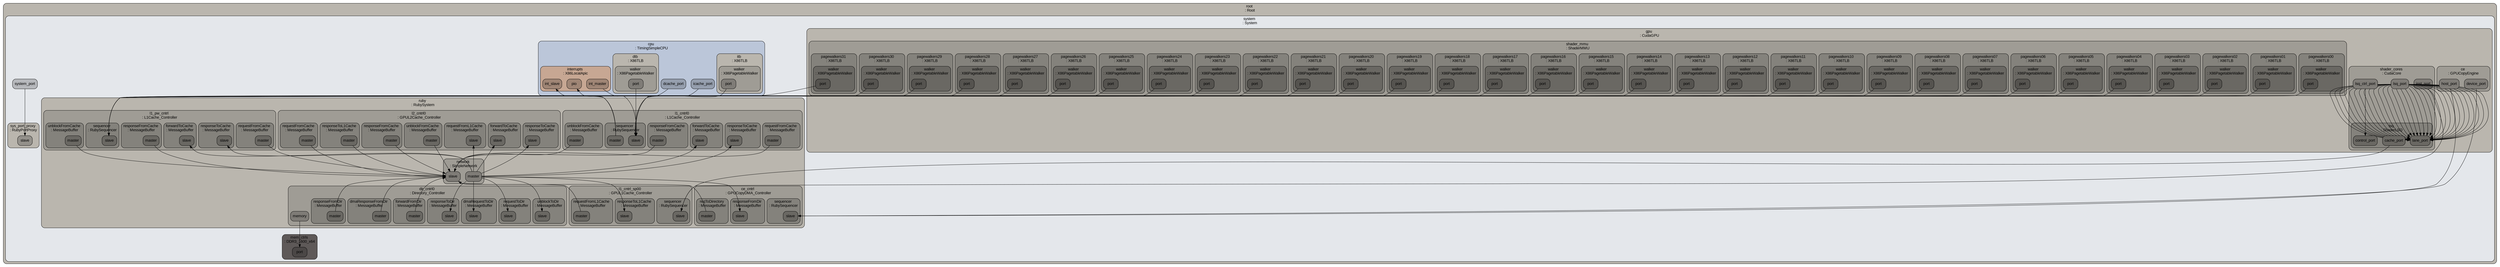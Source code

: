 digraph G {
ranksep="1.3";
subgraph cluster_root {
fontname=Arial;
color="#000000";
style="rounded, filled";
tooltip="eventq_index&#61;0&#10;full_system&#61;false&#10;sim_quantum&#61;0&#10;time_sync_enable&#61;false&#10;time_sync_period&#61;100000000000&#10;time_sync_spin_threshold&#61;100000000";
label="root \n: Root";
shape=Mrecord;
fontsize=14;
fillcolor="#bab6ae";
fontcolor="#000000";
subgraph cluster_system {
fontname=Arial;
color="#000000";
style="rounded, filled";
tooltip="boot_osflags&#61;a&#10;cache_line_size&#61;128&#10;clk_domain&#61;system.clk_domain&#10;eventq_index&#61;0&#10;init_param&#61;0&#10;kernel&#61;&#10;kernel_addr_check&#61;true&#10;load_addr_mask&#61;1099511627775&#10;load_offset&#61;0&#10;mem_mode&#61;timing&#10;mem_ranges&#61;0:2147483647&#10;memories&#61;system.mem_ctrls system.ruby.phys_mem&#10;mmap_using_noreserve&#61;false&#10;num_work_ids&#61;16&#10;readfile&#61;&#10;symbolfile&#61;&#10;work_begin_ckpt_count&#61;0&#10;work_begin_cpu_id_exit&#61;-1&#10;work_begin_exit_count&#61;0&#10;work_cpus_ckpt_count&#61;0&#10;work_end_ckpt_count&#61;0&#10;work_end_exit_count&#61;0&#10;work_item_id&#61;-1";
label="system \n: System";
shape=Mrecord;
fontsize=14;
fillcolor="#e4e7eb";
fontcolor="#000000";
system_system_port [fontname=Arial, color="#000000", style="rounded, filled", label=system_port, shape=Mrecord, fontsize=14, fillcolor="#b6b8bc", fontcolor="#000000"];
subgraph cluster_system_sys_port_proxy {
fontname=Arial;
color="#000000";
style="rounded, filled";
tooltip="clk_domain&#61;system.clk_domain&#10;eventq_index&#61;0&#10;ruby_system&#61;system.ruby&#10;support_data_reqs&#61;true&#10;support_inst_reqs&#61;true&#10;system&#61;system&#10;using_ruby_tester&#61;false&#10;version&#61;0";
label="sys_port_proxy \n: RubyPortProxy";
shape=Mrecord;
fontsize=14;
fillcolor="#bab6ae";
fontcolor="#000000";
system_sys_port_proxy_slave [fontname=Arial, color="#000000", style="rounded, filled", label=slave, shape=Mrecord, fontsize=14, fillcolor="#94918b", fontcolor="#000000"];
}

subgraph cluster_system_ruby {
fontname=Arial;
color="#000000";
style="rounded, filled";
tooltip="access_backing_store&#61;true&#10;all_instructions&#61;false&#10;block_size_bytes&#61;128&#10;clk_domain&#61;system.ruby_clk_domain&#10;eventq_index&#61;0&#10;hot_lines&#61;false&#10;memory_size_bits&#61;48&#10;num_of_sequencers&#61;4&#10;phys_mem&#61;system.ruby.phys_mem&#10;random_seed&#61;1234&#10;randomization&#61;false";
label="ruby \n: RubySystem";
shape=Mrecord;
fontsize=14;
fillcolor="#bab6ae";
fontcolor="#000000";
subgraph cluster_system_ruby_l1_cntrl0 {
fontname=Arial;
color="#000000";
style="rounded, filled";
tooltip="L1Dcache&#61;system.ruby.l1_cntrl0.L1Dcache&#10;L1Icache&#61;system.ruby.l1_cntrl0.L1Icache&#10;L2cache&#61;system.ruby.l1_cntrl0.L2cache&#10;buffer_size&#61;0&#10;cache_response_latency&#61;10&#10;clk_domain&#61;system.ruby_clk_domain&#10;cluster_id&#61;0&#10;eventq_index&#61;0&#10;forwardToCache&#61;system.ruby.l1_cntrl0.forwardToCache&#10;issue_latency&#61;1&#10;l2_cache_hit_latency&#61;15&#10;mandatoryQueue&#61;system.ruby.l1_cntrl0.mandatoryQueue&#10;no_mig_atomic&#61;true&#10;number_of_TBEs&#61;256&#10;recycle_latency&#61;10&#10;requestFromCache&#61;system.ruby.l1_cntrl0.requestFromCache&#10;responseFromCache&#61;system.ruby.l1_cntrl0.responseFromCache&#10;responseToCache&#61;system.ruby.l1_cntrl0.responseToCache&#10;ruby_system&#61;system.ruby&#10;send_evictions&#61;true&#10;sequencer&#61;system.ruby.l1_cntrl0.sequencer&#10;system&#61;system&#10;transitions_per_cycle&#61;4&#10;triggerQueue&#61;system.ruby.l1_cntrl0.triggerQueue&#10;unblockFromCache&#61;system.ruby.l1_cntrl0.unblockFromCache&#10;version&#61;0";
label="l1_cntrl0 \n: L1Cache_Controller";
shape=Mrecord;
fontsize=14;
fillcolor="#9f9c95";
fontcolor="#000000";
subgraph cluster_system_ruby_l1_cntrl0_requestFromCache {
fontname=Arial;
color="#000000";
style="rounded, filled";
tooltip="buffer_size&#61;0&#10;eventq_index&#61;0&#10;ordered&#61;false&#10;randomization&#61;false&#10;recycle_latency&#61;10";
label="requestFromCache \n: MessageBuffer";
shape=Mrecord;
fontsize=14;
fillcolor="#84827c";
fontcolor="#000000";
system_ruby_l1_cntrl0_requestFromCache_master [fontname=Arial, color="#000000", style="rounded, filled", label=master, shape=Mrecord, fontsize=14, fillcolor="#6a6863", fontcolor="#000000"];
}

subgraph cluster_system_ruby_l1_cntrl0_responseToCache {
fontname=Arial;
color="#000000";
style="rounded, filled";
tooltip="buffer_size&#61;0&#10;eventq_index&#61;0&#10;ordered&#61;false&#10;randomization&#61;false&#10;recycle_latency&#61;10";
label="responseToCache \n: MessageBuffer";
shape=Mrecord;
fontsize=14;
fillcolor="#84827c";
fontcolor="#000000";
system_ruby_l1_cntrl0_responseToCache_slave [fontname=Arial, color="#000000", style="rounded, filled", label=slave, shape=Mrecord, fontsize=14, fillcolor="#6a6863", fontcolor="#000000"];
}

subgraph cluster_system_ruby_l1_cntrl0_forwardToCache {
fontname=Arial;
color="#000000";
style="rounded, filled";
tooltip="buffer_size&#61;0&#10;eventq_index&#61;0&#10;ordered&#61;false&#10;randomization&#61;false&#10;recycle_latency&#61;10";
label="forwardToCache \n: MessageBuffer";
shape=Mrecord;
fontsize=14;
fillcolor="#84827c";
fontcolor="#000000";
system_ruby_l1_cntrl0_forwardToCache_slave [fontname=Arial, color="#000000", style="rounded, filled", label=slave, shape=Mrecord, fontsize=14, fillcolor="#6a6863", fontcolor="#000000"];
}

subgraph cluster_system_ruby_l1_cntrl0_responseFromCache {
fontname=Arial;
color="#000000";
style="rounded, filled";
tooltip="buffer_size&#61;0&#10;eventq_index&#61;0&#10;ordered&#61;false&#10;randomization&#61;false&#10;recycle_latency&#61;10";
label="responseFromCache \n: MessageBuffer";
shape=Mrecord;
fontsize=14;
fillcolor="#84827c";
fontcolor="#000000";
system_ruby_l1_cntrl0_responseFromCache_master [fontname=Arial, color="#000000", style="rounded, filled", label=master, shape=Mrecord, fontsize=14, fillcolor="#6a6863", fontcolor="#000000"];
}

subgraph cluster_system_ruby_l1_cntrl0_triggerQueue {
fontname=Arial;
color="#000000";
style="rounded, filled";
tooltip="buffer_size&#61;0&#10;eventq_index&#61;0&#10;ordered&#61;false&#10;randomization&#61;false&#10;recycle_latency&#61;10";
label="triggerQueue \n: MessageBuffer";
shape=Mrecord;
fontsize=14;
fillcolor="#84827c";
fontcolor="#000000";
}

subgraph cluster_system_ruby_l1_cntrl0_L1Dcache {
fontname=Arial;
color="#000000";
style="rounded, filled";
tooltip="assoc&#61;2&#10;dataAccessLatency&#61;1&#10;dataArrayBanks&#61;1&#10;eventq_index&#61;0&#10;is_icache&#61;false&#10;replacement_policy&#61;system.ruby.l1_cntrl0.L1Dcache.replacement_policy&#10;resourceStalls&#61;false&#10;ruby_system&#61;system.ruby&#10;size&#61;32768&#10;start_index_bit&#61;7&#10;tagAccessLatency&#61;1&#10;tagArrayBanks&#61;1";
label="L1Dcache \n: L1Cache";
shape=Mrecord;
fontsize=14;
fillcolor="#84827c";
fontcolor="#000000";
subgraph cluster_system_ruby_l1_cntrl0_L1Dcache_replacement_policy {
fontname=Arial;
color="#000000";
style="rounded, filled";
tooltip="assoc&#61;2&#10;block_size&#61;128&#10;eventq_index&#61;0&#10;size&#61;32768";
label="replacement_policy \n: PseudoLRUReplacementPolicy";
shape=Mrecord;
fontsize=14;
fillcolor="#6a6863";
fontcolor="#000000";
}

}

subgraph cluster_system_ruby_l1_cntrl0_mandatoryQueue {
fontname=Arial;
color="#000000";
style="rounded, filled";
tooltip="buffer_size&#61;0&#10;eventq_index&#61;0&#10;ordered&#61;false&#10;randomization&#61;false&#10;recycle_latency&#61;10";
label="mandatoryQueue \n: MessageBuffer";
shape=Mrecord;
fontsize=14;
fillcolor="#84827c";
fontcolor="#000000";
}

subgraph cluster_system_ruby_l1_cntrl0_sequencer {
fontname=Arial;
color="#000000";
style="rounded, filled";
tooltip="clk_domain&#61;system.ruby_clk_domain&#10;connect_to_io&#61;true&#10;dcache&#61;system.ruby.l1_cntrl0.L1Dcache&#10;dcache_hit_latency&#61;1&#10;deadlock_threshold&#61;500000&#10;eventq_index&#61;0&#10;icache&#61;system.ruby.l1_cntrl0.L1Icache&#10;icache_hit_latency&#61;1&#10;max_outstanding_requests&#61;16&#10;ruby_system&#61;system.ruby&#10;support_data_reqs&#61;true&#10;support_inst_reqs&#61;true&#10;system&#61;system&#10;using_network_tester&#61;false&#10;using_ruby_tester&#61;false&#10;version&#61;0";
label="sequencer \n: RubySequencer";
shape=Mrecord;
fontsize=14;
fillcolor="#84827c";
fontcolor="#000000";
system_ruby_l1_cntrl0_sequencer_slave [fontname=Arial, color="#000000", style="rounded, filled", label=slave, shape=Mrecord, fontsize=14, fillcolor="#6a6863", fontcolor="#000000"];
system_ruby_l1_cntrl0_sequencer_master [fontname=Arial, color="#000000", style="rounded, filled", label=master, shape=Mrecord, fontsize=14, fillcolor="#6a6863", fontcolor="#000000"];
}

subgraph cluster_system_ruby_l1_cntrl0_L2cache {
fontname=Arial;
color="#000000";
style="rounded, filled";
tooltip="assoc&#61;8&#10;dataAccessLatency&#61;1&#10;dataArrayBanks&#61;1&#10;eventq_index&#61;0&#10;is_icache&#61;false&#10;replacement_policy&#61;system.ruby.l1_cntrl0.L2cache.replacement_policy&#10;resourceStalls&#61;false&#10;ruby_system&#61;system.ruby&#10;size&#61;262144&#10;start_index_bit&#61;7&#10;tagAccessLatency&#61;1&#10;tagArrayBanks&#61;1";
label="L2cache \n: L2Cache";
shape=Mrecord;
fontsize=14;
fillcolor="#84827c";
fontcolor="#000000";
subgraph cluster_system_ruby_l1_cntrl0_L2cache_replacement_policy {
fontname=Arial;
color="#000000";
style="rounded, filled";
tooltip="assoc&#61;8&#10;block_size&#61;128&#10;eventq_index&#61;0&#10;size&#61;262144";
label="replacement_policy \n: PseudoLRUReplacementPolicy";
shape=Mrecord;
fontsize=14;
fillcolor="#6a6863";
fontcolor="#000000";
}

}

subgraph cluster_system_ruby_l1_cntrl0_L1Icache {
fontname=Arial;
color="#000000";
style="rounded, filled";
tooltip="assoc&#61;2&#10;dataAccessLatency&#61;1&#10;dataArrayBanks&#61;1&#10;eventq_index&#61;0&#10;is_icache&#61;true&#10;replacement_policy&#61;system.ruby.l1_cntrl0.L1Icache.replacement_policy&#10;resourceStalls&#61;false&#10;ruby_system&#61;system.ruby&#10;size&#61;32768&#10;start_index_bit&#61;7&#10;tagAccessLatency&#61;1&#10;tagArrayBanks&#61;1";
label="L1Icache \n: L1Cache";
shape=Mrecord;
fontsize=14;
fillcolor="#84827c";
fontcolor="#000000";
subgraph cluster_system_ruby_l1_cntrl0_L1Icache_replacement_policy {
fontname=Arial;
color="#000000";
style="rounded, filled";
tooltip="assoc&#61;2&#10;block_size&#61;128&#10;eventq_index&#61;0&#10;size&#61;32768";
label="replacement_policy \n: PseudoLRUReplacementPolicy";
shape=Mrecord;
fontsize=14;
fillcolor="#6a6863";
fontcolor="#000000";
}

}

subgraph cluster_system_ruby_l1_cntrl0_unblockFromCache {
fontname=Arial;
color="#000000";
style="rounded, filled";
tooltip="buffer_size&#61;0&#10;eventq_index&#61;0&#10;ordered&#61;false&#10;randomization&#61;false&#10;recycle_latency&#61;10";
label="unblockFromCache \n: MessageBuffer";
shape=Mrecord;
fontsize=14;
fillcolor="#84827c";
fontcolor="#000000";
system_ruby_l1_cntrl0_unblockFromCache_master [fontname=Arial, color="#000000", style="rounded, filled", label=master, shape=Mrecord, fontsize=14, fillcolor="#6a6863", fontcolor="#000000"];
}

}

subgraph cluster_system_ruby_network {
fontname=Arial;
color="#000000";
style="rounded, filled";
tooltip="adaptive_routing&#61;false&#10;buffer_size&#61;0&#10;clk_domain&#61;system.ruby_clk_domain&#10;control_msg_size&#61;8&#10;endpoint_bandwidth&#61;1000&#10;eventq_index&#61;0&#10;ext_links&#61;system.ruby.network.ext_links0 system.ruby.network.ext_links1 system.ruby.network.ext_links2 system.ruby.network.ext_links3 system.ruby.network.ext_links4 system.ruby.network.ext_links5&#10;int_link_buffers&#61;system.ruby.network.int_link_buffers00 system.ruby.network.int_link_buffers01 system.ruby.network.int_link_buffers02 system.ruby.network.int_link_buffers03 system.ruby.network.int_link_buffers04 system.ruby.network.int_link_buffers05 system.ruby.network.int_link_buffers06 system.ruby.network.int_link_buffers07 system.ruby.network.int_link_buffers08 system.ruby.network.int_link_buffers09 system.ruby.network.int_link_buffers10 system.ruby.network.int_link_buffers11 system.ruby.network.int_link_buffers12 system.ruby.network.int_link_buffers13 system.ruby.network.int_link_buffers14 system.ruby.network.int_link_buffers15 system.ruby.network.int_link_buffers16 system.ruby.network.int_link_buffers17 system.ruby.network.int_link_buffers18 system.ruby.network.int_link_buffers19 system.ruby.network.int_link_buffers20 system.ruby.network.int_link_buffers21 system.ruby.network.int_link_buffers22 system.ruby.network.int_link_buffers23 system.ruby.network.int_link_buffers24 system.ruby.network.int_link_buffers25 system.ruby.network.int_link_buffers26 system.ruby.network.int_link_buffers27 system.ruby.network.int_link_buffers28 system.ruby.network.int_link_buffers29 system.ruby.network.int_link_buffers30 system.ruby.network.int_link_buffers31 system.ruby.network.int_link_buffers32 system.ruby.network.int_link_buffers33 system.ruby.network.int_link_buffers34 system.ruby.network.int_link_buffers35 system.ruby.network.int_link_buffers36 system.ruby.network.int_link_buffers37 system.ruby.network.int_link_buffers38 system.ruby.network.int_link_buffers39 system.ruby.network.int_link_buffers40 system.ruby.network.int_link_buffers41 system.ruby.network.int_link_buffers42 system.ruby.network.int_link_buffers43 system.ruby.network.int_link_buffers44 system.ruby.network.int_link_buffers45 system.ruby.network.int_link_buffers46 system.ruby.network.int_link_buffers47 system.ruby.network.int_link_buffers48 system.ruby.network.int_link_buffers49 system.ruby.network.int_link_buffers50 system.ruby.network.int_link_buffers51 system.ruby.network.int_link_buffers52 system.ruby.network.int_link_buffers53 system.ruby.network.int_link_buffers54 system.ruby.network.int_link_buffers55 system.ruby.network.int_link_buffers56 system.ruby.network.int_link_buffers57 system.ruby.network.int_link_buffers58 system.ruby.network.int_link_buffers59 system.ruby.network.int_link_buffers60 system.ruby.network.int_link_buffers61 system.ruby.network.int_link_buffers62 system.ruby.network.int_link_buffers63 system.ruby.network.int_link_buffers64 system.ruby.network.int_link_buffers65 system.ruby.network.int_link_buffers66 system.ruby.network.int_link_buffers67 system.ruby.network.int_link_buffers68 system.ruby.network.int_link_buffers69 system.ruby.network.int_link_buffers70 system.ruby.network.int_link_buffers71 system.ruby.network.int_link_buffers72 system.ruby.network.int_link_buffers73 system.ruby.network.int_link_buffers74 system.ruby.network.int_link_buffers75 system.ruby.network.int_link_buffers76 system.ruby.network.int_link_buffers77 system.ruby.network.int_link_buffers78 system.ruby.network.int_link_buffers79&#10;int_links&#61;system.ruby.network.int_links0 system.ruby.network.int_links1 system.ruby.network.int_links2 system.ruby.network.int_links3&#10;netifs&#61;&#10;number_of_virtual_networks&#61;10&#10;recycle_latency&#61;0&#10;routers&#61;system.ruby.network.int_links0.node_a system.ruby.network.ext_links0.int_node system.ruby.network.ext_links1.int_node system.ruby.network.ext_links2.int_node system.ruby.network.ext_links3.int_node&#10;ruby_system&#61;system.ruby&#10;topology&#61;Crossbar";
label="network \n: SimpleNetwork";
shape=Mrecord;
fontsize=14;
fillcolor="#9f9c95";
fontcolor="#000000";
system_ruby_network_master [fontname=Arial, color="#000000", style="rounded, filled", label=master, shape=Mrecord, fontsize=14, fillcolor="#7f7c77", fontcolor="#000000"];
system_ruby_network_slave [fontname=Arial, color="#000000", style="rounded, filled", label=slave, shape=Mrecord, fontsize=14, fillcolor="#7f7c77", fontcolor="#000000"];
subgraph cluster_system_ruby_network_int_links0 {
fontname=Arial;
color="#000000";
style="rounded, filled";
tooltip="bandwidth_factor&#61;10&#10;eventq_index&#61;0&#10;latency&#61;1&#10;link_id&#61;0&#10;node_a&#61;system.ruby.network.int_links0.node_a&#10;node_b&#61;system.ruby.network.ext_links0.int_node&#10;weight&#61;1";
label="int_links0 \n: SimpleIntLink";
shape=Mrecord;
fontsize=14;
fillcolor="#84827c";
fontcolor="#000000";
subgraph cluster_system_ruby_network_int_links0_node_a {
fontname=Arial;
color="#000000";
style="rounded, filled";
tooltip="clk_domain&#61;system.ruby_clk_domain&#10;eventq_index&#61;0&#10;port_buffers&#61;system.ruby.network.int_links0.node_a.port_buffers00 system.ruby.network.int_links0.node_a.port_buffers01 system.ruby.network.int_links0.node_a.port_buffers02 system.ruby.network.int_links0.node_a.port_buffers03 system.ruby.network.int_links0.node_a.port_buffers04 system.ruby.network.int_links0.node_a.port_buffers05 system.ruby.network.int_links0.node_a.port_buffers06 system.ruby.network.int_links0.node_a.port_buffers07 system.ruby.network.int_links0.node_a.port_buffers08 system.ruby.network.int_links0.node_a.port_buffers09 system.ruby.network.int_links0.node_a.port_buffers10 system.ruby.network.int_links0.node_a.port_buffers11 system.ruby.network.int_links0.node_a.port_buffers12 system.ruby.network.int_links0.node_a.port_buffers13 system.ruby.network.int_links0.node_a.port_buffers14 system.ruby.network.int_links0.node_a.port_buffers15 system.ruby.network.int_links0.node_a.port_buffers16 system.ruby.network.int_links0.node_a.port_buffers17 system.ruby.network.int_links0.node_a.port_buffers18 system.ruby.network.int_links0.node_a.port_buffers19 system.ruby.network.int_links0.node_a.port_buffers20 system.ruby.network.int_links0.node_a.port_buffers21 system.ruby.network.int_links0.node_a.port_buffers22 system.ruby.network.int_links0.node_a.port_buffers23 system.ruby.network.int_links0.node_a.port_buffers24 system.ruby.network.int_links0.node_a.port_buffers25 system.ruby.network.int_links0.node_a.port_buffers26 system.ruby.network.int_links0.node_a.port_buffers27 system.ruby.network.int_links0.node_a.port_buffers28 system.ruby.network.int_links0.node_a.port_buffers29 system.ruby.network.int_links0.node_a.port_buffers30 system.ruby.network.int_links0.node_a.port_buffers31 system.ruby.network.int_links0.node_a.port_buffers32 system.ruby.network.int_links0.node_a.port_buffers33 system.ruby.network.int_links0.node_a.port_buffers34 system.ruby.network.int_links0.node_a.port_buffers35 system.ruby.network.int_links0.node_a.port_buffers36 system.ruby.network.int_links0.node_a.port_buffers37 system.ruby.network.int_links0.node_a.port_buffers38 system.ruby.network.int_links0.node_a.port_buffers39 system.ruby.network.int_links0.node_a.port_buffers40 system.ruby.network.int_links0.node_a.port_buffers41 system.ruby.network.int_links0.node_a.port_buffers42 system.ruby.network.int_links0.node_a.port_buffers43 system.ruby.network.int_links0.node_a.port_buffers44 system.ruby.network.int_links0.node_a.port_buffers45 system.ruby.network.int_links0.node_a.port_buffers46 system.ruby.network.int_links0.node_a.port_buffers47 system.ruby.network.int_links0.node_a.port_buffers48 system.ruby.network.int_links0.node_a.port_buffers49 system.ruby.network.int_links0.node_a.port_buffers50 system.ruby.network.int_links0.node_a.port_buffers51 system.ruby.network.int_links0.node_a.port_buffers52 system.ruby.network.int_links0.node_a.port_buffers53 system.ruby.network.int_links0.node_a.port_buffers54 system.ruby.network.int_links0.node_a.port_buffers55 system.ruby.network.int_links0.node_a.port_buffers56 system.ruby.network.int_links0.node_a.port_buffers57 system.ruby.network.int_links0.node_a.port_buffers58 system.ruby.network.int_links0.node_a.port_buffers59 system.ruby.network.int_links0.node_a.port_buffers60 system.ruby.network.int_links0.node_a.port_buffers61 system.ruby.network.int_links0.node_a.port_buffers62 system.ruby.network.int_links0.node_a.port_buffers63 system.ruby.network.int_links0.node_a.port_buffers64 system.ruby.network.int_links0.node_a.port_buffers65 system.ruby.network.int_links0.node_a.port_buffers66 system.ruby.network.int_links0.node_a.port_buffers67 system.ruby.network.int_links0.node_a.port_buffers68 system.ruby.network.int_links0.node_a.port_buffers69 system.ruby.network.int_links0.node_a.port_buffers70 system.ruby.network.int_links0.node_a.port_buffers71 system.ruby.network.int_links0.node_a.port_buffers72 system.ruby.network.int_links0.node_a.port_buffers73 system.ruby.network.int_links0.node_a.port_buffers74 system.ruby.network.int_links0.node_a.port_buffers75 system.ruby.network.int_links0.node_a.port_buffers76 system.ruby.network.int_links0.node_a.port_buffers77 system.ruby.network.int_links0.node_a.port_buffers78 system.ruby.network.int_links0.node_a.port_buffers79 system.ruby.network.int_links0.node_a.port_buffers80 system.ruby.network.int_links0.node_a.port_buffers81 system.ruby.network.int_links0.node_a.port_buffers82 system.ruby.network.int_links0.node_a.port_buffers83 system.ruby.network.int_links0.node_a.port_buffers84 system.ruby.network.int_links0.node_a.port_buffers85 system.ruby.network.int_links0.node_a.port_buffers86 system.ruby.network.int_links0.node_a.port_buffers87 system.ruby.network.int_links0.node_a.port_buffers88 system.ruby.network.int_links0.node_a.port_buffers89&#10;recycle_latency&#61;0&#10;router_id&#61;0&#10;virt_nets&#61;10";
label="node_a \n: Switch";
shape=Mrecord;
fontsize=14;
fillcolor="#6a6863";
fontcolor="#000000";
subgraph cluster_system_ruby_network_int_links0_node_a_port_buffers00 {
fontname=Arial;
color="#000000";
style="rounded, filled";
tooltip="buffer_size&#61;0&#10;eventq_index&#61;0&#10;ordered&#61;true&#10;randomization&#61;false&#10;recycle_latency&#61;0";
label="port_buffers00 \n: MessageBuffer";
shape=Mrecord;
fontsize=14;
fillcolor="#4f4e4a";
fontcolor="#000000";
}

subgraph cluster_system_ruby_network_int_links0_node_a_port_buffers01 {
fontname=Arial;
color="#000000";
style="rounded, filled";
tooltip="buffer_size&#61;0&#10;eventq_index&#61;0&#10;ordered&#61;true&#10;randomization&#61;false&#10;recycle_latency&#61;0";
label="port_buffers01 \n: MessageBuffer";
shape=Mrecord;
fontsize=14;
fillcolor="#4f4e4a";
fontcolor="#000000";
}

subgraph cluster_system_ruby_network_int_links0_node_a_port_buffers02 {
fontname=Arial;
color="#000000";
style="rounded, filled";
tooltip="buffer_size&#61;0&#10;eventq_index&#61;0&#10;ordered&#61;true&#10;randomization&#61;false&#10;recycle_latency&#61;0";
label="port_buffers02 \n: MessageBuffer";
shape=Mrecord;
fontsize=14;
fillcolor="#4f4e4a";
fontcolor="#000000";
}

subgraph cluster_system_ruby_network_int_links0_node_a_port_buffers03 {
fontname=Arial;
color="#000000";
style="rounded, filled";
tooltip="buffer_size&#61;0&#10;eventq_index&#61;0&#10;ordered&#61;true&#10;randomization&#61;false&#10;recycle_latency&#61;0";
label="port_buffers03 \n: MessageBuffer";
shape=Mrecord;
fontsize=14;
fillcolor="#4f4e4a";
fontcolor="#000000";
}

subgraph cluster_system_ruby_network_int_links0_node_a_port_buffers04 {
fontname=Arial;
color="#000000";
style="rounded, filled";
tooltip="buffer_size&#61;0&#10;eventq_index&#61;0&#10;ordered&#61;true&#10;randomization&#61;false&#10;recycle_latency&#61;0";
label="port_buffers04 \n: MessageBuffer";
shape=Mrecord;
fontsize=14;
fillcolor="#4f4e4a";
fontcolor="#000000";
}

subgraph cluster_system_ruby_network_int_links0_node_a_port_buffers05 {
fontname=Arial;
color="#000000";
style="rounded, filled";
tooltip="buffer_size&#61;0&#10;eventq_index&#61;0&#10;ordered&#61;true&#10;randomization&#61;false&#10;recycle_latency&#61;0";
label="port_buffers05 \n: MessageBuffer";
shape=Mrecord;
fontsize=14;
fillcolor="#4f4e4a";
fontcolor="#000000";
}

subgraph cluster_system_ruby_network_int_links0_node_a_port_buffers06 {
fontname=Arial;
color="#000000";
style="rounded, filled";
tooltip="buffer_size&#61;0&#10;eventq_index&#61;0&#10;ordered&#61;true&#10;randomization&#61;false&#10;recycle_latency&#61;0";
label="port_buffers06 \n: MessageBuffer";
shape=Mrecord;
fontsize=14;
fillcolor="#4f4e4a";
fontcolor="#000000";
}

subgraph cluster_system_ruby_network_int_links0_node_a_port_buffers07 {
fontname=Arial;
color="#000000";
style="rounded, filled";
tooltip="buffer_size&#61;0&#10;eventq_index&#61;0&#10;ordered&#61;true&#10;randomization&#61;false&#10;recycle_latency&#61;0";
label="port_buffers07 \n: MessageBuffer";
shape=Mrecord;
fontsize=14;
fillcolor="#4f4e4a";
fontcolor="#000000";
}

subgraph cluster_system_ruby_network_int_links0_node_a_port_buffers08 {
fontname=Arial;
color="#000000";
style="rounded, filled";
tooltip="buffer_size&#61;0&#10;eventq_index&#61;0&#10;ordered&#61;true&#10;randomization&#61;false&#10;recycle_latency&#61;0";
label="port_buffers08 \n: MessageBuffer";
shape=Mrecord;
fontsize=14;
fillcolor="#4f4e4a";
fontcolor="#000000";
}

subgraph cluster_system_ruby_network_int_links0_node_a_port_buffers09 {
fontname=Arial;
color="#000000";
style="rounded, filled";
tooltip="buffer_size&#61;0&#10;eventq_index&#61;0&#10;ordered&#61;true&#10;randomization&#61;false&#10;recycle_latency&#61;0";
label="port_buffers09 \n: MessageBuffer";
shape=Mrecord;
fontsize=14;
fillcolor="#4f4e4a";
fontcolor="#000000";
}

subgraph cluster_system_ruby_network_int_links0_node_a_port_buffers10 {
fontname=Arial;
color="#000000";
style="rounded, filled";
tooltip="buffer_size&#61;0&#10;eventq_index&#61;0&#10;ordered&#61;true&#10;randomization&#61;false&#10;recycle_latency&#61;0";
label="port_buffers10 \n: MessageBuffer";
shape=Mrecord;
fontsize=14;
fillcolor="#4f4e4a";
fontcolor="#000000";
}

subgraph cluster_system_ruby_network_int_links0_node_a_port_buffers11 {
fontname=Arial;
color="#000000";
style="rounded, filled";
tooltip="buffer_size&#61;0&#10;eventq_index&#61;0&#10;ordered&#61;true&#10;randomization&#61;false&#10;recycle_latency&#61;0";
label="port_buffers11 \n: MessageBuffer";
shape=Mrecord;
fontsize=14;
fillcolor="#4f4e4a";
fontcolor="#000000";
}

subgraph cluster_system_ruby_network_int_links0_node_a_port_buffers12 {
fontname=Arial;
color="#000000";
style="rounded, filled";
tooltip="buffer_size&#61;0&#10;eventq_index&#61;0&#10;ordered&#61;true&#10;randomization&#61;false&#10;recycle_latency&#61;0";
label="port_buffers12 \n: MessageBuffer";
shape=Mrecord;
fontsize=14;
fillcolor="#4f4e4a";
fontcolor="#000000";
}

subgraph cluster_system_ruby_network_int_links0_node_a_port_buffers13 {
fontname=Arial;
color="#000000";
style="rounded, filled";
tooltip="buffer_size&#61;0&#10;eventq_index&#61;0&#10;ordered&#61;true&#10;randomization&#61;false&#10;recycle_latency&#61;0";
label="port_buffers13 \n: MessageBuffer";
shape=Mrecord;
fontsize=14;
fillcolor="#4f4e4a";
fontcolor="#000000";
}

subgraph cluster_system_ruby_network_int_links0_node_a_port_buffers14 {
fontname=Arial;
color="#000000";
style="rounded, filled";
tooltip="buffer_size&#61;0&#10;eventq_index&#61;0&#10;ordered&#61;true&#10;randomization&#61;false&#10;recycle_latency&#61;0";
label="port_buffers14 \n: MessageBuffer";
shape=Mrecord;
fontsize=14;
fillcolor="#4f4e4a";
fontcolor="#000000";
}

subgraph cluster_system_ruby_network_int_links0_node_a_port_buffers15 {
fontname=Arial;
color="#000000";
style="rounded, filled";
tooltip="buffer_size&#61;0&#10;eventq_index&#61;0&#10;ordered&#61;true&#10;randomization&#61;false&#10;recycle_latency&#61;0";
label="port_buffers15 \n: MessageBuffer";
shape=Mrecord;
fontsize=14;
fillcolor="#4f4e4a";
fontcolor="#000000";
}

subgraph cluster_system_ruby_network_int_links0_node_a_port_buffers16 {
fontname=Arial;
color="#000000";
style="rounded, filled";
tooltip="buffer_size&#61;0&#10;eventq_index&#61;0&#10;ordered&#61;true&#10;randomization&#61;false&#10;recycle_latency&#61;0";
label="port_buffers16 \n: MessageBuffer";
shape=Mrecord;
fontsize=14;
fillcolor="#4f4e4a";
fontcolor="#000000";
}

subgraph cluster_system_ruby_network_int_links0_node_a_port_buffers17 {
fontname=Arial;
color="#000000";
style="rounded, filled";
tooltip="buffer_size&#61;0&#10;eventq_index&#61;0&#10;ordered&#61;true&#10;randomization&#61;false&#10;recycle_latency&#61;0";
label="port_buffers17 \n: MessageBuffer";
shape=Mrecord;
fontsize=14;
fillcolor="#4f4e4a";
fontcolor="#000000";
}

subgraph cluster_system_ruby_network_int_links0_node_a_port_buffers18 {
fontname=Arial;
color="#000000";
style="rounded, filled";
tooltip="buffer_size&#61;0&#10;eventq_index&#61;0&#10;ordered&#61;true&#10;randomization&#61;false&#10;recycle_latency&#61;0";
label="port_buffers18 \n: MessageBuffer";
shape=Mrecord;
fontsize=14;
fillcolor="#4f4e4a";
fontcolor="#000000";
}

subgraph cluster_system_ruby_network_int_links0_node_a_port_buffers19 {
fontname=Arial;
color="#000000";
style="rounded, filled";
tooltip="buffer_size&#61;0&#10;eventq_index&#61;0&#10;ordered&#61;true&#10;randomization&#61;false&#10;recycle_latency&#61;0";
label="port_buffers19 \n: MessageBuffer";
shape=Mrecord;
fontsize=14;
fillcolor="#4f4e4a";
fontcolor="#000000";
}

subgraph cluster_system_ruby_network_int_links0_node_a_port_buffers20 {
fontname=Arial;
color="#000000";
style="rounded, filled";
tooltip="buffer_size&#61;0&#10;eventq_index&#61;0&#10;ordered&#61;true&#10;randomization&#61;false&#10;recycle_latency&#61;0";
label="port_buffers20 \n: MessageBuffer";
shape=Mrecord;
fontsize=14;
fillcolor="#4f4e4a";
fontcolor="#000000";
}

subgraph cluster_system_ruby_network_int_links0_node_a_port_buffers21 {
fontname=Arial;
color="#000000";
style="rounded, filled";
tooltip="buffer_size&#61;0&#10;eventq_index&#61;0&#10;ordered&#61;true&#10;randomization&#61;false&#10;recycle_latency&#61;0";
label="port_buffers21 \n: MessageBuffer";
shape=Mrecord;
fontsize=14;
fillcolor="#4f4e4a";
fontcolor="#000000";
}

subgraph cluster_system_ruby_network_int_links0_node_a_port_buffers22 {
fontname=Arial;
color="#000000";
style="rounded, filled";
tooltip="buffer_size&#61;0&#10;eventq_index&#61;0&#10;ordered&#61;true&#10;randomization&#61;false&#10;recycle_latency&#61;0";
label="port_buffers22 \n: MessageBuffer";
shape=Mrecord;
fontsize=14;
fillcolor="#4f4e4a";
fontcolor="#000000";
}

subgraph cluster_system_ruby_network_int_links0_node_a_port_buffers23 {
fontname=Arial;
color="#000000";
style="rounded, filled";
tooltip="buffer_size&#61;0&#10;eventq_index&#61;0&#10;ordered&#61;true&#10;randomization&#61;false&#10;recycle_latency&#61;0";
label="port_buffers23 \n: MessageBuffer";
shape=Mrecord;
fontsize=14;
fillcolor="#4f4e4a";
fontcolor="#000000";
}

subgraph cluster_system_ruby_network_int_links0_node_a_port_buffers24 {
fontname=Arial;
color="#000000";
style="rounded, filled";
tooltip="buffer_size&#61;0&#10;eventq_index&#61;0&#10;ordered&#61;true&#10;randomization&#61;false&#10;recycle_latency&#61;0";
label="port_buffers24 \n: MessageBuffer";
shape=Mrecord;
fontsize=14;
fillcolor="#4f4e4a";
fontcolor="#000000";
}

subgraph cluster_system_ruby_network_int_links0_node_a_port_buffers25 {
fontname=Arial;
color="#000000";
style="rounded, filled";
tooltip="buffer_size&#61;0&#10;eventq_index&#61;0&#10;ordered&#61;true&#10;randomization&#61;false&#10;recycle_latency&#61;0";
label="port_buffers25 \n: MessageBuffer";
shape=Mrecord;
fontsize=14;
fillcolor="#4f4e4a";
fontcolor="#000000";
}

subgraph cluster_system_ruby_network_int_links0_node_a_port_buffers26 {
fontname=Arial;
color="#000000";
style="rounded, filled";
tooltip="buffer_size&#61;0&#10;eventq_index&#61;0&#10;ordered&#61;true&#10;randomization&#61;false&#10;recycle_latency&#61;0";
label="port_buffers26 \n: MessageBuffer";
shape=Mrecord;
fontsize=14;
fillcolor="#4f4e4a";
fontcolor="#000000";
}

subgraph cluster_system_ruby_network_int_links0_node_a_port_buffers27 {
fontname=Arial;
color="#000000";
style="rounded, filled";
tooltip="buffer_size&#61;0&#10;eventq_index&#61;0&#10;ordered&#61;true&#10;randomization&#61;false&#10;recycle_latency&#61;0";
label="port_buffers27 \n: MessageBuffer";
shape=Mrecord;
fontsize=14;
fillcolor="#4f4e4a";
fontcolor="#000000";
}

subgraph cluster_system_ruby_network_int_links0_node_a_port_buffers28 {
fontname=Arial;
color="#000000";
style="rounded, filled";
tooltip="buffer_size&#61;0&#10;eventq_index&#61;0&#10;ordered&#61;true&#10;randomization&#61;false&#10;recycle_latency&#61;0";
label="port_buffers28 \n: MessageBuffer";
shape=Mrecord;
fontsize=14;
fillcolor="#4f4e4a";
fontcolor="#000000";
}

subgraph cluster_system_ruby_network_int_links0_node_a_port_buffers29 {
fontname=Arial;
color="#000000";
style="rounded, filled";
tooltip="buffer_size&#61;0&#10;eventq_index&#61;0&#10;ordered&#61;true&#10;randomization&#61;false&#10;recycle_latency&#61;0";
label="port_buffers29 \n: MessageBuffer";
shape=Mrecord;
fontsize=14;
fillcolor="#4f4e4a";
fontcolor="#000000";
}

subgraph cluster_system_ruby_network_int_links0_node_a_port_buffers30 {
fontname=Arial;
color="#000000";
style="rounded, filled";
tooltip="buffer_size&#61;0&#10;eventq_index&#61;0&#10;ordered&#61;true&#10;randomization&#61;false&#10;recycle_latency&#61;0";
label="port_buffers30 \n: MessageBuffer";
shape=Mrecord;
fontsize=14;
fillcolor="#4f4e4a";
fontcolor="#000000";
}

subgraph cluster_system_ruby_network_int_links0_node_a_port_buffers31 {
fontname=Arial;
color="#000000";
style="rounded, filled";
tooltip="buffer_size&#61;0&#10;eventq_index&#61;0&#10;ordered&#61;true&#10;randomization&#61;false&#10;recycle_latency&#61;0";
label="port_buffers31 \n: MessageBuffer";
shape=Mrecord;
fontsize=14;
fillcolor="#4f4e4a";
fontcolor="#000000";
}

subgraph cluster_system_ruby_network_int_links0_node_a_port_buffers32 {
fontname=Arial;
color="#000000";
style="rounded, filled";
tooltip="buffer_size&#61;0&#10;eventq_index&#61;0&#10;ordered&#61;true&#10;randomization&#61;false&#10;recycle_latency&#61;0";
label="port_buffers32 \n: MessageBuffer";
shape=Mrecord;
fontsize=14;
fillcolor="#4f4e4a";
fontcolor="#000000";
}

subgraph cluster_system_ruby_network_int_links0_node_a_port_buffers33 {
fontname=Arial;
color="#000000";
style="rounded, filled";
tooltip="buffer_size&#61;0&#10;eventq_index&#61;0&#10;ordered&#61;true&#10;randomization&#61;false&#10;recycle_latency&#61;0";
label="port_buffers33 \n: MessageBuffer";
shape=Mrecord;
fontsize=14;
fillcolor="#4f4e4a";
fontcolor="#000000";
}

subgraph cluster_system_ruby_network_int_links0_node_a_port_buffers34 {
fontname=Arial;
color="#000000";
style="rounded, filled";
tooltip="buffer_size&#61;0&#10;eventq_index&#61;0&#10;ordered&#61;true&#10;randomization&#61;false&#10;recycle_latency&#61;0";
label="port_buffers34 \n: MessageBuffer";
shape=Mrecord;
fontsize=14;
fillcolor="#4f4e4a";
fontcolor="#000000";
}

subgraph cluster_system_ruby_network_int_links0_node_a_port_buffers35 {
fontname=Arial;
color="#000000";
style="rounded, filled";
tooltip="buffer_size&#61;0&#10;eventq_index&#61;0&#10;ordered&#61;true&#10;randomization&#61;false&#10;recycle_latency&#61;0";
label="port_buffers35 \n: MessageBuffer";
shape=Mrecord;
fontsize=14;
fillcolor="#4f4e4a";
fontcolor="#000000";
}

subgraph cluster_system_ruby_network_int_links0_node_a_port_buffers36 {
fontname=Arial;
color="#000000";
style="rounded, filled";
tooltip="buffer_size&#61;0&#10;eventq_index&#61;0&#10;ordered&#61;true&#10;randomization&#61;false&#10;recycle_latency&#61;0";
label="port_buffers36 \n: MessageBuffer";
shape=Mrecord;
fontsize=14;
fillcolor="#4f4e4a";
fontcolor="#000000";
}

subgraph cluster_system_ruby_network_int_links0_node_a_port_buffers37 {
fontname=Arial;
color="#000000";
style="rounded, filled";
tooltip="buffer_size&#61;0&#10;eventq_index&#61;0&#10;ordered&#61;true&#10;randomization&#61;false&#10;recycle_latency&#61;0";
label="port_buffers37 \n: MessageBuffer";
shape=Mrecord;
fontsize=14;
fillcolor="#4f4e4a";
fontcolor="#000000";
}

subgraph cluster_system_ruby_network_int_links0_node_a_port_buffers38 {
fontname=Arial;
color="#000000";
style="rounded, filled";
tooltip="buffer_size&#61;0&#10;eventq_index&#61;0&#10;ordered&#61;true&#10;randomization&#61;false&#10;recycle_latency&#61;0";
label="port_buffers38 \n: MessageBuffer";
shape=Mrecord;
fontsize=14;
fillcolor="#4f4e4a";
fontcolor="#000000";
}

subgraph cluster_system_ruby_network_int_links0_node_a_port_buffers39 {
fontname=Arial;
color="#000000";
style="rounded, filled";
tooltip="buffer_size&#61;0&#10;eventq_index&#61;0&#10;ordered&#61;true&#10;randomization&#61;false&#10;recycle_latency&#61;0";
label="port_buffers39 \n: MessageBuffer";
shape=Mrecord;
fontsize=14;
fillcolor="#4f4e4a";
fontcolor="#000000";
}

subgraph cluster_system_ruby_network_int_links0_node_a_port_buffers40 {
fontname=Arial;
color="#000000";
style="rounded, filled";
tooltip="buffer_size&#61;0&#10;eventq_index&#61;0&#10;ordered&#61;true&#10;randomization&#61;false&#10;recycle_latency&#61;0";
label="port_buffers40 \n: MessageBuffer";
shape=Mrecord;
fontsize=14;
fillcolor="#4f4e4a";
fontcolor="#000000";
}

subgraph cluster_system_ruby_network_int_links0_node_a_port_buffers41 {
fontname=Arial;
color="#000000";
style="rounded, filled";
tooltip="buffer_size&#61;0&#10;eventq_index&#61;0&#10;ordered&#61;true&#10;randomization&#61;false&#10;recycle_latency&#61;0";
label="port_buffers41 \n: MessageBuffer";
shape=Mrecord;
fontsize=14;
fillcolor="#4f4e4a";
fontcolor="#000000";
}

subgraph cluster_system_ruby_network_int_links0_node_a_port_buffers42 {
fontname=Arial;
color="#000000";
style="rounded, filled";
tooltip="buffer_size&#61;0&#10;eventq_index&#61;0&#10;ordered&#61;true&#10;randomization&#61;false&#10;recycle_latency&#61;0";
label="port_buffers42 \n: MessageBuffer";
shape=Mrecord;
fontsize=14;
fillcolor="#4f4e4a";
fontcolor="#000000";
}

subgraph cluster_system_ruby_network_int_links0_node_a_port_buffers43 {
fontname=Arial;
color="#000000";
style="rounded, filled";
tooltip="buffer_size&#61;0&#10;eventq_index&#61;0&#10;ordered&#61;true&#10;randomization&#61;false&#10;recycle_latency&#61;0";
label="port_buffers43 \n: MessageBuffer";
shape=Mrecord;
fontsize=14;
fillcolor="#4f4e4a";
fontcolor="#000000";
}

subgraph cluster_system_ruby_network_int_links0_node_a_port_buffers44 {
fontname=Arial;
color="#000000";
style="rounded, filled";
tooltip="buffer_size&#61;0&#10;eventq_index&#61;0&#10;ordered&#61;true&#10;randomization&#61;false&#10;recycle_latency&#61;0";
label="port_buffers44 \n: MessageBuffer";
shape=Mrecord;
fontsize=14;
fillcolor="#4f4e4a";
fontcolor="#000000";
}

subgraph cluster_system_ruby_network_int_links0_node_a_port_buffers45 {
fontname=Arial;
color="#000000";
style="rounded, filled";
tooltip="buffer_size&#61;0&#10;eventq_index&#61;0&#10;ordered&#61;true&#10;randomization&#61;false&#10;recycle_latency&#61;0";
label="port_buffers45 \n: MessageBuffer";
shape=Mrecord;
fontsize=14;
fillcolor="#4f4e4a";
fontcolor="#000000";
}

subgraph cluster_system_ruby_network_int_links0_node_a_port_buffers46 {
fontname=Arial;
color="#000000";
style="rounded, filled";
tooltip="buffer_size&#61;0&#10;eventq_index&#61;0&#10;ordered&#61;true&#10;randomization&#61;false&#10;recycle_latency&#61;0";
label="port_buffers46 \n: MessageBuffer";
shape=Mrecord;
fontsize=14;
fillcolor="#4f4e4a";
fontcolor="#000000";
}

subgraph cluster_system_ruby_network_int_links0_node_a_port_buffers47 {
fontname=Arial;
color="#000000";
style="rounded, filled";
tooltip="buffer_size&#61;0&#10;eventq_index&#61;0&#10;ordered&#61;true&#10;randomization&#61;false&#10;recycle_latency&#61;0";
label="port_buffers47 \n: MessageBuffer";
shape=Mrecord;
fontsize=14;
fillcolor="#4f4e4a";
fontcolor="#000000";
}

subgraph cluster_system_ruby_network_int_links0_node_a_port_buffers48 {
fontname=Arial;
color="#000000";
style="rounded, filled";
tooltip="buffer_size&#61;0&#10;eventq_index&#61;0&#10;ordered&#61;true&#10;randomization&#61;false&#10;recycle_latency&#61;0";
label="port_buffers48 \n: MessageBuffer";
shape=Mrecord;
fontsize=14;
fillcolor="#4f4e4a";
fontcolor="#000000";
}

subgraph cluster_system_ruby_network_int_links0_node_a_port_buffers49 {
fontname=Arial;
color="#000000";
style="rounded, filled";
tooltip="buffer_size&#61;0&#10;eventq_index&#61;0&#10;ordered&#61;true&#10;randomization&#61;false&#10;recycle_latency&#61;0";
label="port_buffers49 \n: MessageBuffer";
shape=Mrecord;
fontsize=14;
fillcolor="#4f4e4a";
fontcolor="#000000";
}

subgraph cluster_system_ruby_network_int_links0_node_a_port_buffers50 {
fontname=Arial;
color="#000000";
style="rounded, filled";
tooltip="buffer_size&#61;0&#10;eventq_index&#61;0&#10;ordered&#61;true&#10;randomization&#61;false&#10;recycle_latency&#61;0";
label="port_buffers50 \n: MessageBuffer";
shape=Mrecord;
fontsize=14;
fillcolor="#4f4e4a";
fontcolor="#000000";
}

subgraph cluster_system_ruby_network_int_links0_node_a_port_buffers51 {
fontname=Arial;
color="#000000";
style="rounded, filled";
tooltip="buffer_size&#61;0&#10;eventq_index&#61;0&#10;ordered&#61;true&#10;randomization&#61;false&#10;recycle_latency&#61;0";
label="port_buffers51 \n: MessageBuffer";
shape=Mrecord;
fontsize=14;
fillcolor="#4f4e4a";
fontcolor="#000000";
}

subgraph cluster_system_ruby_network_int_links0_node_a_port_buffers52 {
fontname=Arial;
color="#000000";
style="rounded, filled";
tooltip="buffer_size&#61;0&#10;eventq_index&#61;0&#10;ordered&#61;true&#10;randomization&#61;false&#10;recycle_latency&#61;0";
label="port_buffers52 \n: MessageBuffer";
shape=Mrecord;
fontsize=14;
fillcolor="#4f4e4a";
fontcolor="#000000";
}

subgraph cluster_system_ruby_network_int_links0_node_a_port_buffers53 {
fontname=Arial;
color="#000000";
style="rounded, filled";
tooltip="buffer_size&#61;0&#10;eventq_index&#61;0&#10;ordered&#61;true&#10;randomization&#61;false&#10;recycle_latency&#61;0";
label="port_buffers53 \n: MessageBuffer";
shape=Mrecord;
fontsize=14;
fillcolor="#4f4e4a";
fontcolor="#000000";
}

subgraph cluster_system_ruby_network_int_links0_node_a_port_buffers54 {
fontname=Arial;
color="#000000";
style="rounded, filled";
tooltip="buffer_size&#61;0&#10;eventq_index&#61;0&#10;ordered&#61;true&#10;randomization&#61;false&#10;recycle_latency&#61;0";
label="port_buffers54 \n: MessageBuffer";
shape=Mrecord;
fontsize=14;
fillcolor="#4f4e4a";
fontcolor="#000000";
}

subgraph cluster_system_ruby_network_int_links0_node_a_port_buffers55 {
fontname=Arial;
color="#000000";
style="rounded, filled";
tooltip="buffer_size&#61;0&#10;eventq_index&#61;0&#10;ordered&#61;true&#10;randomization&#61;false&#10;recycle_latency&#61;0";
label="port_buffers55 \n: MessageBuffer";
shape=Mrecord;
fontsize=14;
fillcolor="#4f4e4a";
fontcolor="#000000";
}

subgraph cluster_system_ruby_network_int_links0_node_a_port_buffers56 {
fontname=Arial;
color="#000000";
style="rounded, filled";
tooltip="buffer_size&#61;0&#10;eventq_index&#61;0&#10;ordered&#61;true&#10;randomization&#61;false&#10;recycle_latency&#61;0";
label="port_buffers56 \n: MessageBuffer";
shape=Mrecord;
fontsize=14;
fillcolor="#4f4e4a";
fontcolor="#000000";
}

subgraph cluster_system_ruby_network_int_links0_node_a_port_buffers57 {
fontname=Arial;
color="#000000";
style="rounded, filled";
tooltip="buffer_size&#61;0&#10;eventq_index&#61;0&#10;ordered&#61;true&#10;randomization&#61;false&#10;recycle_latency&#61;0";
label="port_buffers57 \n: MessageBuffer";
shape=Mrecord;
fontsize=14;
fillcolor="#4f4e4a";
fontcolor="#000000";
}

subgraph cluster_system_ruby_network_int_links0_node_a_port_buffers58 {
fontname=Arial;
color="#000000";
style="rounded, filled";
tooltip="buffer_size&#61;0&#10;eventq_index&#61;0&#10;ordered&#61;true&#10;randomization&#61;false&#10;recycle_latency&#61;0";
label="port_buffers58 \n: MessageBuffer";
shape=Mrecord;
fontsize=14;
fillcolor="#4f4e4a";
fontcolor="#000000";
}

subgraph cluster_system_ruby_network_int_links0_node_a_port_buffers59 {
fontname=Arial;
color="#000000";
style="rounded, filled";
tooltip="buffer_size&#61;0&#10;eventq_index&#61;0&#10;ordered&#61;true&#10;randomization&#61;false&#10;recycle_latency&#61;0";
label="port_buffers59 \n: MessageBuffer";
shape=Mrecord;
fontsize=14;
fillcolor="#4f4e4a";
fontcolor="#000000";
}

subgraph cluster_system_ruby_network_int_links0_node_a_port_buffers60 {
fontname=Arial;
color="#000000";
style="rounded, filled";
tooltip="buffer_size&#61;0&#10;eventq_index&#61;0&#10;ordered&#61;true&#10;randomization&#61;false&#10;recycle_latency&#61;0";
label="port_buffers60 \n: MessageBuffer";
shape=Mrecord;
fontsize=14;
fillcolor="#4f4e4a";
fontcolor="#000000";
}

subgraph cluster_system_ruby_network_int_links0_node_a_port_buffers61 {
fontname=Arial;
color="#000000";
style="rounded, filled";
tooltip="buffer_size&#61;0&#10;eventq_index&#61;0&#10;ordered&#61;true&#10;randomization&#61;false&#10;recycle_latency&#61;0";
label="port_buffers61 \n: MessageBuffer";
shape=Mrecord;
fontsize=14;
fillcolor="#4f4e4a";
fontcolor="#000000";
}

subgraph cluster_system_ruby_network_int_links0_node_a_port_buffers62 {
fontname=Arial;
color="#000000";
style="rounded, filled";
tooltip="buffer_size&#61;0&#10;eventq_index&#61;0&#10;ordered&#61;true&#10;randomization&#61;false&#10;recycle_latency&#61;0";
label="port_buffers62 \n: MessageBuffer";
shape=Mrecord;
fontsize=14;
fillcolor="#4f4e4a";
fontcolor="#000000";
}

subgraph cluster_system_ruby_network_int_links0_node_a_port_buffers63 {
fontname=Arial;
color="#000000";
style="rounded, filled";
tooltip="buffer_size&#61;0&#10;eventq_index&#61;0&#10;ordered&#61;true&#10;randomization&#61;false&#10;recycle_latency&#61;0";
label="port_buffers63 \n: MessageBuffer";
shape=Mrecord;
fontsize=14;
fillcolor="#4f4e4a";
fontcolor="#000000";
}

subgraph cluster_system_ruby_network_int_links0_node_a_port_buffers64 {
fontname=Arial;
color="#000000";
style="rounded, filled";
tooltip="buffer_size&#61;0&#10;eventq_index&#61;0&#10;ordered&#61;true&#10;randomization&#61;false&#10;recycle_latency&#61;0";
label="port_buffers64 \n: MessageBuffer";
shape=Mrecord;
fontsize=14;
fillcolor="#4f4e4a";
fontcolor="#000000";
}

subgraph cluster_system_ruby_network_int_links0_node_a_port_buffers65 {
fontname=Arial;
color="#000000";
style="rounded, filled";
tooltip="buffer_size&#61;0&#10;eventq_index&#61;0&#10;ordered&#61;true&#10;randomization&#61;false&#10;recycle_latency&#61;0";
label="port_buffers65 \n: MessageBuffer";
shape=Mrecord;
fontsize=14;
fillcolor="#4f4e4a";
fontcolor="#000000";
}

subgraph cluster_system_ruby_network_int_links0_node_a_port_buffers66 {
fontname=Arial;
color="#000000";
style="rounded, filled";
tooltip="buffer_size&#61;0&#10;eventq_index&#61;0&#10;ordered&#61;true&#10;randomization&#61;false&#10;recycle_latency&#61;0";
label="port_buffers66 \n: MessageBuffer";
shape=Mrecord;
fontsize=14;
fillcolor="#4f4e4a";
fontcolor="#000000";
}

subgraph cluster_system_ruby_network_int_links0_node_a_port_buffers67 {
fontname=Arial;
color="#000000";
style="rounded, filled";
tooltip="buffer_size&#61;0&#10;eventq_index&#61;0&#10;ordered&#61;true&#10;randomization&#61;false&#10;recycle_latency&#61;0";
label="port_buffers67 \n: MessageBuffer";
shape=Mrecord;
fontsize=14;
fillcolor="#4f4e4a";
fontcolor="#000000";
}

subgraph cluster_system_ruby_network_int_links0_node_a_port_buffers68 {
fontname=Arial;
color="#000000";
style="rounded, filled";
tooltip="buffer_size&#61;0&#10;eventq_index&#61;0&#10;ordered&#61;true&#10;randomization&#61;false&#10;recycle_latency&#61;0";
label="port_buffers68 \n: MessageBuffer";
shape=Mrecord;
fontsize=14;
fillcolor="#4f4e4a";
fontcolor="#000000";
}

subgraph cluster_system_ruby_network_int_links0_node_a_port_buffers69 {
fontname=Arial;
color="#000000";
style="rounded, filled";
tooltip="buffer_size&#61;0&#10;eventq_index&#61;0&#10;ordered&#61;true&#10;randomization&#61;false&#10;recycle_latency&#61;0";
label="port_buffers69 \n: MessageBuffer";
shape=Mrecord;
fontsize=14;
fillcolor="#4f4e4a";
fontcolor="#000000";
}

subgraph cluster_system_ruby_network_int_links0_node_a_port_buffers70 {
fontname=Arial;
color="#000000";
style="rounded, filled";
tooltip="buffer_size&#61;0&#10;eventq_index&#61;0&#10;ordered&#61;true&#10;randomization&#61;false&#10;recycle_latency&#61;0";
label="port_buffers70 \n: MessageBuffer";
shape=Mrecord;
fontsize=14;
fillcolor="#4f4e4a";
fontcolor="#000000";
}

subgraph cluster_system_ruby_network_int_links0_node_a_port_buffers71 {
fontname=Arial;
color="#000000";
style="rounded, filled";
tooltip="buffer_size&#61;0&#10;eventq_index&#61;0&#10;ordered&#61;true&#10;randomization&#61;false&#10;recycle_latency&#61;0";
label="port_buffers71 \n: MessageBuffer";
shape=Mrecord;
fontsize=14;
fillcolor="#4f4e4a";
fontcolor="#000000";
}

subgraph cluster_system_ruby_network_int_links0_node_a_port_buffers72 {
fontname=Arial;
color="#000000";
style="rounded, filled";
tooltip="buffer_size&#61;0&#10;eventq_index&#61;0&#10;ordered&#61;true&#10;randomization&#61;false&#10;recycle_latency&#61;0";
label="port_buffers72 \n: MessageBuffer";
shape=Mrecord;
fontsize=14;
fillcolor="#4f4e4a";
fontcolor="#000000";
}

subgraph cluster_system_ruby_network_int_links0_node_a_port_buffers73 {
fontname=Arial;
color="#000000";
style="rounded, filled";
tooltip="buffer_size&#61;0&#10;eventq_index&#61;0&#10;ordered&#61;true&#10;randomization&#61;false&#10;recycle_latency&#61;0";
label="port_buffers73 \n: MessageBuffer";
shape=Mrecord;
fontsize=14;
fillcolor="#4f4e4a";
fontcolor="#000000";
}

subgraph cluster_system_ruby_network_int_links0_node_a_port_buffers74 {
fontname=Arial;
color="#000000";
style="rounded, filled";
tooltip="buffer_size&#61;0&#10;eventq_index&#61;0&#10;ordered&#61;true&#10;randomization&#61;false&#10;recycle_latency&#61;0";
label="port_buffers74 \n: MessageBuffer";
shape=Mrecord;
fontsize=14;
fillcolor="#4f4e4a";
fontcolor="#000000";
}

subgraph cluster_system_ruby_network_int_links0_node_a_port_buffers75 {
fontname=Arial;
color="#000000";
style="rounded, filled";
tooltip="buffer_size&#61;0&#10;eventq_index&#61;0&#10;ordered&#61;true&#10;randomization&#61;false&#10;recycle_latency&#61;0";
label="port_buffers75 \n: MessageBuffer";
shape=Mrecord;
fontsize=14;
fillcolor="#4f4e4a";
fontcolor="#000000";
}

subgraph cluster_system_ruby_network_int_links0_node_a_port_buffers76 {
fontname=Arial;
color="#000000";
style="rounded, filled";
tooltip="buffer_size&#61;0&#10;eventq_index&#61;0&#10;ordered&#61;true&#10;randomization&#61;false&#10;recycle_latency&#61;0";
label="port_buffers76 \n: MessageBuffer";
shape=Mrecord;
fontsize=14;
fillcolor="#4f4e4a";
fontcolor="#000000";
}

subgraph cluster_system_ruby_network_int_links0_node_a_port_buffers77 {
fontname=Arial;
color="#000000";
style="rounded, filled";
tooltip="buffer_size&#61;0&#10;eventq_index&#61;0&#10;ordered&#61;true&#10;randomization&#61;false&#10;recycle_latency&#61;0";
label="port_buffers77 \n: MessageBuffer";
shape=Mrecord;
fontsize=14;
fillcolor="#4f4e4a";
fontcolor="#000000";
}

subgraph cluster_system_ruby_network_int_links0_node_a_port_buffers78 {
fontname=Arial;
color="#000000";
style="rounded, filled";
tooltip="buffer_size&#61;0&#10;eventq_index&#61;0&#10;ordered&#61;true&#10;randomization&#61;false&#10;recycle_latency&#61;0";
label="port_buffers78 \n: MessageBuffer";
shape=Mrecord;
fontsize=14;
fillcolor="#4f4e4a";
fontcolor="#000000";
}

subgraph cluster_system_ruby_network_int_links0_node_a_port_buffers79 {
fontname=Arial;
color="#000000";
style="rounded, filled";
tooltip="buffer_size&#61;0&#10;eventq_index&#61;0&#10;ordered&#61;true&#10;randomization&#61;false&#10;recycle_latency&#61;0";
label="port_buffers79 \n: MessageBuffer";
shape=Mrecord;
fontsize=14;
fillcolor="#4f4e4a";
fontcolor="#000000";
}

subgraph cluster_system_ruby_network_int_links0_node_a_port_buffers80 {
fontname=Arial;
color="#000000";
style="rounded, filled";
tooltip="buffer_size&#61;0&#10;eventq_index&#61;0&#10;ordered&#61;true&#10;randomization&#61;false&#10;recycle_latency&#61;0";
label="port_buffers80 \n: MessageBuffer";
shape=Mrecord;
fontsize=14;
fillcolor="#4f4e4a";
fontcolor="#000000";
}

subgraph cluster_system_ruby_network_int_links0_node_a_port_buffers81 {
fontname=Arial;
color="#000000";
style="rounded, filled";
tooltip="buffer_size&#61;0&#10;eventq_index&#61;0&#10;ordered&#61;true&#10;randomization&#61;false&#10;recycle_latency&#61;0";
label="port_buffers81 \n: MessageBuffer";
shape=Mrecord;
fontsize=14;
fillcolor="#4f4e4a";
fontcolor="#000000";
}

subgraph cluster_system_ruby_network_int_links0_node_a_port_buffers82 {
fontname=Arial;
color="#000000";
style="rounded, filled";
tooltip="buffer_size&#61;0&#10;eventq_index&#61;0&#10;ordered&#61;true&#10;randomization&#61;false&#10;recycle_latency&#61;0";
label="port_buffers82 \n: MessageBuffer";
shape=Mrecord;
fontsize=14;
fillcolor="#4f4e4a";
fontcolor="#000000";
}

subgraph cluster_system_ruby_network_int_links0_node_a_port_buffers83 {
fontname=Arial;
color="#000000";
style="rounded, filled";
tooltip="buffer_size&#61;0&#10;eventq_index&#61;0&#10;ordered&#61;true&#10;randomization&#61;false&#10;recycle_latency&#61;0";
label="port_buffers83 \n: MessageBuffer";
shape=Mrecord;
fontsize=14;
fillcolor="#4f4e4a";
fontcolor="#000000";
}

subgraph cluster_system_ruby_network_int_links0_node_a_port_buffers84 {
fontname=Arial;
color="#000000";
style="rounded, filled";
tooltip="buffer_size&#61;0&#10;eventq_index&#61;0&#10;ordered&#61;true&#10;randomization&#61;false&#10;recycle_latency&#61;0";
label="port_buffers84 \n: MessageBuffer";
shape=Mrecord;
fontsize=14;
fillcolor="#4f4e4a";
fontcolor="#000000";
}

subgraph cluster_system_ruby_network_int_links0_node_a_port_buffers85 {
fontname=Arial;
color="#000000";
style="rounded, filled";
tooltip="buffer_size&#61;0&#10;eventq_index&#61;0&#10;ordered&#61;true&#10;randomization&#61;false&#10;recycle_latency&#61;0";
label="port_buffers85 \n: MessageBuffer";
shape=Mrecord;
fontsize=14;
fillcolor="#4f4e4a";
fontcolor="#000000";
}

subgraph cluster_system_ruby_network_int_links0_node_a_port_buffers86 {
fontname=Arial;
color="#000000";
style="rounded, filled";
tooltip="buffer_size&#61;0&#10;eventq_index&#61;0&#10;ordered&#61;true&#10;randomization&#61;false&#10;recycle_latency&#61;0";
label="port_buffers86 \n: MessageBuffer";
shape=Mrecord;
fontsize=14;
fillcolor="#4f4e4a";
fontcolor="#000000";
}

subgraph cluster_system_ruby_network_int_links0_node_a_port_buffers87 {
fontname=Arial;
color="#000000";
style="rounded, filled";
tooltip="buffer_size&#61;0&#10;eventq_index&#61;0&#10;ordered&#61;true&#10;randomization&#61;false&#10;recycle_latency&#61;0";
label="port_buffers87 \n: MessageBuffer";
shape=Mrecord;
fontsize=14;
fillcolor="#4f4e4a";
fontcolor="#000000";
}

subgraph cluster_system_ruby_network_int_links0_node_a_port_buffers88 {
fontname=Arial;
color="#000000";
style="rounded, filled";
tooltip="buffer_size&#61;0&#10;eventq_index&#61;0&#10;ordered&#61;true&#10;randomization&#61;false&#10;recycle_latency&#61;0";
label="port_buffers88 \n: MessageBuffer";
shape=Mrecord;
fontsize=14;
fillcolor="#4f4e4a";
fontcolor="#000000";
}

subgraph cluster_system_ruby_network_int_links0_node_a_port_buffers89 {
fontname=Arial;
color="#000000";
style="rounded, filled";
tooltip="buffer_size&#61;0&#10;eventq_index&#61;0&#10;ordered&#61;true&#10;randomization&#61;false&#10;recycle_latency&#61;0";
label="port_buffers89 \n: MessageBuffer";
shape=Mrecord;
fontsize=14;
fillcolor="#4f4e4a";
fontcolor="#000000";
}

}

}

subgraph cluster_system_ruby_network_int_links1 {
fontname=Arial;
color="#000000";
style="rounded, filled";
tooltip="bandwidth_factor&#61;68&#10;eventq_index&#61;0&#10;latency&#61;1&#10;link_id&#61;1&#10;node_a&#61;system.ruby.network.int_links0.node_a&#10;node_b&#61;system.ruby.network.ext_links1.int_node&#10;weight&#61;1";
label="int_links1 \n: SimpleIntLink";
shape=Mrecord;
fontsize=14;
fillcolor="#84827c";
fontcolor="#000000";
}

subgraph cluster_system_ruby_network_int_links2 {
fontname=Arial;
color="#000000";
style="rounded, filled";
tooltip="bandwidth_factor&#61;34&#10;eventq_index&#61;0&#10;latency&#61;1&#10;link_id&#61;2&#10;node_a&#61;system.ruby.network.ext_links2.int_node&#10;node_b&#61;system.ruby.network.ext_links3.int_node&#10;weight&#61;1";
label="int_links2 \n: SimpleIntLink";
shape=Mrecord;
fontsize=14;
fillcolor="#84827c";
fontcolor="#000000";
}

subgraph cluster_system_ruby_network_int_links3 {
fontname=Arial;
color="#000000";
style="rounded, filled";
tooltip="bandwidth_factor&#61;34&#10;eventq_index&#61;0&#10;latency&#61;1&#10;link_id&#61;3&#10;node_a&#61;system.ruby.network.int_links0.node_a&#10;node_b&#61;system.ruby.network.ext_links3.int_node&#10;weight&#61;1";
label="int_links3 \n: SimpleIntLink";
shape=Mrecord;
fontsize=14;
fillcolor="#84827c";
fontcolor="#000000";
}

subgraph cluster_system_ruby_network_ext_links0 {
fontname=Arial;
color="#000000";
style="rounded, filled";
tooltip="bandwidth_factor&#61;10&#10;eventq_index&#61;0&#10;ext_node&#61;system.ruby.ce_cntrl&#10;int_node&#61;system.ruby.network.ext_links0.int_node&#10;latency&#61;1&#10;link_id&#61;0&#10;weight&#61;1";
label="ext_links0 \n: SimpleExtLink";
shape=Mrecord;
fontsize=14;
fillcolor="#84827c";
fontcolor="#000000";
subgraph cluster_system_ruby_network_ext_links0_int_node {
fontname=Arial;
color="#000000";
style="rounded, filled";
tooltip="clk_domain&#61;system.ruby_clk_domain&#10;eventq_index&#61;0&#10;port_buffers&#61;system.ruby.network.ext_links0.int_node.port_buffers00 system.ruby.network.ext_links0.int_node.port_buffers01 system.ruby.network.ext_links0.int_node.port_buffers02 system.ruby.network.ext_links0.int_node.port_buffers03 system.ruby.network.ext_links0.int_node.port_buffers04 system.ruby.network.ext_links0.int_node.port_buffers05 system.ruby.network.ext_links0.int_node.port_buffers06 system.ruby.network.ext_links0.int_node.port_buffers07 system.ruby.network.ext_links0.int_node.port_buffers08 system.ruby.network.ext_links0.int_node.port_buffers09 system.ruby.network.ext_links0.int_node.port_buffers10 system.ruby.network.ext_links0.int_node.port_buffers11 system.ruby.network.ext_links0.int_node.port_buffers12 system.ruby.network.ext_links0.int_node.port_buffers13 system.ruby.network.ext_links0.int_node.port_buffers14 system.ruby.network.ext_links0.int_node.port_buffers15 system.ruby.network.ext_links0.int_node.port_buffers16 system.ruby.network.ext_links0.int_node.port_buffers17 system.ruby.network.ext_links0.int_node.port_buffers18 system.ruby.network.ext_links0.int_node.port_buffers19 system.ruby.network.ext_links0.int_node.port_buffers20 system.ruby.network.ext_links0.int_node.port_buffers21 system.ruby.network.ext_links0.int_node.port_buffers22 system.ruby.network.ext_links0.int_node.port_buffers23 system.ruby.network.ext_links0.int_node.port_buffers24 system.ruby.network.ext_links0.int_node.port_buffers25 system.ruby.network.ext_links0.int_node.port_buffers26 system.ruby.network.ext_links0.int_node.port_buffers27 system.ruby.network.ext_links0.int_node.port_buffers28 system.ruby.network.ext_links0.int_node.port_buffers29 system.ruby.network.ext_links0.int_node.port_buffers30 system.ruby.network.ext_links0.int_node.port_buffers31 system.ruby.network.ext_links0.int_node.port_buffers32 system.ruby.network.ext_links0.int_node.port_buffers33 system.ruby.network.ext_links0.int_node.port_buffers34 system.ruby.network.ext_links0.int_node.port_buffers35 system.ruby.network.ext_links0.int_node.port_buffers36 system.ruby.network.ext_links0.int_node.port_buffers37 system.ruby.network.ext_links0.int_node.port_buffers38 system.ruby.network.ext_links0.int_node.port_buffers39 system.ruby.network.ext_links0.int_node.port_buffers40 system.ruby.network.ext_links0.int_node.port_buffers41 system.ruby.network.ext_links0.int_node.port_buffers42 system.ruby.network.ext_links0.int_node.port_buffers43 system.ruby.network.ext_links0.int_node.port_buffers44 system.ruby.network.ext_links0.int_node.port_buffers45 system.ruby.network.ext_links0.int_node.port_buffers46 system.ruby.network.ext_links0.int_node.port_buffers47 system.ruby.network.ext_links0.int_node.port_buffers48 system.ruby.network.ext_links0.int_node.port_buffers49 system.ruby.network.ext_links0.int_node.port_buffers50 system.ruby.network.ext_links0.int_node.port_buffers51 system.ruby.network.ext_links0.int_node.port_buffers52 system.ruby.network.ext_links0.int_node.port_buffers53 system.ruby.network.ext_links0.int_node.port_buffers54 system.ruby.network.ext_links0.int_node.port_buffers55 system.ruby.network.ext_links0.int_node.port_buffers56 system.ruby.network.ext_links0.int_node.port_buffers57 system.ruby.network.ext_links0.int_node.port_buffers58 system.ruby.network.ext_links0.int_node.port_buffers59 system.ruby.network.ext_links0.int_node.port_buffers60 system.ruby.network.ext_links0.int_node.port_buffers61 system.ruby.network.ext_links0.int_node.port_buffers62 system.ruby.network.ext_links0.int_node.port_buffers63 system.ruby.network.ext_links0.int_node.port_buffers64 system.ruby.network.ext_links0.int_node.port_buffers65 system.ruby.network.ext_links0.int_node.port_buffers66 system.ruby.network.ext_links0.int_node.port_buffers67 system.ruby.network.ext_links0.int_node.port_buffers68 system.ruby.network.ext_links0.int_node.port_buffers69&#10;recycle_latency&#61;0&#10;router_id&#61;1&#10;virt_nets&#61;10";
label="int_node \n: Switch";
shape=Mrecord;
fontsize=14;
fillcolor="#6a6863";
fontcolor="#000000";
subgraph cluster_system_ruby_network_ext_links0_int_node_port_buffers00 {
fontname=Arial;
color="#000000";
style="rounded, filled";
tooltip="buffer_size&#61;0&#10;eventq_index&#61;0&#10;ordered&#61;true&#10;randomization&#61;false&#10;recycle_latency&#61;0";
label="port_buffers00 \n: MessageBuffer";
shape=Mrecord;
fontsize=14;
fillcolor="#4f4e4a";
fontcolor="#000000";
}

subgraph cluster_system_ruby_network_ext_links0_int_node_port_buffers01 {
fontname=Arial;
color="#000000";
style="rounded, filled";
tooltip="buffer_size&#61;0&#10;eventq_index&#61;0&#10;ordered&#61;true&#10;randomization&#61;false&#10;recycle_latency&#61;0";
label="port_buffers01 \n: MessageBuffer";
shape=Mrecord;
fontsize=14;
fillcolor="#4f4e4a";
fontcolor="#000000";
}

subgraph cluster_system_ruby_network_ext_links0_int_node_port_buffers02 {
fontname=Arial;
color="#000000";
style="rounded, filled";
tooltip="buffer_size&#61;0&#10;eventq_index&#61;0&#10;ordered&#61;true&#10;randomization&#61;false&#10;recycle_latency&#61;0";
label="port_buffers02 \n: MessageBuffer";
shape=Mrecord;
fontsize=14;
fillcolor="#4f4e4a";
fontcolor="#000000";
}

subgraph cluster_system_ruby_network_ext_links0_int_node_port_buffers03 {
fontname=Arial;
color="#000000";
style="rounded, filled";
tooltip="buffer_size&#61;0&#10;eventq_index&#61;0&#10;ordered&#61;true&#10;randomization&#61;false&#10;recycle_latency&#61;0";
label="port_buffers03 \n: MessageBuffer";
shape=Mrecord;
fontsize=14;
fillcolor="#4f4e4a";
fontcolor="#000000";
}

subgraph cluster_system_ruby_network_ext_links0_int_node_port_buffers04 {
fontname=Arial;
color="#000000";
style="rounded, filled";
tooltip="buffer_size&#61;0&#10;eventq_index&#61;0&#10;ordered&#61;true&#10;randomization&#61;false&#10;recycle_latency&#61;0";
label="port_buffers04 \n: MessageBuffer";
shape=Mrecord;
fontsize=14;
fillcolor="#4f4e4a";
fontcolor="#000000";
}

subgraph cluster_system_ruby_network_ext_links0_int_node_port_buffers05 {
fontname=Arial;
color="#000000";
style="rounded, filled";
tooltip="buffer_size&#61;0&#10;eventq_index&#61;0&#10;ordered&#61;true&#10;randomization&#61;false&#10;recycle_latency&#61;0";
label="port_buffers05 \n: MessageBuffer";
shape=Mrecord;
fontsize=14;
fillcolor="#4f4e4a";
fontcolor="#000000";
}

subgraph cluster_system_ruby_network_ext_links0_int_node_port_buffers06 {
fontname=Arial;
color="#000000";
style="rounded, filled";
tooltip="buffer_size&#61;0&#10;eventq_index&#61;0&#10;ordered&#61;true&#10;randomization&#61;false&#10;recycle_latency&#61;0";
label="port_buffers06 \n: MessageBuffer";
shape=Mrecord;
fontsize=14;
fillcolor="#4f4e4a";
fontcolor="#000000";
}

subgraph cluster_system_ruby_network_ext_links0_int_node_port_buffers07 {
fontname=Arial;
color="#000000";
style="rounded, filled";
tooltip="buffer_size&#61;0&#10;eventq_index&#61;0&#10;ordered&#61;true&#10;randomization&#61;false&#10;recycle_latency&#61;0";
label="port_buffers07 \n: MessageBuffer";
shape=Mrecord;
fontsize=14;
fillcolor="#4f4e4a";
fontcolor="#000000";
}

subgraph cluster_system_ruby_network_ext_links0_int_node_port_buffers08 {
fontname=Arial;
color="#000000";
style="rounded, filled";
tooltip="buffer_size&#61;0&#10;eventq_index&#61;0&#10;ordered&#61;true&#10;randomization&#61;false&#10;recycle_latency&#61;0";
label="port_buffers08 \n: MessageBuffer";
shape=Mrecord;
fontsize=14;
fillcolor="#4f4e4a";
fontcolor="#000000";
}

subgraph cluster_system_ruby_network_ext_links0_int_node_port_buffers09 {
fontname=Arial;
color="#000000";
style="rounded, filled";
tooltip="buffer_size&#61;0&#10;eventq_index&#61;0&#10;ordered&#61;true&#10;randomization&#61;false&#10;recycle_latency&#61;0";
label="port_buffers09 \n: MessageBuffer";
shape=Mrecord;
fontsize=14;
fillcolor="#4f4e4a";
fontcolor="#000000";
}

subgraph cluster_system_ruby_network_ext_links0_int_node_port_buffers10 {
fontname=Arial;
color="#000000";
style="rounded, filled";
tooltip="buffer_size&#61;0&#10;eventq_index&#61;0&#10;ordered&#61;true&#10;randomization&#61;false&#10;recycle_latency&#61;0";
label="port_buffers10 \n: MessageBuffer";
shape=Mrecord;
fontsize=14;
fillcolor="#4f4e4a";
fontcolor="#000000";
}

subgraph cluster_system_ruby_network_ext_links0_int_node_port_buffers11 {
fontname=Arial;
color="#000000";
style="rounded, filled";
tooltip="buffer_size&#61;0&#10;eventq_index&#61;0&#10;ordered&#61;true&#10;randomization&#61;false&#10;recycle_latency&#61;0";
label="port_buffers11 \n: MessageBuffer";
shape=Mrecord;
fontsize=14;
fillcolor="#4f4e4a";
fontcolor="#000000";
}

subgraph cluster_system_ruby_network_ext_links0_int_node_port_buffers12 {
fontname=Arial;
color="#000000";
style="rounded, filled";
tooltip="buffer_size&#61;0&#10;eventq_index&#61;0&#10;ordered&#61;true&#10;randomization&#61;false&#10;recycle_latency&#61;0";
label="port_buffers12 \n: MessageBuffer";
shape=Mrecord;
fontsize=14;
fillcolor="#4f4e4a";
fontcolor="#000000";
}

subgraph cluster_system_ruby_network_ext_links0_int_node_port_buffers13 {
fontname=Arial;
color="#000000";
style="rounded, filled";
tooltip="buffer_size&#61;0&#10;eventq_index&#61;0&#10;ordered&#61;true&#10;randomization&#61;false&#10;recycle_latency&#61;0";
label="port_buffers13 \n: MessageBuffer";
shape=Mrecord;
fontsize=14;
fillcolor="#4f4e4a";
fontcolor="#000000";
}

subgraph cluster_system_ruby_network_ext_links0_int_node_port_buffers14 {
fontname=Arial;
color="#000000";
style="rounded, filled";
tooltip="buffer_size&#61;0&#10;eventq_index&#61;0&#10;ordered&#61;true&#10;randomization&#61;false&#10;recycle_latency&#61;0";
label="port_buffers14 \n: MessageBuffer";
shape=Mrecord;
fontsize=14;
fillcolor="#4f4e4a";
fontcolor="#000000";
}

subgraph cluster_system_ruby_network_ext_links0_int_node_port_buffers15 {
fontname=Arial;
color="#000000";
style="rounded, filled";
tooltip="buffer_size&#61;0&#10;eventq_index&#61;0&#10;ordered&#61;true&#10;randomization&#61;false&#10;recycle_latency&#61;0";
label="port_buffers15 \n: MessageBuffer";
shape=Mrecord;
fontsize=14;
fillcolor="#4f4e4a";
fontcolor="#000000";
}

subgraph cluster_system_ruby_network_ext_links0_int_node_port_buffers16 {
fontname=Arial;
color="#000000";
style="rounded, filled";
tooltip="buffer_size&#61;0&#10;eventq_index&#61;0&#10;ordered&#61;true&#10;randomization&#61;false&#10;recycle_latency&#61;0";
label="port_buffers16 \n: MessageBuffer";
shape=Mrecord;
fontsize=14;
fillcolor="#4f4e4a";
fontcolor="#000000";
}

subgraph cluster_system_ruby_network_ext_links0_int_node_port_buffers17 {
fontname=Arial;
color="#000000";
style="rounded, filled";
tooltip="buffer_size&#61;0&#10;eventq_index&#61;0&#10;ordered&#61;true&#10;randomization&#61;false&#10;recycle_latency&#61;0";
label="port_buffers17 \n: MessageBuffer";
shape=Mrecord;
fontsize=14;
fillcolor="#4f4e4a";
fontcolor="#000000";
}

subgraph cluster_system_ruby_network_ext_links0_int_node_port_buffers18 {
fontname=Arial;
color="#000000";
style="rounded, filled";
tooltip="buffer_size&#61;0&#10;eventq_index&#61;0&#10;ordered&#61;true&#10;randomization&#61;false&#10;recycle_latency&#61;0";
label="port_buffers18 \n: MessageBuffer";
shape=Mrecord;
fontsize=14;
fillcolor="#4f4e4a";
fontcolor="#000000";
}

subgraph cluster_system_ruby_network_ext_links0_int_node_port_buffers19 {
fontname=Arial;
color="#000000";
style="rounded, filled";
tooltip="buffer_size&#61;0&#10;eventq_index&#61;0&#10;ordered&#61;true&#10;randomization&#61;false&#10;recycle_latency&#61;0";
label="port_buffers19 \n: MessageBuffer";
shape=Mrecord;
fontsize=14;
fillcolor="#4f4e4a";
fontcolor="#000000";
}

subgraph cluster_system_ruby_network_ext_links0_int_node_port_buffers20 {
fontname=Arial;
color="#000000";
style="rounded, filled";
tooltip="buffer_size&#61;0&#10;eventq_index&#61;0&#10;ordered&#61;true&#10;randomization&#61;false&#10;recycle_latency&#61;0";
label="port_buffers20 \n: MessageBuffer";
shape=Mrecord;
fontsize=14;
fillcolor="#4f4e4a";
fontcolor="#000000";
}

subgraph cluster_system_ruby_network_ext_links0_int_node_port_buffers21 {
fontname=Arial;
color="#000000";
style="rounded, filled";
tooltip="buffer_size&#61;0&#10;eventq_index&#61;0&#10;ordered&#61;true&#10;randomization&#61;false&#10;recycle_latency&#61;0";
label="port_buffers21 \n: MessageBuffer";
shape=Mrecord;
fontsize=14;
fillcolor="#4f4e4a";
fontcolor="#000000";
}

subgraph cluster_system_ruby_network_ext_links0_int_node_port_buffers22 {
fontname=Arial;
color="#000000";
style="rounded, filled";
tooltip="buffer_size&#61;0&#10;eventq_index&#61;0&#10;ordered&#61;true&#10;randomization&#61;false&#10;recycle_latency&#61;0";
label="port_buffers22 \n: MessageBuffer";
shape=Mrecord;
fontsize=14;
fillcolor="#4f4e4a";
fontcolor="#000000";
}

subgraph cluster_system_ruby_network_ext_links0_int_node_port_buffers23 {
fontname=Arial;
color="#000000";
style="rounded, filled";
tooltip="buffer_size&#61;0&#10;eventq_index&#61;0&#10;ordered&#61;true&#10;randomization&#61;false&#10;recycle_latency&#61;0";
label="port_buffers23 \n: MessageBuffer";
shape=Mrecord;
fontsize=14;
fillcolor="#4f4e4a";
fontcolor="#000000";
}

subgraph cluster_system_ruby_network_ext_links0_int_node_port_buffers24 {
fontname=Arial;
color="#000000";
style="rounded, filled";
tooltip="buffer_size&#61;0&#10;eventq_index&#61;0&#10;ordered&#61;true&#10;randomization&#61;false&#10;recycle_latency&#61;0";
label="port_buffers24 \n: MessageBuffer";
shape=Mrecord;
fontsize=14;
fillcolor="#4f4e4a";
fontcolor="#000000";
}

subgraph cluster_system_ruby_network_ext_links0_int_node_port_buffers25 {
fontname=Arial;
color="#000000";
style="rounded, filled";
tooltip="buffer_size&#61;0&#10;eventq_index&#61;0&#10;ordered&#61;true&#10;randomization&#61;false&#10;recycle_latency&#61;0";
label="port_buffers25 \n: MessageBuffer";
shape=Mrecord;
fontsize=14;
fillcolor="#4f4e4a";
fontcolor="#000000";
}

subgraph cluster_system_ruby_network_ext_links0_int_node_port_buffers26 {
fontname=Arial;
color="#000000";
style="rounded, filled";
tooltip="buffer_size&#61;0&#10;eventq_index&#61;0&#10;ordered&#61;true&#10;randomization&#61;false&#10;recycle_latency&#61;0";
label="port_buffers26 \n: MessageBuffer";
shape=Mrecord;
fontsize=14;
fillcolor="#4f4e4a";
fontcolor="#000000";
}

subgraph cluster_system_ruby_network_ext_links0_int_node_port_buffers27 {
fontname=Arial;
color="#000000";
style="rounded, filled";
tooltip="buffer_size&#61;0&#10;eventq_index&#61;0&#10;ordered&#61;true&#10;randomization&#61;false&#10;recycle_latency&#61;0";
label="port_buffers27 \n: MessageBuffer";
shape=Mrecord;
fontsize=14;
fillcolor="#4f4e4a";
fontcolor="#000000";
}

subgraph cluster_system_ruby_network_ext_links0_int_node_port_buffers28 {
fontname=Arial;
color="#000000";
style="rounded, filled";
tooltip="buffer_size&#61;0&#10;eventq_index&#61;0&#10;ordered&#61;true&#10;randomization&#61;false&#10;recycle_latency&#61;0";
label="port_buffers28 \n: MessageBuffer";
shape=Mrecord;
fontsize=14;
fillcolor="#4f4e4a";
fontcolor="#000000";
}

subgraph cluster_system_ruby_network_ext_links0_int_node_port_buffers29 {
fontname=Arial;
color="#000000";
style="rounded, filled";
tooltip="buffer_size&#61;0&#10;eventq_index&#61;0&#10;ordered&#61;true&#10;randomization&#61;false&#10;recycle_latency&#61;0";
label="port_buffers29 \n: MessageBuffer";
shape=Mrecord;
fontsize=14;
fillcolor="#4f4e4a";
fontcolor="#000000";
}

subgraph cluster_system_ruby_network_ext_links0_int_node_port_buffers30 {
fontname=Arial;
color="#000000";
style="rounded, filled";
tooltip="buffer_size&#61;0&#10;eventq_index&#61;0&#10;ordered&#61;true&#10;randomization&#61;false&#10;recycle_latency&#61;0";
label="port_buffers30 \n: MessageBuffer";
shape=Mrecord;
fontsize=14;
fillcolor="#4f4e4a";
fontcolor="#000000";
}

subgraph cluster_system_ruby_network_ext_links0_int_node_port_buffers31 {
fontname=Arial;
color="#000000";
style="rounded, filled";
tooltip="buffer_size&#61;0&#10;eventq_index&#61;0&#10;ordered&#61;true&#10;randomization&#61;false&#10;recycle_latency&#61;0";
label="port_buffers31 \n: MessageBuffer";
shape=Mrecord;
fontsize=14;
fillcolor="#4f4e4a";
fontcolor="#000000";
}

subgraph cluster_system_ruby_network_ext_links0_int_node_port_buffers32 {
fontname=Arial;
color="#000000";
style="rounded, filled";
tooltip="buffer_size&#61;0&#10;eventq_index&#61;0&#10;ordered&#61;true&#10;randomization&#61;false&#10;recycle_latency&#61;0";
label="port_buffers32 \n: MessageBuffer";
shape=Mrecord;
fontsize=14;
fillcolor="#4f4e4a";
fontcolor="#000000";
}

subgraph cluster_system_ruby_network_ext_links0_int_node_port_buffers33 {
fontname=Arial;
color="#000000";
style="rounded, filled";
tooltip="buffer_size&#61;0&#10;eventq_index&#61;0&#10;ordered&#61;true&#10;randomization&#61;false&#10;recycle_latency&#61;0";
label="port_buffers33 \n: MessageBuffer";
shape=Mrecord;
fontsize=14;
fillcolor="#4f4e4a";
fontcolor="#000000";
}

subgraph cluster_system_ruby_network_ext_links0_int_node_port_buffers34 {
fontname=Arial;
color="#000000";
style="rounded, filled";
tooltip="buffer_size&#61;0&#10;eventq_index&#61;0&#10;ordered&#61;true&#10;randomization&#61;false&#10;recycle_latency&#61;0";
label="port_buffers34 \n: MessageBuffer";
shape=Mrecord;
fontsize=14;
fillcolor="#4f4e4a";
fontcolor="#000000";
}

subgraph cluster_system_ruby_network_ext_links0_int_node_port_buffers35 {
fontname=Arial;
color="#000000";
style="rounded, filled";
tooltip="buffer_size&#61;0&#10;eventq_index&#61;0&#10;ordered&#61;true&#10;randomization&#61;false&#10;recycle_latency&#61;0";
label="port_buffers35 \n: MessageBuffer";
shape=Mrecord;
fontsize=14;
fillcolor="#4f4e4a";
fontcolor="#000000";
}

subgraph cluster_system_ruby_network_ext_links0_int_node_port_buffers36 {
fontname=Arial;
color="#000000";
style="rounded, filled";
tooltip="buffer_size&#61;0&#10;eventq_index&#61;0&#10;ordered&#61;true&#10;randomization&#61;false&#10;recycle_latency&#61;0";
label="port_buffers36 \n: MessageBuffer";
shape=Mrecord;
fontsize=14;
fillcolor="#4f4e4a";
fontcolor="#000000";
}

subgraph cluster_system_ruby_network_ext_links0_int_node_port_buffers37 {
fontname=Arial;
color="#000000";
style="rounded, filled";
tooltip="buffer_size&#61;0&#10;eventq_index&#61;0&#10;ordered&#61;true&#10;randomization&#61;false&#10;recycle_latency&#61;0";
label="port_buffers37 \n: MessageBuffer";
shape=Mrecord;
fontsize=14;
fillcolor="#4f4e4a";
fontcolor="#000000";
}

subgraph cluster_system_ruby_network_ext_links0_int_node_port_buffers38 {
fontname=Arial;
color="#000000";
style="rounded, filled";
tooltip="buffer_size&#61;0&#10;eventq_index&#61;0&#10;ordered&#61;true&#10;randomization&#61;false&#10;recycle_latency&#61;0";
label="port_buffers38 \n: MessageBuffer";
shape=Mrecord;
fontsize=14;
fillcolor="#4f4e4a";
fontcolor="#000000";
}

subgraph cluster_system_ruby_network_ext_links0_int_node_port_buffers39 {
fontname=Arial;
color="#000000";
style="rounded, filled";
tooltip="buffer_size&#61;0&#10;eventq_index&#61;0&#10;ordered&#61;true&#10;randomization&#61;false&#10;recycle_latency&#61;0";
label="port_buffers39 \n: MessageBuffer";
shape=Mrecord;
fontsize=14;
fillcolor="#4f4e4a";
fontcolor="#000000";
}

subgraph cluster_system_ruby_network_ext_links0_int_node_port_buffers40 {
fontname=Arial;
color="#000000";
style="rounded, filled";
tooltip="buffer_size&#61;0&#10;eventq_index&#61;0&#10;ordered&#61;true&#10;randomization&#61;false&#10;recycle_latency&#61;0";
label="port_buffers40 \n: MessageBuffer";
shape=Mrecord;
fontsize=14;
fillcolor="#4f4e4a";
fontcolor="#000000";
}

subgraph cluster_system_ruby_network_ext_links0_int_node_port_buffers41 {
fontname=Arial;
color="#000000";
style="rounded, filled";
tooltip="buffer_size&#61;0&#10;eventq_index&#61;0&#10;ordered&#61;true&#10;randomization&#61;false&#10;recycle_latency&#61;0";
label="port_buffers41 \n: MessageBuffer";
shape=Mrecord;
fontsize=14;
fillcolor="#4f4e4a";
fontcolor="#000000";
}

subgraph cluster_system_ruby_network_ext_links0_int_node_port_buffers42 {
fontname=Arial;
color="#000000";
style="rounded, filled";
tooltip="buffer_size&#61;0&#10;eventq_index&#61;0&#10;ordered&#61;true&#10;randomization&#61;false&#10;recycle_latency&#61;0";
label="port_buffers42 \n: MessageBuffer";
shape=Mrecord;
fontsize=14;
fillcolor="#4f4e4a";
fontcolor="#000000";
}

subgraph cluster_system_ruby_network_ext_links0_int_node_port_buffers43 {
fontname=Arial;
color="#000000";
style="rounded, filled";
tooltip="buffer_size&#61;0&#10;eventq_index&#61;0&#10;ordered&#61;true&#10;randomization&#61;false&#10;recycle_latency&#61;0";
label="port_buffers43 \n: MessageBuffer";
shape=Mrecord;
fontsize=14;
fillcolor="#4f4e4a";
fontcolor="#000000";
}

subgraph cluster_system_ruby_network_ext_links0_int_node_port_buffers44 {
fontname=Arial;
color="#000000";
style="rounded, filled";
tooltip="buffer_size&#61;0&#10;eventq_index&#61;0&#10;ordered&#61;true&#10;randomization&#61;false&#10;recycle_latency&#61;0";
label="port_buffers44 \n: MessageBuffer";
shape=Mrecord;
fontsize=14;
fillcolor="#4f4e4a";
fontcolor="#000000";
}

subgraph cluster_system_ruby_network_ext_links0_int_node_port_buffers45 {
fontname=Arial;
color="#000000";
style="rounded, filled";
tooltip="buffer_size&#61;0&#10;eventq_index&#61;0&#10;ordered&#61;true&#10;randomization&#61;false&#10;recycle_latency&#61;0";
label="port_buffers45 \n: MessageBuffer";
shape=Mrecord;
fontsize=14;
fillcolor="#4f4e4a";
fontcolor="#000000";
}

subgraph cluster_system_ruby_network_ext_links0_int_node_port_buffers46 {
fontname=Arial;
color="#000000";
style="rounded, filled";
tooltip="buffer_size&#61;0&#10;eventq_index&#61;0&#10;ordered&#61;true&#10;randomization&#61;false&#10;recycle_latency&#61;0";
label="port_buffers46 \n: MessageBuffer";
shape=Mrecord;
fontsize=14;
fillcolor="#4f4e4a";
fontcolor="#000000";
}

subgraph cluster_system_ruby_network_ext_links0_int_node_port_buffers47 {
fontname=Arial;
color="#000000";
style="rounded, filled";
tooltip="buffer_size&#61;0&#10;eventq_index&#61;0&#10;ordered&#61;true&#10;randomization&#61;false&#10;recycle_latency&#61;0";
label="port_buffers47 \n: MessageBuffer";
shape=Mrecord;
fontsize=14;
fillcolor="#4f4e4a";
fontcolor="#000000";
}

subgraph cluster_system_ruby_network_ext_links0_int_node_port_buffers48 {
fontname=Arial;
color="#000000";
style="rounded, filled";
tooltip="buffer_size&#61;0&#10;eventq_index&#61;0&#10;ordered&#61;true&#10;randomization&#61;false&#10;recycle_latency&#61;0";
label="port_buffers48 \n: MessageBuffer";
shape=Mrecord;
fontsize=14;
fillcolor="#4f4e4a";
fontcolor="#000000";
}

subgraph cluster_system_ruby_network_ext_links0_int_node_port_buffers49 {
fontname=Arial;
color="#000000";
style="rounded, filled";
tooltip="buffer_size&#61;0&#10;eventq_index&#61;0&#10;ordered&#61;true&#10;randomization&#61;false&#10;recycle_latency&#61;0";
label="port_buffers49 \n: MessageBuffer";
shape=Mrecord;
fontsize=14;
fillcolor="#4f4e4a";
fontcolor="#000000";
}

subgraph cluster_system_ruby_network_ext_links0_int_node_port_buffers50 {
fontname=Arial;
color="#000000";
style="rounded, filled";
tooltip="buffer_size&#61;0&#10;eventq_index&#61;0&#10;ordered&#61;true&#10;randomization&#61;false&#10;recycle_latency&#61;0";
label="port_buffers50 \n: MessageBuffer";
shape=Mrecord;
fontsize=14;
fillcolor="#4f4e4a";
fontcolor="#000000";
}

subgraph cluster_system_ruby_network_ext_links0_int_node_port_buffers51 {
fontname=Arial;
color="#000000";
style="rounded, filled";
tooltip="buffer_size&#61;0&#10;eventq_index&#61;0&#10;ordered&#61;true&#10;randomization&#61;false&#10;recycle_latency&#61;0";
label="port_buffers51 \n: MessageBuffer";
shape=Mrecord;
fontsize=14;
fillcolor="#4f4e4a";
fontcolor="#000000";
}

subgraph cluster_system_ruby_network_ext_links0_int_node_port_buffers52 {
fontname=Arial;
color="#000000";
style="rounded, filled";
tooltip="buffer_size&#61;0&#10;eventq_index&#61;0&#10;ordered&#61;true&#10;randomization&#61;false&#10;recycle_latency&#61;0";
label="port_buffers52 \n: MessageBuffer";
shape=Mrecord;
fontsize=14;
fillcolor="#4f4e4a";
fontcolor="#000000";
}

subgraph cluster_system_ruby_network_ext_links0_int_node_port_buffers53 {
fontname=Arial;
color="#000000";
style="rounded, filled";
tooltip="buffer_size&#61;0&#10;eventq_index&#61;0&#10;ordered&#61;true&#10;randomization&#61;false&#10;recycle_latency&#61;0";
label="port_buffers53 \n: MessageBuffer";
shape=Mrecord;
fontsize=14;
fillcolor="#4f4e4a";
fontcolor="#000000";
}

subgraph cluster_system_ruby_network_ext_links0_int_node_port_buffers54 {
fontname=Arial;
color="#000000";
style="rounded, filled";
tooltip="buffer_size&#61;0&#10;eventq_index&#61;0&#10;ordered&#61;true&#10;randomization&#61;false&#10;recycle_latency&#61;0";
label="port_buffers54 \n: MessageBuffer";
shape=Mrecord;
fontsize=14;
fillcolor="#4f4e4a";
fontcolor="#000000";
}

subgraph cluster_system_ruby_network_ext_links0_int_node_port_buffers55 {
fontname=Arial;
color="#000000";
style="rounded, filled";
tooltip="buffer_size&#61;0&#10;eventq_index&#61;0&#10;ordered&#61;true&#10;randomization&#61;false&#10;recycle_latency&#61;0";
label="port_buffers55 \n: MessageBuffer";
shape=Mrecord;
fontsize=14;
fillcolor="#4f4e4a";
fontcolor="#000000";
}

subgraph cluster_system_ruby_network_ext_links0_int_node_port_buffers56 {
fontname=Arial;
color="#000000";
style="rounded, filled";
tooltip="buffer_size&#61;0&#10;eventq_index&#61;0&#10;ordered&#61;true&#10;randomization&#61;false&#10;recycle_latency&#61;0";
label="port_buffers56 \n: MessageBuffer";
shape=Mrecord;
fontsize=14;
fillcolor="#4f4e4a";
fontcolor="#000000";
}

subgraph cluster_system_ruby_network_ext_links0_int_node_port_buffers57 {
fontname=Arial;
color="#000000";
style="rounded, filled";
tooltip="buffer_size&#61;0&#10;eventq_index&#61;0&#10;ordered&#61;true&#10;randomization&#61;false&#10;recycle_latency&#61;0";
label="port_buffers57 \n: MessageBuffer";
shape=Mrecord;
fontsize=14;
fillcolor="#4f4e4a";
fontcolor="#000000";
}

subgraph cluster_system_ruby_network_ext_links0_int_node_port_buffers58 {
fontname=Arial;
color="#000000";
style="rounded, filled";
tooltip="buffer_size&#61;0&#10;eventq_index&#61;0&#10;ordered&#61;true&#10;randomization&#61;false&#10;recycle_latency&#61;0";
label="port_buffers58 \n: MessageBuffer";
shape=Mrecord;
fontsize=14;
fillcolor="#4f4e4a";
fontcolor="#000000";
}

subgraph cluster_system_ruby_network_ext_links0_int_node_port_buffers59 {
fontname=Arial;
color="#000000";
style="rounded, filled";
tooltip="buffer_size&#61;0&#10;eventq_index&#61;0&#10;ordered&#61;true&#10;randomization&#61;false&#10;recycle_latency&#61;0";
label="port_buffers59 \n: MessageBuffer";
shape=Mrecord;
fontsize=14;
fillcolor="#4f4e4a";
fontcolor="#000000";
}

subgraph cluster_system_ruby_network_ext_links0_int_node_port_buffers60 {
fontname=Arial;
color="#000000";
style="rounded, filled";
tooltip="buffer_size&#61;0&#10;eventq_index&#61;0&#10;ordered&#61;true&#10;randomization&#61;false&#10;recycle_latency&#61;0";
label="port_buffers60 \n: MessageBuffer";
shape=Mrecord;
fontsize=14;
fillcolor="#4f4e4a";
fontcolor="#000000";
}

subgraph cluster_system_ruby_network_ext_links0_int_node_port_buffers61 {
fontname=Arial;
color="#000000";
style="rounded, filled";
tooltip="buffer_size&#61;0&#10;eventq_index&#61;0&#10;ordered&#61;true&#10;randomization&#61;false&#10;recycle_latency&#61;0";
label="port_buffers61 \n: MessageBuffer";
shape=Mrecord;
fontsize=14;
fillcolor="#4f4e4a";
fontcolor="#000000";
}

subgraph cluster_system_ruby_network_ext_links0_int_node_port_buffers62 {
fontname=Arial;
color="#000000";
style="rounded, filled";
tooltip="buffer_size&#61;0&#10;eventq_index&#61;0&#10;ordered&#61;true&#10;randomization&#61;false&#10;recycle_latency&#61;0";
label="port_buffers62 \n: MessageBuffer";
shape=Mrecord;
fontsize=14;
fillcolor="#4f4e4a";
fontcolor="#000000";
}

subgraph cluster_system_ruby_network_ext_links0_int_node_port_buffers63 {
fontname=Arial;
color="#000000";
style="rounded, filled";
tooltip="buffer_size&#61;0&#10;eventq_index&#61;0&#10;ordered&#61;true&#10;randomization&#61;false&#10;recycle_latency&#61;0";
label="port_buffers63 \n: MessageBuffer";
shape=Mrecord;
fontsize=14;
fillcolor="#4f4e4a";
fontcolor="#000000";
}

subgraph cluster_system_ruby_network_ext_links0_int_node_port_buffers64 {
fontname=Arial;
color="#000000";
style="rounded, filled";
tooltip="buffer_size&#61;0&#10;eventq_index&#61;0&#10;ordered&#61;true&#10;randomization&#61;false&#10;recycle_latency&#61;0";
label="port_buffers64 \n: MessageBuffer";
shape=Mrecord;
fontsize=14;
fillcolor="#4f4e4a";
fontcolor="#000000";
}

subgraph cluster_system_ruby_network_ext_links0_int_node_port_buffers65 {
fontname=Arial;
color="#000000";
style="rounded, filled";
tooltip="buffer_size&#61;0&#10;eventq_index&#61;0&#10;ordered&#61;true&#10;randomization&#61;false&#10;recycle_latency&#61;0";
label="port_buffers65 \n: MessageBuffer";
shape=Mrecord;
fontsize=14;
fillcolor="#4f4e4a";
fontcolor="#000000";
}

subgraph cluster_system_ruby_network_ext_links0_int_node_port_buffers66 {
fontname=Arial;
color="#000000";
style="rounded, filled";
tooltip="buffer_size&#61;0&#10;eventq_index&#61;0&#10;ordered&#61;true&#10;randomization&#61;false&#10;recycle_latency&#61;0";
label="port_buffers66 \n: MessageBuffer";
shape=Mrecord;
fontsize=14;
fillcolor="#4f4e4a";
fontcolor="#000000";
}

subgraph cluster_system_ruby_network_ext_links0_int_node_port_buffers67 {
fontname=Arial;
color="#000000";
style="rounded, filled";
tooltip="buffer_size&#61;0&#10;eventq_index&#61;0&#10;ordered&#61;true&#10;randomization&#61;false&#10;recycle_latency&#61;0";
label="port_buffers67 \n: MessageBuffer";
shape=Mrecord;
fontsize=14;
fillcolor="#4f4e4a";
fontcolor="#000000";
}

subgraph cluster_system_ruby_network_ext_links0_int_node_port_buffers68 {
fontname=Arial;
color="#000000";
style="rounded, filled";
tooltip="buffer_size&#61;0&#10;eventq_index&#61;0&#10;ordered&#61;true&#10;randomization&#61;false&#10;recycle_latency&#61;0";
label="port_buffers68 \n: MessageBuffer";
shape=Mrecord;
fontsize=14;
fillcolor="#4f4e4a";
fontcolor="#000000";
}

subgraph cluster_system_ruby_network_ext_links0_int_node_port_buffers69 {
fontname=Arial;
color="#000000";
style="rounded, filled";
tooltip="buffer_size&#61;0&#10;eventq_index&#61;0&#10;ordered&#61;true&#10;randomization&#61;false&#10;recycle_latency&#61;0";
label="port_buffers69 \n: MessageBuffer";
shape=Mrecord;
fontsize=14;
fillcolor="#4f4e4a";
fontcolor="#000000";
}

}

}

subgraph cluster_system_ruby_network_ext_links1 {
fontname=Arial;
color="#000000";
style="rounded, filled";
tooltip="bandwidth_factor&#61;68&#10;eventq_index&#61;0&#10;ext_node&#61;system.ruby.l1_cntrl0&#10;int_node&#61;system.ruby.network.ext_links1.int_node&#10;latency&#61;1&#10;link_id&#61;1&#10;weight&#61;1";
label="ext_links1 \n: SimpleExtLink";
shape=Mrecord;
fontsize=14;
fillcolor="#84827c";
fontcolor="#000000";
subgraph cluster_system_ruby_network_ext_links1_int_node {
fontname=Arial;
color="#000000";
style="rounded, filled";
tooltip="clk_domain&#61;system.ruby_clk_domain&#10;eventq_index&#61;0&#10;port_buffers&#61;system.ruby.network.ext_links1.int_node.port_buffers00 system.ruby.network.ext_links1.int_node.port_buffers01 system.ruby.network.ext_links1.int_node.port_buffers02 system.ruby.network.ext_links1.int_node.port_buffers03 system.ruby.network.ext_links1.int_node.port_buffers04 system.ruby.network.ext_links1.int_node.port_buffers05 system.ruby.network.ext_links1.int_node.port_buffers06 system.ruby.network.ext_links1.int_node.port_buffers07 system.ruby.network.ext_links1.int_node.port_buffers08 system.ruby.network.ext_links1.int_node.port_buffers09 system.ruby.network.ext_links1.int_node.port_buffers10 system.ruby.network.ext_links1.int_node.port_buffers11 system.ruby.network.ext_links1.int_node.port_buffers12 system.ruby.network.ext_links1.int_node.port_buffers13 system.ruby.network.ext_links1.int_node.port_buffers14 system.ruby.network.ext_links1.int_node.port_buffers15 system.ruby.network.ext_links1.int_node.port_buffers16 system.ruby.network.ext_links1.int_node.port_buffers17 system.ruby.network.ext_links1.int_node.port_buffers18 system.ruby.network.ext_links1.int_node.port_buffers19 system.ruby.network.ext_links1.int_node.port_buffers20 system.ruby.network.ext_links1.int_node.port_buffers21 system.ruby.network.ext_links1.int_node.port_buffers22 system.ruby.network.ext_links1.int_node.port_buffers23 system.ruby.network.ext_links1.int_node.port_buffers24 system.ruby.network.ext_links1.int_node.port_buffers25 system.ruby.network.ext_links1.int_node.port_buffers26 system.ruby.network.ext_links1.int_node.port_buffers27 system.ruby.network.ext_links1.int_node.port_buffers28 system.ruby.network.ext_links1.int_node.port_buffers29 system.ruby.network.ext_links1.int_node.port_buffers30 system.ruby.network.ext_links1.int_node.port_buffers31 system.ruby.network.ext_links1.int_node.port_buffers32 system.ruby.network.ext_links1.int_node.port_buffers33 system.ruby.network.ext_links1.int_node.port_buffers34 system.ruby.network.ext_links1.int_node.port_buffers35 system.ruby.network.ext_links1.int_node.port_buffers36 system.ruby.network.ext_links1.int_node.port_buffers37 system.ruby.network.ext_links1.int_node.port_buffers38 system.ruby.network.ext_links1.int_node.port_buffers39 system.ruby.network.ext_links1.int_node.port_buffers40 system.ruby.network.ext_links1.int_node.port_buffers41 system.ruby.network.ext_links1.int_node.port_buffers42 system.ruby.network.ext_links1.int_node.port_buffers43 system.ruby.network.ext_links1.int_node.port_buffers44 system.ruby.network.ext_links1.int_node.port_buffers45 system.ruby.network.ext_links1.int_node.port_buffers46 system.ruby.network.ext_links1.int_node.port_buffers47 system.ruby.network.ext_links1.int_node.port_buffers48 system.ruby.network.ext_links1.int_node.port_buffers49 system.ruby.network.ext_links1.int_node.port_buffers50 system.ruby.network.ext_links1.int_node.port_buffers51 system.ruby.network.ext_links1.int_node.port_buffers52 system.ruby.network.ext_links1.int_node.port_buffers53 system.ruby.network.ext_links1.int_node.port_buffers54 system.ruby.network.ext_links1.int_node.port_buffers55 system.ruby.network.ext_links1.int_node.port_buffers56 system.ruby.network.ext_links1.int_node.port_buffers57 system.ruby.network.ext_links1.int_node.port_buffers58 system.ruby.network.ext_links1.int_node.port_buffers59 system.ruby.network.ext_links1.int_node.port_buffers60 system.ruby.network.ext_links1.int_node.port_buffers61 system.ruby.network.ext_links1.int_node.port_buffers62 system.ruby.network.ext_links1.int_node.port_buffers63 system.ruby.network.ext_links1.int_node.port_buffers64 system.ruby.network.ext_links1.int_node.port_buffers65 system.ruby.network.ext_links1.int_node.port_buffers66 system.ruby.network.ext_links1.int_node.port_buffers67 system.ruby.network.ext_links1.int_node.port_buffers68 system.ruby.network.ext_links1.int_node.port_buffers69&#10;recycle_latency&#61;0&#10;router_id&#61;2&#10;virt_nets&#61;10";
label="int_node \n: Switch";
shape=Mrecord;
fontsize=14;
fillcolor="#6a6863";
fontcolor="#000000";
subgraph cluster_system_ruby_network_ext_links1_int_node_port_buffers00 {
fontname=Arial;
color="#000000";
style="rounded, filled";
tooltip="buffer_size&#61;0&#10;eventq_index&#61;0&#10;ordered&#61;true&#10;randomization&#61;false&#10;recycle_latency&#61;0";
label="port_buffers00 \n: MessageBuffer";
shape=Mrecord;
fontsize=14;
fillcolor="#4f4e4a";
fontcolor="#000000";
}

subgraph cluster_system_ruby_network_ext_links1_int_node_port_buffers01 {
fontname=Arial;
color="#000000";
style="rounded, filled";
tooltip="buffer_size&#61;0&#10;eventq_index&#61;0&#10;ordered&#61;true&#10;randomization&#61;false&#10;recycle_latency&#61;0";
label="port_buffers01 \n: MessageBuffer";
shape=Mrecord;
fontsize=14;
fillcolor="#4f4e4a";
fontcolor="#000000";
}

subgraph cluster_system_ruby_network_ext_links1_int_node_port_buffers02 {
fontname=Arial;
color="#000000";
style="rounded, filled";
tooltip="buffer_size&#61;0&#10;eventq_index&#61;0&#10;ordered&#61;true&#10;randomization&#61;false&#10;recycle_latency&#61;0";
label="port_buffers02 \n: MessageBuffer";
shape=Mrecord;
fontsize=14;
fillcolor="#4f4e4a";
fontcolor="#000000";
}

subgraph cluster_system_ruby_network_ext_links1_int_node_port_buffers03 {
fontname=Arial;
color="#000000";
style="rounded, filled";
tooltip="buffer_size&#61;0&#10;eventq_index&#61;0&#10;ordered&#61;true&#10;randomization&#61;false&#10;recycle_latency&#61;0";
label="port_buffers03 \n: MessageBuffer";
shape=Mrecord;
fontsize=14;
fillcolor="#4f4e4a";
fontcolor="#000000";
}

subgraph cluster_system_ruby_network_ext_links1_int_node_port_buffers04 {
fontname=Arial;
color="#000000";
style="rounded, filled";
tooltip="buffer_size&#61;0&#10;eventq_index&#61;0&#10;ordered&#61;true&#10;randomization&#61;false&#10;recycle_latency&#61;0";
label="port_buffers04 \n: MessageBuffer";
shape=Mrecord;
fontsize=14;
fillcolor="#4f4e4a";
fontcolor="#000000";
}

subgraph cluster_system_ruby_network_ext_links1_int_node_port_buffers05 {
fontname=Arial;
color="#000000";
style="rounded, filled";
tooltip="buffer_size&#61;0&#10;eventq_index&#61;0&#10;ordered&#61;true&#10;randomization&#61;false&#10;recycle_latency&#61;0";
label="port_buffers05 \n: MessageBuffer";
shape=Mrecord;
fontsize=14;
fillcolor="#4f4e4a";
fontcolor="#000000";
}

subgraph cluster_system_ruby_network_ext_links1_int_node_port_buffers06 {
fontname=Arial;
color="#000000";
style="rounded, filled";
tooltip="buffer_size&#61;0&#10;eventq_index&#61;0&#10;ordered&#61;true&#10;randomization&#61;false&#10;recycle_latency&#61;0";
label="port_buffers06 \n: MessageBuffer";
shape=Mrecord;
fontsize=14;
fillcolor="#4f4e4a";
fontcolor="#000000";
}

subgraph cluster_system_ruby_network_ext_links1_int_node_port_buffers07 {
fontname=Arial;
color="#000000";
style="rounded, filled";
tooltip="buffer_size&#61;0&#10;eventq_index&#61;0&#10;ordered&#61;true&#10;randomization&#61;false&#10;recycle_latency&#61;0";
label="port_buffers07 \n: MessageBuffer";
shape=Mrecord;
fontsize=14;
fillcolor="#4f4e4a";
fontcolor="#000000";
}

subgraph cluster_system_ruby_network_ext_links1_int_node_port_buffers08 {
fontname=Arial;
color="#000000";
style="rounded, filled";
tooltip="buffer_size&#61;0&#10;eventq_index&#61;0&#10;ordered&#61;true&#10;randomization&#61;false&#10;recycle_latency&#61;0";
label="port_buffers08 \n: MessageBuffer";
shape=Mrecord;
fontsize=14;
fillcolor="#4f4e4a";
fontcolor="#000000";
}

subgraph cluster_system_ruby_network_ext_links1_int_node_port_buffers09 {
fontname=Arial;
color="#000000";
style="rounded, filled";
tooltip="buffer_size&#61;0&#10;eventq_index&#61;0&#10;ordered&#61;true&#10;randomization&#61;false&#10;recycle_latency&#61;0";
label="port_buffers09 \n: MessageBuffer";
shape=Mrecord;
fontsize=14;
fillcolor="#4f4e4a";
fontcolor="#000000";
}

subgraph cluster_system_ruby_network_ext_links1_int_node_port_buffers10 {
fontname=Arial;
color="#000000";
style="rounded, filled";
tooltip="buffer_size&#61;0&#10;eventq_index&#61;0&#10;ordered&#61;true&#10;randomization&#61;false&#10;recycle_latency&#61;0";
label="port_buffers10 \n: MessageBuffer";
shape=Mrecord;
fontsize=14;
fillcolor="#4f4e4a";
fontcolor="#000000";
}

subgraph cluster_system_ruby_network_ext_links1_int_node_port_buffers11 {
fontname=Arial;
color="#000000";
style="rounded, filled";
tooltip="buffer_size&#61;0&#10;eventq_index&#61;0&#10;ordered&#61;true&#10;randomization&#61;false&#10;recycle_latency&#61;0";
label="port_buffers11 \n: MessageBuffer";
shape=Mrecord;
fontsize=14;
fillcolor="#4f4e4a";
fontcolor="#000000";
}

subgraph cluster_system_ruby_network_ext_links1_int_node_port_buffers12 {
fontname=Arial;
color="#000000";
style="rounded, filled";
tooltip="buffer_size&#61;0&#10;eventq_index&#61;0&#10;ordered&#61;true&#10;randomization&#61;false&#10;recycle_latency&#61;0";
label="port_buffers12 \n: MessageBuffer";
shape=Mrecord;
fontsize=14;
fillcolor="#4f4e4a";
fontcolor="#000000";
}

subgraph cluster_system_ruby_network_ext_links1_int_node_port_buffers13 {
fontname=Arial;
color="#000000";
style="rounded, filled";
tooltip="buffer_size&#61;0&#10;eventq_index&#61;0&#10;ordered&#61;true&#10;randomization&#61;false&#10;recycle_latency&#61;0";
label="port_buffers13 \n: MessageBuffer";
shape=Mrecord;
fontsize=14;
fillcolor="#4f4e4a";
fontcolor="#000000";
}

subgraph cluster_system_ruby_network_ext_links1_int_node_port_buffers14 {
fontname=Arial;
color="#000000";
style="rounded, filled";
tooltip="buffer_size&#61;0&#10;eventq_index&#61;0&#10;ordered&#61;true&#10;randomization&#61;false&#10;recycle_latency&#61;0";
label="port_buffers14 \n: MessageBuffer";
shape=Mrecord;
fontsize=14;
fillcolor="#4f4e4a";
fontcolor="#000000";
}

subgraph cluster_system_ruby_network_ext_links1_int_node_port_buffers15 {
fontname=Arial;
color="#000000";
style="rounded, filled";
tooltip="buffer_size&#61;0&#10;eventq_index&#61;0&#10;ordered&#61;true&#10;randomization&#61;false&#10;recycle_latency&#61;0";
label="port_buffers15 \n: MessageBuffer";
shape=Mrecord;
fontsize=14;
fillcolor="#4f4e4a";
fontcolor="#000000";
}

subgraph cluster_system_ruby_network_ext_links1_int_node_port_buffers16 {
fontname=Arial;
color="#000000";
style="rounded, filled";
tooltip="buffer_size&#61;0&#10;eventq_index&#61;0&#10;ordered&#61;true&#10;randomization&#61;false&#10;recycle_latency&#61;0";
label="port_buffers16 \n: MessageBuffer";
shape=Mrecord;
fontsize=14;
fillcolor="#4f4e4a";
fontcolor="#000000";
}

subgraph cluster_system_ruby_network_ext_links1_int_node_port_buffers17 {
fontname=Arial;
color="#000000";
style="rounded, filled";
tooltip="buffer_size&#61;0&#10;eventq_index&#61;0&#10;ordered&#61;true&#10;randomization&#61;false&#10;recycle_latency&#61;0";
label="port_buffers17 \n: MessageBuffer";
shape=Mrecord;
fontsize=14;
fillcolor="#4f4e4a";
fontcolor="#000000";
}

subgraph cluster_system_ruby_network_ext_links1_int_node_port_buffers18 {
fontname=Arial;
color="#000000";
style="rounded, filled";
tooltip="buffer_size&#61;0&#10;eventq_index&#61;0&#10;ordered&#61;true&#10;randomization&#61;false&#10;recycle_latency&#61;0";
label="port_buffers18 \n: MessageBuffer";
shape=Mrecord;
fontsize=14;
fillcolor="#4f4e4a";
fontcolor="#000000";
}

subgraph cluster_system_ruby_network_ext_links1_int_node_port_buffers19 {
fontname=Arial;
color="#000000";
style="rounded, filled";
tooltip="buffer_size&#61;0&#10;eventq_index&#61;0&#10;ordered&#61;true&#10;randomization&#61;false&#10;recycle_latency&#61;0";
label="port_buffers19 \n: MessageBuffer";
shape=Mrecord;
fontsize=14;
fillcolor="#4f4e4a";
fontcolor="#000000";
}

subgraph cluster_system_ruby_network_ext_links1_int_node_port_buffers20 {
fontname=Arial;
color="#000000";
style="rounded, filled";
tooltip="buffer_size&#61;0&#10;eventq_index&#61;0&#10;ordered&#61;true&#10;randomization&#61;false&#10;recycle_latency&#61;0";
label="port_buffers20 \n: MessageBuffer";
shape=Mrecord;
fontsize=14;
fillcolor="#4f4e4a";
fontcolor="#000000";
}

subgraph cluster_system_ruby_network_ext_links1_int_node_port_buffers21 {
fontname=Arial;
color="#000000";
style="rounded, filled";
tooltip="buffer_size&#61;0&#10;eventq_index&#61;0&#10;ordered&#61;true&#10;randomization&#61;false&#10;recycle_latency&#61;0";
label="port_buffers21 \n: MessageBuffer";
shape=Mrecord;
fontsize=14;
fillcolor="#4f4e4a";
fontcolor="#000000";
}

subgraph cluster_system_ruby_network_ext_links1_int_node_port_buffers22 {
fontname=Arial;
color="#000000";
style="rounded, filled";
tooltip="buffer_size&#61;0&#10;eventq_index&#61;0&#10;ordered&#61;true&#10;randomization&#61;false&#10;recycle_latency&#61;0";
label="port_buffers22 \n: MessageBuffer";
shape=Mrecord;
fontsize=14;
fillcolor="#4f4e4a";
fontcolor="#000000";
}

subgraph cluster_system_ruby_network_ext_links1_int_node_port_buffers23 {
fontname=Arial;
color="#000000";
style="rounded, filled";
tooltip="buffer_size&#61;0&#10;eventq_index&#61;0&#10;ordered&#61;true&#10;randomization&#61;false&#10;recycle_latency&#61;0";
label="port_buffers23 \n: MessageBuffer";
shape=Mrecord;
fontsize=14;
fillcolor="#4f4e4a";
fontcolor="#000000";
}

subgraph cluster_system_ruby_network_ext_links1_int_node_port_buffers24 {
fontname=Arial;
color="#000000";
style="rounded, filled";
tooltip="buffer_size&#61;0&#10;eventq_index&#61;0&#10;ordered&#61;true&#10;randomization&#61;false&#10;recycle_latency&#61;0";
label="port_buffers24 \n: MessageBuffer";
shape=Mrecord;
fontsize=14;
fillcolor="#4f4e4a";
fontcolor="#000000";
}

subgraph cluster_system_ruby_network_ext_links1_int_node_port_buffers25 {
fontname=Arial;
color="#000000";
style="rounded, filled";
tooltip="buffer_size&#61;0&#10;eventq_index&#61;0&#10;ordered&#61;true&#10;randomization&#61;false&#10;recycle_latency&#61;0";
label="port_buffers25 \n: MessageBuffer";
shape=Mrecord;
fontsize=14;
fillcolor="#4f4e4a";
fontcolor="#000000";
}

subgraph cluster_system_ruby_network_ext_links1_int_node_port_buffers26 {
fontname=Arial;
color="#000000";
style="rounded, filled";
tooltip="buffer_size&#61;0&#10;eventq_index&#61;0&#10;ordered&#61;true&#10;randomization&#61;false&#10;recycle_latency&#61;0";
label="port_buffers26 \n: MessageBuffer";
shape=Mrecord;
fontsize=14;
fillcolor="#4f4e4a";
fontcolor="#000000";
}

subgraph cluster_system_ruby_network_ext_links1_int_node_port_buffers27 {
fontname=Arial;
color="#000000";
style="rounded, filled";
tooltip="buffer_size&#61;0&#10;eventq_index&#61;0&#10;ordered&#61;true&#10;randomization&#61;false&#10;recycle_latency&#61;0";
label="port_buffers27 \n: MessageBuffer";
shape=Mrecord;
fontsize=14;
fillcolor="#4f4e4a";
fontcolor="#000000";
}

subgraph cluster_system_ruby_network_ext_links1_int_node_port_buffers28 {
fontname=Arial;
color="#000000";
style="rounded, filled";
tooltip="buffer_size&#61;0&#10;eventq_index&#61;0&#10;ordered&#61;true&#10;randomization&#61;false&#10;recycle_latency&#61;0";
label="port_buffers28 \n: MessageBuffer";
shape=Mrecord;
fontsize=14;
fillcolor="#4f4e4a";
fontcolor="#000000";
}

subgraph cluster_system_ruby_network_ext_links1_int_node_port_buffers29 {
fontname=Arial;
color="#000000";
style="rounded, filled";
tooltip="buffer_size&#61;0&#10;eventq_index&#61;0&#10;ordered&#61;true&#10;randomization&#61;false&#10;recycle_latency&#61;0";
label="port_buffers29 \n: MessageBuffer";
shape=Mrecord;
fontsize=14;
fillcolor="#4f4e4a";
fontcolor="#000000";
}

subgraph cluster_system_ruby_network_ext_links1_int_node_port_buffers30 {
fontname=Arial;
color="#000000";
style="rounded, filled";
tooltip="buffer_size&#61;0&#10;eventq_index&#61;0&#10;ordered&#61;true&#10;randomization&#61;false&#10;recycle_latency&#61;0";
label="port_buffers30 \n: MessageBuffer";
shape=Mrecord;
fontsize=14;
fillcolor="#4f4e4a";
fontcolor="#000000";
}

subgraph cluster_system_ruby_network_ext_links1_int_node_port_buffers31 {
fontname=Arial;
color="#000000";
style="rounded, filled";
tooltip="buffer_size&#61;0&#10;eventq_index&#61;0&#10;ordered&#61;true&#10;randomization&#61;false&#10;recycle_latency&#61;0";
label="port_buffers31 \n: MessageBuffer";
shape=Mrecord;
fontsize=14;
fillcolor="#4f4e4a";
fontcolor="#000000";
}

subgraph cluster_system_ruby_network_ext_links1_int_node_port_buffers32 {
fontname=Arial;
color="#000000";
style="rounded, filled";
tooltip="buffer_size&#61;0&#10;eventq_index&#61;0&#10;ordered&#61;true&#10;randomization&#61;false&#10;recycle_latency&#61;0";
label="port_buffers32 \n: MessageBuffer";
shape=Mrecord;
fontsize=14;
fillcolor="#4f4e4a";
fontcolor="#000000";
}

subgraph cluster_system_ruby_network_ext_links1_int_node_port_buffers33 {
fontname=Arial;
color="#000000";
style="rounded, filled";
tooltip="buffer_size&#61;0&#10;eventq_index&#61;0&#10;ordered&#61;true&#10;randomization&#61;false&#10;recycle_latency&#61;0";
label="port_buffers33 \n: MessageBuffer";
shape=Mrecord;
fontsize=14;
fillcolor="#4f4e4a";
fontcolor="#000000";
}

subgraph cluster_system_ruby_network_ext_links1_int_node_port_buffers34 {
fontname=Arial;
color="#000000";
style="rounded, filled";
tooltip="buffer_size&#61;0&#10;eventq_index&#61;0&#10;ordered&#61;true&#10;randomization&#61;false&#10;recycle_latency&#61;0";
label="port_buffers34 \n: MessageBuffer";
shape=Mrecord;
fontsize=14;
fillcolor="#4f4e4a";
fontcolor="#000000";
}

subgraph cluster_system_ruby_network_ext_links1_int_node_port_buffers35 {
fontname=Arial;
color="#000000";
style="rounded, filled";
tooltip="buffer_size&#61;0&#10;eventq_index&#61;0&#10;ordered&#61;true&#10;randomization&#61;false&#10;recycle_latency&#61;0";
label="port_buffers35 \n: MessageBuffer";
shape=Mrecord;
fontsize=14;
fillcolor="#4f4e4a";
fontcolor="#000000";
}

subgraph cluster_system_ruby_network_ext_links1_int_node_port_buffers36 {
fontname=Arial;
color="#000000";
style="rounded, filled";
tooltip="buffer_size&#61;0&#10;eventq_index&#61;0&#10;ordered&#61;true&#10;randomization&#61;false&#10;recycle_latency&#61;0";
label="port_buffers36 \n: MessageBuffer";
shape=Mrecord;
fontsize=14;
fillcolor="#4f4e4a";
fontcolor="#000000";
}

subgraph cluster_system_ruby_network_ext_links1_int_node_port_buffers37 {
fontname=Arial;
color="#000000";
style="rounded, filled";
tooltip="buffer_size&#61;0&#10;eventq_index&#61;0&#10;ordered&#61;true&#10;randomization&#61;false&#10;recycle_latency&#61;0";
label="port_buffers37 \n: MessageBuffer";
shape=Mrecord;
fontsize=14;
fillcolor="#4f4e4a";
fontcolor="#000000";
}

subgraph cluster_system_ruby_network_ext_links1_int_node_port_buffers38 {
fontname=Arial;
color="#000000";
style="rounded, filled";
tooltip="buffer_size&#61;0&#10;eventq_index&#61;0&#10;ordered&#61;true&#10;randomization&#61;false&#10;recycle_latency&#61;0";
label="port_buffers38 \n: MessageBuffer";
shape=Mrecord;
fontsize=14;
fillcolor="#4f4e4a";
fontcolor="#000000";
}

subgraph cluster_system_ruby_network_ext_links1_int_node_port_buffers39 {
fontname=Arial;
color="#000000";
style="rounded, filled";
tooltip="buffer_size&#61;0&#10;eventq_index&#61;0&#10;ordered&#61;true&#10;randomization&#61;false&#10;recycle_latency&#61;0";
label="port_buffers39 \n: MessageBuffer";
shape=Mrecord;
fontsize=14;
fillcolor="#4f4e4a";
fontcolor="#000000";
}

subgraph cluster_system_ruby_network_ext_links1_int_node_port_buffers40 {
fontname=Arial;
color="#000000";
style="rounded, filled";
tooltip="buffer_size&#61;0&#10;eventq_index&#61;0&#10;ordered&#61;true&#10;randomization&#61;false&#10;recycle_latency&#61;0";
label="port_buffers40 \n: MessageBuffer";
shape=Mrecord;
fontsize=14;
fillcolor="#4f4e4a";
fontcolor="#000000";
}

subgraph cluster_system_ruby_network_ext_links1_int_node_port_buffers41 {
fontname=Arial;
color="#000000";
style="rounded, filled";
tooltip="buffer_size&#61;0&#10;eventq_index&#61;0&#10;ordered&#61;true&#10;randomization&#61;false&#10;recycle_latency&#61;0";
label="port_buffers41 \n: MessageBuffer";
shape=Mrecord;
fontsize=14;
fillcolor="#4f4e4a";
fontcolor="#000000";
}

subgraph cluster_system_ruby_network_ext_links1_int_node_port_buffers42 {
fontname=Arial;
color="#000000";
style="rounded, filled";
tooltip="buffer_size&#61;0&#10;eventq_index&#61;0&#10;ordered&#61;true&#10;randomization&#61;false&#10;recycle_latency&#61;0";
label="port_buffers42 \n: MessageBuffer";
shape=Mrecord;
fontsize=14;
fillcolor="#4f4e4a";
fontcolor="#000000";
}

subgraph cluster_system_ruby_network_ext_links1_int_node_port_buffers43 {
fontname=Arial;
color="#000000";
style="rounded, filled";
tooltip="buffer_size&#61;0&#10;eventq_index&#61;0&#10;ordered&#61;true&#10;randomization&#61;false&#10;recycle_latency&#61;0";
label="port_buffers43 \n: MessageBuffer";
shape=Mrecord;
fontsize=14;
fillcolor="#4f4e4a";
fontcolor="#000000";
}

subgraph cluster_system_ruby_network_ext_links1_int_node_port_buffers44 {
fontname=Arial;
color="#000000";
style="rounded, filled";
tooltip="buffer_size&#61;0&#10;eventq_index&#61;0&#10;ordered&#61;true&#10;randomization&#61;false&#10;recycle_latency&#61;0";
label="port_buffers44 \n: MessageBuffer";
shape=Mrecord;
fontsize=14;
fillcolor="#4f4e4a";
fontcolor="#000000";
}

subgraph cluster_system_ruby_network_ext_links1_int_node_port_buffers45 {
fontname=Arial;
color="#000000";
style="rounded, filled";
tooltip="buffer_size&#61;0&#10;eventq_index&#61;0&#10;ordered&#61;true&#10;randomization&#61;false&#10;recycle_latency&#61;0";
label="port_buffers45 \n: MessageBuffer";
shape=Mrecord;
fontsize=14;
fillcolor="#4f4e4a";
fontcolor="#000000";
}

subgraph cluster_system_ruby_network_ext_links1_int_node_port_buffers46 {
fontname=Arial;
color="#000000";
style="rounded, filled";
tooltip="buffer_size&#61;0&#10;eventq_index&#61;0&#10;ordered&#61;true&#10;randomization&#61;false&#10;recycle_latency&#61;0";
label="port_buffers46 \n: MessageBuffer";
shape=Mrecord;
fontsize=14;
fillcolor="#4f4e4a";
fontcolor="#000000";
}

subgraph cluster_system_ruby_network_ext_links1_int_node_port_buffers47 {
fontname=Arial;
color="#000000";
style="rounded, filled";
tooltip="buffer_size&#61;0&#10;eventq_index&#61;0&#10;ordered&#61;true&#10;randomization&#61;false&#10;recycle_latency&#61;0";
label="port_buffers47 \n: MessageBuffer";
shape=Mrecord;
fontsize=14;
fillcolor="#4f4e4a";
fontcolor="#000000";
}

subgraph cluster_system_ruby_network_ext_links1_int_node_port_buffers48 {
fontname=Arial;
color="#000000";
style="rounded, filled";
tooltip="buffer_size&#61;0&#10;eventq_index&#61;0&#10;ordered&#61;true&#10;randomization&#61;false&#10;recycle_latency&#61;0";
label="port_buffers48 \n: MessageBuffer";
shape=Mrecord;
fontsize=14;
fillcolor="#4f4e4a";
fontcolor="#000000";
}

subgraph cluster_system_ruby_network_ext_links1_int_node_port_buffers49 {
fontname=Arial;
color="#000000";
style="rounded, filled";
tooltip="buffer_size&#61;0&#10;eventq_index&#61;0&#10;ordered&#61;true&#10;randomization&#61;false&#10;recycle_latency&#61;0";
label="port_buffers49 \n: MessageBuffer";
shape=Mrecord;
fontsize=14;
fillcolor="#4f4e4a";
fontcolor="#000000";
}

subgraph cluster_system_ruby_network_ext_links1_int_node_port_buffers50 {
fontname=Arial;
color="#000000";
style="rounded, filled";
tooltip="buffer_size&#61;0&#10;eventq_index&#61;0&#10;ordered&#61;true&#10;randomization&#61;false&#10;recycle_latency&#61;0";
label="port_buffers50 \n: MessageBuffer";
shape=Mrecord;
fontsize=14;
fillcolor="#4f4e4a";
fontcolor="#000000";
}

subgraph cluster_system_ruby_network_ext_links1_int_node_port_buffers51 {
fontname=Arial;
color="#000000";
style="rounded, filled";
tooltip="buffer_size&#61;0&#10;eventq_index&#61;0&#10;ordered&#61;true&#10;randomization&#61;false&#10;recycle_latency&#61;0";
label="port_buffers51 \n: MessageBuffer";
shape=Mrecord;
fontsize=14;
fillcolor="#4f4e4a";
fontcolor="#000000";
}

subgraph cluster_system_ruby_network_ext_links1_int_node_port_buffers52 {
fontname=Arial;
color="#000000";
style="rounded, filled";
tooltip="buffer_size&#61;0&#10;eventq_index&#61;0&#10;ordered&#61;true&#10;randomization&#61;false&#10;recycle_latency&#61;0";
label="port_buffers52 \n: MessageBuffer";
shape=Mrecord;
fontsize=14;
fillcolor="#4f4e4a";
fontcolor="#000000";
}

subgraph cluster_system_ruby_network_ext_links1_int_node_port_buffers53 {
fontname=Arial;
color="#000000";
style="rounded, filled";
tooltip="buffer_size&#61;0&#10;eventq_index&#61;0&#10;ordered&#61;true&#10;randomization&#61;false&#10;recycle_latency&#61;0";
label="port_buffers53 \n: MessageBuffer";
shape=Mrecord;
fontsize=14;
fillcolor="#4f4e4a";
fontcolor="#000000";
}

subgraph cluster_system_ruby_network_ext_links1_int_node_port_buffers54 {
fontname=Arial;
color="#000000";
style="rounded, filled";
tooltip="buffer_size&#61;0&#10;eventq_index&#61;0&#10;ordered&#61;true&#10;randomization&#61;false&#10;recycle_latency&#61;0";
label="port_buffers54 \n: MessageBuffer";
shape=Mrecord;
fontsize=14;
fillcolor="#4f4e4a";
fontcolor="#000000";
}

subgraph cluster_system_ruby_network_ext_links1_int_node_port_buffers55 {
fontname=Arial;
color="#000000";
style="rounded, filled";
tooltip="buffer_size&#61;0&#10;eventq_index&#61;0&#10;ordered&#61;true&#10;randomization&#61;false&#10;recycle_latency&#61;0";
label="port_buffers55 \n: MessageBuffer";
shape=Mrecord;
fontsize=14;
fillcolor="#4f4e4a";
fontcolor="#000000";
}

subgraph cluster_system_ruby_network_ext_links1_int_node_port_buffers56 {
fontname=Arial;
color="#000000";
style="rounded, filled";
tooltip="buffer_size&#61;0&#10;eventq_index&#61;0&#10;ordered&#61;true&#10;randomization&#61;false&#10;recycle_latency&#61;0";
label="port_buffers56 \n: MessageBuffer";
shape=Mrecord;
fontsize=14;
fillcolor="#4f4e4a";
fontcolor="#000000";
}

subgraph cluster_system_ruby_network_ext_links1_int_node_port_buffers57 {
fontname=Arial;
color="#000000";
style="rounded, filled";
tooltip="buffer_size&#61;0&#10;eventq_index&#61;0&#10;ordered&#61;true&#10;randomization&#61;false&#10;recycle_latency&#61;0";
label="port_buffers57 \n: MessageBuffer";
shape=Mrecord;
fontsize=14;
fillcolor="#4f4e4a";
fontcolor="#000000";
}

subgraph cluster_system_ruby_network_ext_links1_int_node_port_buffers58 {
fontname=Arial;
color="#000000";
style="rounded, filled";
tooltip="buffer_size&#61;0&#10;eventq_index&#61;0&#10;ordered&#61;true&#10;randomization&#61;false&#10;recycle_latency&#61;0";
label="port_buffers58 \n: MessageBuffer";
shape=Mrecord;
fontsize=14;
fillcolor="#4f4e4a";
fontcolor="#000000";
}

subgraph cluster_system_ruby_network_ext_links1_int_node_port_buffers59 {
fontname=Arial;
color="#000000";
style="rounded, filled";
tooltip="buffer_size&#61;0&#10;eventq_index&#61;0&#10;ordered&#61;true&#10;randomization&#61;false&#10;recycle_latency&#61;0";
label="port_buffers59 \n: MessageBuffer";
shape=Mrecord;
fontsize=14;
fillcolor="#4f4e4a";
fontcolor="#000000";
}

subgraph cluster_system_ruby_network_ext_links1_int_node_port_buffers60 {
fontname=Arial;
color="#000000";
style="rounded, filled";
tooltip="buffer_size&#61;0&#10;eventq_index&#61;0&#10;ordered&#61;true&#10;randomization&#61;false&#10;recycle_latency&#61;0";
label="port_buffers60 \n: MessageBuffer";
shape=Mrecord;
fontsize=14;
fillcolor="#4f4e4a";
fontcolor="#000000";
}

subgraph cluster_system_ruby_network_ext_links1_int_node_port_buffers61 {
fontname=Arial;
color="#000000";
style="rounded, filled";
tooltip="buffer_size&#61;0&#10;eventq_index&#61;0&#10;ordered&#61;true&#10;randomization&#61;false&#10;recycle_latency&#61;0";
label="port_buffers61 \n: MessageBuffer";
shape=Mrecord;
fontsize=14;
fillcolor="#4f4e4a";
fontcolor="#000000";
}

subgraph cluster_system_ruby_network_ext_links1_int_node_port_buffers62 {
fontname=Arial;
color="#000000";
style="rounded, filled";
tooltip="buffer_size&#61;0&#10;eventq_index&#61;0&#10;ordered&#61;true&#10;randomization&#61;false&#10;recycle_latency&#61;0";
label="port_buffers62 \n: MessageBuffer";
shape=Mrecord;
fontsize=14;
fillcolor="#4f4e4a";
fontcolor="#000000";
}

subgraph cluster_system_ruby_network_ext_links1_int_node_port_buffers63 {
fontname=Arial;
color="#000000";
style="rounded, filled";
tooltip="buffer_size&#61;0&#10;eventq_index&#61;0&#10;ordered&#61;true&#10;randomization&#61;false&#10;recycle_latency&#61;0";
label="port_buffers63 \n: MessageBuffer";
shape=Mrecord;
fontsize=14;
fillcolor="#4f4e4a";
fontcolor="#000000";
}

subgraph cluster_system_ruby_network_ext_links1_int_node_port_buffers64 {
fontname=Arial;
color="#000000";
style="rounded, filled";
tooltip="buffer_size&#61;0&#10;eventq_index&#61;0&#10;ordered&#61;true&#10;randomization&#61;false&#10;recycle_latency&#61;0";
label="port_buffers64 \n: MessageBuffer";
shape=Mrecord;
fontsize=14;
fillcolor="#4f4e4a";
fontcolor="#000000";
}

subgraph cluster_system_ruby_network_ext_links1_int_node_port_buffers65 {
fontname=Arial;
color="#000000";
style="rounded, filled";
tooltip="buffer_size&#61;0&#10;eventq_index&#61;0&#10;ordered&#61;true&#10;randomization&#61;false&#10;recycle_latency&#61;0";
label="port_buffers65 \n: MessageBuffer";
shape=Mrecord;
fontsize=14;
fillcolor="#4f4e4a";
fontcolor="#000000";
}

subgraph cluster_system_ruby_network_ext_links1_int_node_port_buffers66 {
fontname=Arial;
color="#000000";
style="rounded, filled";
tooltip="buffer_size&#61;0&#10;eventq_index&#61;0&#10;ordered&#61;true&#10;randomization&#61;false&#10;recycle_latency&#61;0";
label="port_buffers66 \n: MessageBuffer";
shape=Mrecord;
fontsize=14;
fillcolor="#4f4e4a";
fontcolor="#000000";
}

subgraph cluster_system_ruby_network_ext_links1_int_node_port_buffers67 {
fontname=Arial;
color="#000000";
style="rounded, filled";
tooltip="buffer_size&#61;0&#10;eventq_index&#61;0&#10;ordered&#61;true&#10;randomization&#61;false&#10;recycle_latency&#61;0";
label="port_buffers67 \n: MessageBuffer";
shape=Mrecord;
fontsize=14;
fillcolor="#4f4e4a";
fontcolor="#000000";
}

subgraph cluster_system_ruby_network_ext_links1_int_node_port_buffers68 {
fontname=Arial;
color="#000000";
style="rounded, filled";
tooltip="buffer_size&#61;0&#10;eventq_index&#61;0&#10;ordered&#61;true&#10;randomization&#61;false&#10;recycle_latency&#61;0";
label="port_buffers68 \n: MessageBuffer";
shape=Mrecord;
fontsize=14;
fillcolor="#4f4e4a";
fontcolor="#000000";
}

subgraph cluster_system_ruby_network_ext_links1_int_node_port_buffers69 {
fontname=Arial;
color="#000000";
style="rounded, filled";
tooltip="buffer_size&#61;0&#10;eventq_index&#61;0&#10;ordered&#61;true&#10;randomization&#61;false&#10;recycle_latency&#61;0";
label="port_buffers69 \n: MessageBuffer";
shape=Mrecord;
fontsize=14;
fillcolor="#4f4e4a";
fontcolor="#000000";
}

}

}

subgraph cluster_system_ruby_network_ext_links2 {
fontname=Arial;
color="#000000";
style="rounded, filled";
tooltip="bandwidth_factor&#61;16&#10;eventq_index&#61;0&#10;ext_node&#61;system.ruby.l1_cntrl_sp00&#10;int_node&#61;system.ruby.network.ext_links2.int_node&#10;latency&#61;1&#10;link_id&#61;2&#10;weight&#61;1";
label="ext_links2 \n: SimpleExtLink";
shape=Mrecord;
fontsize=14;
fillcolor="#84827c";
fontcolor="#000000";
subgraph cluster_system_ruby_network_ext_links2_int_node {
fontname=Arial;
color="#000000";
style="rounded, filled";
tooltip="clk_domain&#61;system.ruby_clk_domain&#10;eventq_index&#61;0&#10;port_buffers&#61;system.ruby.network.ext_links2.int_node.port_buffers00 system.ruby.network.ext_links2.int_node.port_buffers01 system.ruby.network.ext_links2.int_node.port_buffers02 system.ruby.network.ext_links2.int_node.port_buffers03 system.ruby.network.ext_links2.int_node.port_buffers04 system.ruby.network.ext_links2.int_node.port_buffers05 system.ruby.network.ext_links2.int_node.port_buffers06 system.ruby.network.ext_links2.int_node.port_buffers07 system.ruby.network.ext_links2.int_node.port_buffers08 system.ruby.network.ext_links2.int_node.port_buffers09 system.ruby.network.ext_links2.int_node.port_buffers10 system.ruby.network.ext_links2.int_node.port_buffers11 system.ruby.network.ext_links2.int_node.port_buffers12 system.ruby.network.ext_links2.int_node.port_buffers13 system.ruby.network.ext_links2.int_node.port_buffers14 system.ruby.network.ext_links2.int_node.port_buffers15 system.ruby.network.ext_links2.int_node.port_buffers16 system.ruby.network.ext_links2.int_node.port_buffers17 system.ruby.network.ext_links2.int_node.port_buffers18 system.ruby.network.ext_links2.int_node.port_buffers19 system.ruby.network.ext_links2.int_node.port_buffers20 system.ruby.network.ext_links2.int_node.port_buffers21 system.ruby.network.ext_links2.int_node.port_buffers22 system.ruby.network.ext_links2.int_node.port_buffers23 system.ruby.network.ext_links2.int_node.port_buffers24 system.ruby.network.ext_links2.int_node.port_buffers25 system.ruby.network.ext_links2.int_node.port_buffers26 system.ruby.network.ext_links2.int_node.port_buffers27 system.ruby.network.ext_links2.int_node.port_buffers28 system.ruby.network.ext_links2.int_node.port_buffers29 system.ruby.network.ext_links2.int_node.port_buffers30 system.ruby.network.ext_links2.int_node.port_buffers31 system.ruby.network.ext_links2.int_node.port_buffers32 system.ruby.network.ext_links2.int_node.port_buffers33 system.ruby.network.ext_links2.int_node.port_buffers34 system.ruby.network.ext_links2.int_node.port_buffers35 system.ruby.network.ext_links2.int_node.port_buffers36 system.ruby.network.ext_links2.int_node.port_buffers37 system.ruby.network.ext_links2.int_node.port_buffers38 system.ruby.network.ext_links2.int_node.port_buffers39 system.ruby.network.ext_links2.int_node.port_buffers40 system.ruby.network.ext_links2.int_node.port_buffers41 system.ruby.network.ext_links2.int_node.port_buffers42 system.ruby.network.ext_links2.int_node.port_buffers43 system.ruby.network.ext_links2.int_node.port_buffers44 system.ruby.network.ext_links2.int_node.port_buffers45 system.ruby.network.ext_links2.int_node.port_buffers46 system.ruby.network.ext_links2.int_node.port_buffers47 system.ruby.network.ext_links2.int_node.port_buffers48 system.ruby.network.ext_links2.int_node.port_buffers49 system.ruby.network.ext_links2.int_node.port_buffers50 system.ruby.network.ext_links2.int_node.port_buffers51 system.ruby.network.ext_links2.int_node.port_buffers52 system.ruby.network.ext_links2.int_node.port_buffers53 system.ruby.network.ext_links2.int_node.port_buffers54 system.ruby.network.ext_links2.int_node.port_buffers55 system.ruby.network.ext_links2.int_node.port_buffers56 system.ruby.network.ext_links2.int_node.port_buffers57 system.ruby.network.ext_links2.int_node.port_buffers58 system.ruby.network.ext_links2.int_node.port_buffers59 system.ruby.network.ext_links2.int_node.port_buffers60 system.ruby.network.ext_links2.int_node.port_buffers61 system.ruby.network.ext_links2.int_node.port_buffers62 system.ruby.network.ext_links2.int_node.port_buffers63 system.ruby.network.ext_links2.int_node.port_buffers64 system.ruby.network.ext_links2.int_node.port_buffers65 system.ruby.network.ext_links2.int_node.port_buffers66 system.ruby.network.ext_links2.int_node.port_buffers67 system.ruby.network.ext_links2.int_node.port_buffers68 system.ruby.network.ext_links2.int_node.port_buffers69&#10;recycle_latency&#61;0&#10;router_id&#61;3&#10;virt_nets&#61;10";
label="int_node \n: Switch";
shape=Mrecord;
fontsize=14;
fillcolor="#6a6863";
fontcolor="#000000";
subgraph cluster_system_ruby_network_ext_links2_int_node_port_buffers00 {
fontname=Arial;
color="#000000";
style="rounded, filled";
tooltip="buffer_size&#61;0&#10;eventq_index&#61;0&#10;ordered&#61;true&#10;randomization&#61;false&#10;recycle_latency&#61;0";
label="port_buffers00 \n: MessageBuffer";
shape=Mrecord;
fontsize=14;
fillcolor="#4f4e4a";
fontcolor="#000000";
}

subgraph cluster_system_ruby_network_ext_links2_int_node_port_buffers01 {
fontname=Arial;
color="#000000";
style="rounded, filled";
tooltip="buffer_size&#61;0&#10;eventq_index&#61;0&#10;ordered&#61;true&#10;randomization&#61;false&#10;recycle_latency&#61;0";
label="port_buffers01 \n: MessageBuffer";
shape=Mrecord;
fontsize=14;
fillcolor="#4f4e4a";
fontcolor="#000000";
}

subgraph cluster_system_ruby_network_ext_links2_int_node_port_buffers02 {
fontname=Arial;
color="#000000";
style="rounded, filled";
tooltip="buffer_size&#61;0&#10;eventq_index&#61;0&#10;ordered&#61;true&#10;randomization&#61;false&#10;recycle_latency&#61;0";
label="port_buffers02 \n: MessageBuffer";
shape=Mrecord;
fontsize=14;
fillcolor="#4f4e4a";
fontcolor="#000000";
}

subgraph cluster_system_ruby_network_ext_links2_int_node_port_buffers03 {
fontname=Arial;
color="#000000";
style="rounded, filled";
tooltip="buffer_size&#61;0&#10;eventq_index&#61;0&#10;ordered&#61;true&#10;randomization&#61;false&#10;recycle_latency&#61;0";
label="port_buffers03 \n: MessageBuffer";
shape=Mrecord;
fontsize=14;
fillcolor="#4f4e4a";
fontcolor="#000000";
}

subgraph cluster_system_ruby_network_ext_links2_int_node_port_buffers04 {
fontname=Arial;
color="#000000";
style="rounded, filled";
tooltip="buffer_size&#61;0&#10;eventq_index&#61;0&#10;ordered&#61;true&#10;randomization&#61;false&#10;recycle_latency&#61;0";
label="port_buffers04 \n: MessageBuffer";
shape=Mrecord;
fontsize=14;
fillcolor="#4f4e4a";
fontcolor="#000000";
}

subgraph cluster_system_ruby_network_ext_links2_int_node_port_buffers05 {
fontname=Arial;
color="#000000";
style="rounded, filled";
tooltip="buffer_size&#61;0&#10;eventq_index&#61;0&#10;ordered&#61;true&#10;randomization&#61;false&#10;recycle_latency&#61;0";
label="port_buffers05 \n: MessageBuffer";
shape=Mrecord;
fontsize=14;
fillcolor="#4f4e4a";
fontcolor="#000000";
}

subgraph cluster_system_ruby_network_ext_links2_int_node_port_buffers06 {
fontname=Arial;
color="#000000";
style="rounded, filled";
tooltip="buffer_size&#61;0&#10;eventq_index&#61;0&#10;ordered&#61;true&#10;randomization&#61;false&#10;recycle_latency&#61;0";
label="port_buffers06 \n: MessageBuffer";
shape=Mrecord;
fontsize=14;
fillcolor="#4f4e4a";
fontcolor="#000000";
}

subgraph cluster_system_ruby_network_ext_links2_int_node_port_buffers07 {
fontname=Arial;
color="#000000";
style="rounded, filled";
tooltip="buffer_size&#61;0&#10;eventq_index&#61;0&#10;ordered&#61;true&#10;randomization&#61;false&#10;recycle_latency&#61;0";
label="port_buffers07 \n: MessageBuffer";
shape=Mrecord;
fontsize=14;
fillcolor="#4f4e4a";
fontcolor="#000000";
}

subgraph cluster_system_ruby_network_ext_links2_int_node_port_buffers08 {
fontname=Arial;
color="#000000";
style="rounded, filled";
tooltip="buffer_size&#61;0&#10;eventq_index&#61;0&#10;ordered&#61;true&#10;randomization&#61;false&#10;recycle_latency&#61;0";
label="port_buffers08 \n: MessageBuffer";
shape=Mrecord;
fontsize=14;
fillcolor="#4f4e4a";
fontcolor="#000000";
}

subgraph cluster_system_ruby_network_ext_links2_int_node_port_buffers09 {
fontname=Arial;
color="#000000";
style="rounded, filled";
tooltip="buffer_size&#61;0&#10;eventq_index&#61;0&#10;ordered&#61;true&#10;randomization&#61;false&#10;recycle_latency&#61;0";
label="port_buffers09 \n: MessageBuffer";
shape=Mrecord;
fontsize=14;
fillcolor="#4f4e4a";
fontcolor="#000000";
}

subgraph cluster_system_ruby_network_ext_links2_int_node_port_buffers10 {
fontname=Arial;
color="#000000";
style="rounded, filled";
tooltip="buffer_size&#61;0&#10;eventq_index&#61;0&#10;ordered&#61;true&#10;randomization&#61;false&#10;recycle_latency&#61;0";
label="port_buffers10 \n: MessageBuffer";
shape=Mrecord;
fontsize=14;
fillcolor="#4f4e4a";
fontcolor="#000000";
}

subgraph cluster_system_ruby_network_ext_links2_int_node_port_buffers11 {
fontname=Arial;
color="#000000";
style="rounded, filled";
tooltip="buffer_size&#61;0&#10;eventq_index&#61;0&#10;ordered&#61;true&#10;randomization&#61;false&#10;recycle_latency&#61;0";
label="port_buffers11 \n: MessageBuffer";
shape=Mrecord;
fontsize=14;
fillcolor="#4f4e4a";
fontcolor="#000000";
}

subgraph cluster_system_ruby_network_ext_links2_int_node_port_buffers12 {
fontname=Arial;
color="#000000";
style="rounded, filled";
tooltip="buffer_size&#61;0&#10;eventq_index&#61;0&#10;ordered&#61;true&#10;randomization&#61;false&#10;recycle_latency&#61;0";
label="port_buffers12 \n: MessageBuffer";
shape=Mrecord;
fontsize=14;
fillcolor="#4f4e4a";
fontcolor="#000000";
}

subgraph cluster_system_ruby_network_ext_links2_int_node_port_buffers13 {
fontname=Arial;
color="#000000";
style="rounded, filled";
tooltip="buffer_size&#61;0&#10;eventq_index&#61;0&#10;ordered&#61;true&#10;randomization&#61;false&#10;recycle_latency&#61;0";
label="port_buffers13 \n: MessageBuffer";
shape=Mrecord;
fontsize=14;
fillcolor="#4f4e4a";
fontcolor="#000000";
}

subgraph cluster_system_ruby_network_ext_links2_int_node_port_buffers14 {
fontname=Arial;
color="#000000";
style="rounded, filled";
tooltip="buffer_size&#61;0&#10;eventq_index&#61;0&#10;ordered&#61;true&#10;randomization&#61;false&#10;recycle_latency&#61;0";
label="port_buffers14 \n: MessageBuffer";
shape=Mrecord;
fontsize=14;
fillcolor="#4f4e4a";
fontcolor="#000000";
}

subgraph cluster_system_ruby_network_ext_links2_int_node_port_buffers15 {
fontname=Arial;
color="#000000";
style="rounded, filled";
tooltip="buffer_size&#61;0&#10;eventq_index&#61;0&#10;ordered&#61;true&#10;randomization&#61;false&#10;recycle_latency&#61;0";
label="port_buffers15 \n: MessageBuffer";
shape=Mrecord;
fontsize=14;
fillcolor="#4f4e4a";
fontcolor="#000000";
}

subgraph cluster_system_ruby_network_ext_links2_int_node_port_buffers16 {
fontname=Arial;
color="#000000";
style="rounded, filled";
tooltip="buffer_size&#61;0&#10;eventq_index&#61;0&#10;ordered&#61;true&#10;randomization&#61;false&#10;recycle_latency&#61;0";
label="port_buffers16 \n: MessageBuffer";
shape=Mrecord;
fontsize=14;
fillcolor="#4f4e4a";
fontcolor="#000000";
}

subgraph cluster_system_ruby_network_ext_links2_int_node_port_buffers17 {
fontname=Arial;
color="#000000";
style="rounded, filled";
tooltip="buffer_size&#61;0&#10;eventq_index&#61;0&#10;ordered&#61;true&#10;randomization&#61;false&#10;recycle_latency&#61;0";
label="port_buffers17 \n: MessageBuffer";
shape=Mrecord;
fontsize=14;
fillcolor="#4f4e4a";
fontcolor="#000000";
}

subgraph cluster_system_ruby_network_ext_links2_int_node_port_buffers18 {
fontname=Arial;
color="#000000";
style="rounded, filled";
tooltip="buffer_size&#61;0&#10;eventq_index&#61;0&#10;ordered&#61;true&#10;randomization&#61;false&#10;recycle_latency&#61;0";
label="port_buffers18 \n: MessageBuffer";
shape=Mrecord;
fontsize=14;
fillcolor="#4f4e4a";
fontcolor="#000000";
}

subgraph cluster_system_ruby_network_ext_links2_int_node_port_buffers19 {
fontname=Arial;
color="#000000";
style="rounded, filled";
tooltip="buffer_size&#61;0&#10;eventq_index&#61;0&#10;ordered&#61;true&#10;randomization&#61;false&#10;recycle_latency&#61;0";
label="port_buffers19 \n: MessageBuffer";
shape=Mrecord;
fontsize=14;
fillcolor="#4f4e4a";
fontcolor="#000000";
}

subgraph cluster_system_ruby_network_ext_links2_int_node_port_buffers20 {
fontname=Arial;
color="#000000";
style="rounded, filled";
tooltip="buffer_size&#61;0&#10;eventq_index&#61;0&#10;ordered&#61;true&#10;randomization&#61;false&#10;recycle_latency&#61;0";
label="port_buffers20 \n: MessageBuffer";
shape=Mrecord;
fontsize=14;
fillcolor="#4f4e4a";
fontcolor="#000000";
}

subgraph cluster_system_ruby_network_ext_links2_int_node_port_buffers21 {
fontname=Arial;
color="#000000";
style="rounded, filled";
tooltip="buffer_size&#61;0&#10;eventq_index&#61;0&#10;ordered&#61;true&#10;randomization&#61;false&#10;recycle_latency&#61;0";
label="port_buffers21 \n: MessageBuffer";
shape=Mrecord;
fontsize=14;
fillcolor="#4f4e4a";
fontcolor="#000000";
}

subgraph cluster_system_ruby_network_ext_links2_int_node_port_buffers22 {
fontname=Arial;
color="#000000";
style="rounded, filled";
tooltip="buffer_size&#61;0&#10;eventq_index&#61;0&#10;ordered&#61;true&#10;randomization&#61;false&#10;recycle_latency&#61;0";
label="port_buffers22 \n: MessageBuffer";
shape=Mrecord;
fontsize=14;
fillcolor="#4f4e4a";
fontcolor="#000000";
}

subgraph cluster_system_ruby_network_ext_links2_int_node_port_buffers23 {
fontname=Arial;
color="#000000";
style="rounded, filled";
tooltip="buffer_size&#61;0&#10;eventq_index&#61;0&#10;ordered&#61;true&#10;randomization&#61;false&#10;recycle_latency&#61;0";
label="port_buffers23 \n: MessageBuffer";
shape=Mrecord;
fontsize=14;
fillcolor="#4f4e4a";
fontcolor="#000000";
}

subgraph cluster_system_ruby_network_ext_links2_int_node_port_buffers24 {
fontname=Arial;
color="#000000";
style="rounded, filled";
tooltip="buffer_size&#61;0&#10;eventq_index&#61;0&#10;ordered&#61;true&#10;randomization&#61;false&#10;recycle_latency&#61;0";
label="port_buffers24 \n: MessageBuffer";
shape=Mrecord;
fontsize=14;
fillcolor="#4f4e4a";
fontcolor="#000000";
}

subgraph cluster_system_ruby_network_ext_links2_int_node_port_buffers25 {
fontname=Arial;
color="#000000";
style="rounded, filled";
tooltip="buffer_size&#61;0&#10;eventq_index&#61;0&#10;ordered&#61;true&#10;randomization&#61;false&#10;recycle_latency&#61;0";
label="port_buffers25 \n: MessageBuffer";
shape=Mrecord;
fontsize=14;
fillcolor="#4f4e4a";
fontcolor="#000000";
}

subgraph cluster_system_ruby_network_ext_links2_int_node_port_buffers26 {
fontname=Arial;
color="#000000";
style="rounded, filled";
tooltip="buffer_size&#61;0&#10;eventq_index&#61;0&#10;ordered&#61;true&#10;randomization&#61;false&#10;recycle_latency&#61;0";
label="port_buffers26 \n: MessageBuffer";
shape=Mrecord;
fontsize=14;
fillcolor="#4f4e4a";
fontcolor="#000000";
}

subgraph cluster_system_ruby_network_ext_links2_int_node_port_buffers27 {
fontname=Arial;
color="#000000";
style="rounded, filled";
tooltip="buffer_size&#61;0&#10;eventq_index&#61;0&#10;ordered&#61;true&#10;randomization&#61;false&#10;recycle_latency&#61;0";
label="port_buffers27 \n: MessageBuffer";
shape=Mrecord;
fontsize=14;
fillcolor="#4f4e4a";
fontcolor="#000000";
}

subgraph cluster_system_ruby_network_ext_links2_int_node_port_buffers28 {
fontname=Arial;
color="#000000";
style="rounded, filled";
tooltip="buffer_size&#61;0&#10;eventq_index&#61;0&#10;ordered&#61;true&#10;randomization&#61;false&#10;recycle_latency&#61;0";
label="port_buffers28 \n: MessageBuffer";
shape=Mrecord;
fontsize=14;
fillcolor="#4f4e4a";
fontcolor="#000000";
}

subgraph cluster_system_ruby_network_ext_links2_int_node_port_buffers29 {
fontname=Arial;
color="#000000";
style="rounded, filled";
tooltip="buffer_size&#61;0&#10;eventq_index&#61;0&#10;ordered&#61;true&#10;randomization&#61;false&#10;recycle_latency&#61;0";
label="port_buffers29 \n: MessageBuffer";
shape=Mrecord;
fontsize=14;
fillcolor="#4f4e4a";
fontcolor="#000000";
}

subgraph cluster_system_ruby_network_ext_links2_int_node_port_buffers30 {
fontname=Arial;
color="#000000";
style="rounded, filled";
tooltip="buffer_size&#61;0&#10;eventq_index&#61;0&#10;ordered&#61;true&#10;randomization&#61;false&#10;recycle_latency&#61;0";
label="port_buffers30 \n: MessageBuffer";
shape=Mrecord;
fontsize=14;
fillcolor="#4f4e4a";
fontcolor="#000000";
}

subgraph cluster_system_ruby_network_ext_links2_int_node_port_buffers31 {
fontname=Arial;
color="#000000";
style="rounded, filled";
tooltip="buffer_size&#61;0&#10;eventq_index&#61;0&#10;ordered&#61;true&#10;randomization&#61;false&#10;recycle_latency&#61;0";
label="port_buffers31 \n: MessageBuffer";
shape=Mrecord;
fontsize=14;
fillcolor="#4f4e4a";
fontcolor="#000000";
}

subgraph cluster_system_ruby_network_ext_links2_int_node_port_buffers32 {
fontname=Arial;
color="#000000";
style="rounded, filled";
tooltip="buffer_size&#61;0&#10;eventq_index&#61;0&#10;ordered&#61;true&#10;randomization&#61;false&#10;recycle_latency&#61;0";
label="port_buffers32 \n: MessageBuffer";
shape=Mrecord;
fontsize=14;
fillcolor="#4f4e4a";
fontcolor="#000000";
}

subgraph cluster_system_ruby_network_ext_links2_int_node_port_buffers33 {
fontname=Arial;
color="#000000";
style="rounded, filled";
tooltip="buffer_size&#61;0&#10;eventq_index&#61;0&#10;ordered&#61;true&#10;randomization&#61;false&#10;recycle_latency&#61;0";
label="port_buffers33 \n: MessageBuffer";
shape=Mrecord;
fontsize=14;
fillcolor="#4f4e4a";
fontcolor="#000000";
}

subgraph cluster_system_ruby_network_ext_links2_int_node_port_buffers34 {
fontname=Arial;
color="#000000";
style="rounded, filled";
tooltip="buffer_size&#61;0&#10;eventq_index&#61;0&#10;ordered&#61;true&#10;randomization&#61;false&#10;recycle_latency&#61;0";
label="port_buffers34 \n: MessageBuffer";
shape=Mrecord;
fontsize=14;
fillcolor="#4f4e4a";
fontcolor="#000000";
}

subgraph cluster_system_ruby_network_ext_links2_int_node_port_buffers35 {
fontname=Arial;
color="#000000";
style="rounded, filled";
tooltip="buffer_size&#61;0&#10;eventq_index&#61;0&#10;ordered&#61;true&#10;randomization&#61;false&#10;recycle_latency&#61;0";
label="port_buffers35 \n: MessageBuffer";
shape=Mrecord;
fontsize=14;
fillcolor="#4f4e4a";
fontcolor="#000000";
}

subgraph cluster_system_ruby_network_ext_links2_int_node_port_buffers36 {
fontname=Arial;
color="#000000";
style="rounded, filled";
tooltip="buffer_size&#61;0&#10;eventq_index&#61;0&#10;ordered&#61;true&#10;randomization&#61;false&#10;recycle_latency&#61;0";
label="port_buffers36 \n: MessageBuffer";
shape=Mrecord;
fontsize=14;
fillcolor="#4f4e4a";
fontcolor="#000000";
}

subgraph cluster_system_ruby_network_ext_links2_int_node_port_buffers37 {
fontname=Arial;
color="#000000";
style="rounded, filled";
tooltip="buffer_size&#61;0&#10;eventq_index&#61;0&#10;ordered&#61;true&#10;randomization&#61;false&#10;recycle_latency&#61;0";
label="port_buffers37 \n: MessageBuffer";
shape=Mrecord;
fontsize=14;
fillcolor="#4f4e4a";
fontcolor="#000000";
}

subgraph cluster_system_ruby_network_ext_links2_int_node_port_buffers38 {
fontname=Arial;
color="#000000";
style="rounded, filled";
tooltip="buffer_size&#61;0&#10;eventq_index&#61;0&#10;ordered&#61;true&#10;randomization&#61;false&#10;recycle_latency&#61;0";
label="port_buffers38 \n: MessageBuffer";
shape=Mrecord;
fontsize=14;
fillcolor="#4f4e4a";
fontcolor="#000000";
}

subgraph cluster_system_ruby_network_ext_links2_int_node_port_buffers39 {
fontname=Arial;
color="#000000";
style="rounded, filled";
tooltip="buffer_size&#61;0&#10;eventq_index&#61;0&#10;ordered&#61;true&#10;randomization&#61;false&#10;recycle_latency&#61;0";
label="port_buffers39 \n: MessageBuffer";
shape=Mrecord;
fontsize=14;
fillcolor="#4f4e4a";
fontcolor="#000000";
}

subgraph cluster_system_ruby_network_ext_links2_int_node_port_buffers40 {
fontname=Arial;
color="#000000";
style="rounded, filled";
tooltip="buffer_size&#61;0&#10;eventq_index&#61;0&#10;ordered&#61;true&#10;randomization&#61;false&#10;recycle_latency&#61;0";
label="port_buffers40 \n: MessageBuffer";
shape=Mrecord;
fontsize=14;
fillcolor="#4f4e4a";
fontcolor="#000000";
}

subgraph cluster_system_ruby_network_ext_links2_int_node_port_buffers41 {
fontname=Arial;
color="#000000";
style="rounded, filled";
tooltip="buffer_size&#61;0&#10;eventq_index&#61;0&#10;ordered&#61;true&#10;randomization&#61;false&#10;recycle_latency&#61;0";
label="port_buffers41 \n: MessageBuffer";
shape=Mrecord;
fontsize=14;
fillcolor="#4f4e4a";
fontcolor="#000000";
}

subgraph cluster_system_ruby_network_ext_links2_int_node_port_buffers42 {
fontname=Arial;
color="#000000";
style="rounded, filled";
tooltip="buffer_size&#61;0&#10;eventq_index&#61;0&#10;ordered&#61;true&#10;randomization&#61;false&#10;recycle_latency&#61;0";
label="port_buffers42 \n: MessageBuffer";
shape=Mrecord;
fontsize=14;
fillcolor="#4f4e4a";
fontcolor="#000000";
}

subgraph cluster_system_ruby_network_ext_links2_int_node_port_buffers43 {
fontname=Arial;
color="#000000";
style="rounded, filled";
tooltip="buffer_size&#61;0&#10;eventq_index&#61;0&#10;ordered&#61;true&#10;randomization&#61;false&#10;recycle_latency&#61;0";
label="port_buffers43 \n: MessageBuffer";
shape=Mrecord;
fontsize=14;
fillcolor="#4f4e4a";
fontcolor="#000000";
}

subgraph cluster_system_ruby_network_ext_links2_int_node_port_buffers44 {
fontname=Arial;
color="#000000";
style="rounded, filled";
tooltip="buffer_size&#61;0&#10;eventq_index&#61;0&#10;ordered&#61;true&#10;randomization&#61;false&#10;recycle_latency&#61;0";
label="port_buffers44 \n: MessageBuffer";
shape=Mrecord;
fontsize=14;
fillcolor="#4f4e4a";
fontcolor="#000000";
}

subgraph cluster_system_ruby_network_ext_links2_int_node_port_buffers45 {
fontname=Arial;
color="#000000";
style="rounded, filled";
tooltip="buffer_size&#61;0&#10;eventq_index&#61;0&#10;ordered&#61;true&#10;randomization&#61;false&#10;recycle_latency&#61;0";
label="port_buffers45 \n: MessageBuffer";
shape=Mrecord;
fontsize=14;
fillcolor="#4f4e4a";
fontcolor="#000000";
}

subgraph cluster_system_ruby_network_ext_links2_int_node_port_buffers46 {
fontname=Arial;
color="#000000";
style="rounded, filled";
tooltip="buffer_size&#61;0&#10;eventq_index&#61;0&#10;ordered&#61;true&#10;randomization&#61;false&#10;recycle_latency&#61;0";
label="port_buffers46 \n: MessageBuffer";
shape=Mrecord;
fontsize=14;
fillcolor="#4f4e4a";
fontcolor="#000000";
}

subgraph cluster_system_ruby_network_ext_links2_int_node_port_buffers47 {
fontname=Arial;
color="#000000";
style="rounded, filled";
tooltip="buffer_size&#61;0&#10;eventq_index&#61;0&#10;ordered&#61;true&#10;randomization&#61;false&#10;recycle_latency&#61;0";
label="port_buffers47 \n: MessageBuffer";
shape=Mrecord;
fontsize=14;
fillcolor="#4f4e4a";
fontcolor="#000000";
}

subgraph cluster_system_ruby_network_ext_links2_int_node_port_buffers48 {
fontname=Arial;
color="#000000";
style="rounded, filled";
tooltip="buffer_size&#61;0&#10;eventq_index&#61;0&#10;ordered&#61;true&#10;randomization&#61;false&#10;recycle_latency&#61;0";
label="port_buffers48 \n: MessageBuffer";
shape=Mrecord;
fontsize=14;
fillcolor="#4f4e4a";
fontcolor="#000000";
}

subgraph cluster_system_ruby_network_ext_links2_int_node_port_buffers49 {
fontname=Arial;
color="#000000";
style="rounded, filled";
tooltip="buffer_size&#61;0&#10;eventq_index&#61;0&#10;ordered&#61;true&#10;randomization&#61;false&#10;recycle_latency&#61;0";
label="port_buffers49 \n: MessageBuffer";
shape=Mrecord;
fontsize=14;
fillcolor="#4f4e4a";
fontcolor="#000000";
}

subgraph cluster_system_ruby_network_ext_links2_int_node_port_buffers50 {
fontname=Arial;
color="#000000";
style="rounded, filled";
tooltip="buffer_size&#61;0&#10;eventq_index&#61;0&#10;ordered&#61;true&#10;randomization&#61;false&#10;recycle_latency&#61;0";
label="port_buffers50 \n: MessageBuffer";
shape=Mrecord;
fontsize=14;
fillcolor="#4f4e4a";
fontcolor="#000000";
}

subgraph cluster_system_ruby_network_ext_links2_int_node_port_buffers51 {
fontname=Arial;
color="#000000";
style="rounded, filled";
tooltip="buffer_size&#61;0&#10;eventq_index&#61;0&#10;ordered&#61;true&#10;randomization&#61;false&#10;recycle_latency&#61;0";
label="port_buffers51 \n: MessageBuffer";
shape=Mrecord;
fontsize=14;
fillcolor="#4f4e4a";
fontcolor="#000000";
}

subgraph cluster_system_ruby_network_ext_links2_int_node_port_buffers52 {
fontname=Arial;
color="#000000";
style="rounded, filled";
tooltip="buffer_size&#61;0&#10;eventq_index&#61;0&#10;ordered&#61;true&#10;randomization&#61;false&#10;recycle_latency&#61;0";
label="port_buffers52 \n: MessageBuffer";
shape=Mrecord;
fontsize=14;
fillcolor="#4f4e4a";
fontcolor="#000000";
}

subgraph cluster_system_ruby_network_ext_links2_int_node_port_buffers53 {
fontname=Arial;
color="#000000";
style="rounded, filled";
tooltip="buffer_size&#61;0&#10;eventq_index&#61;0&#10;ordered&#61;true&#10;randomization&#61;false&#10;recycle_latency&#61;0";
label="port_buffers53 \n: MessageBuffer";
shape=Mrecord;
fontsize=14;
fillcolor="#4f4e4a";
fontcolor="#000000";
}

subgraph cluster_system_ruby_network_ext_links2_int_node_port_buffers54 {
fontname=Arial;
color="#000000";
style="rounded, filled";
tooltip="buffer_size&#61;0&#10;eventq_index&#61;0&#10;ordered&#61;true&#10;randomization&#61;false&#10;recycle_latency&#61;0";
label="port_buffers54 \n: MessageBuffer";
shape=Mrecord;
fontsize=14;
fillcolor="#4f4e4a";
fontcolor="#000000";
}

subgraph cluster_system_ruby_network_ext_links2_int_node_port_buffers55 {
fontname=Arial;
color="#000000";
style="rounded, filled";
tooltip="buffer_size&#61;0&#10;eventq_index&#61;0&#10;ordered&#61;true&#10;randomization&#61;false&#10;recycle_latency&#61;0";
label="port_buffers55 \n: MessageBuffer";
shape=Mrecord;
fontsize=14;
fillcolor="#4f4e4a";
fontcolor="#000000";
}

subgraph cluster_system_ruby_network_ext_links2_int_node_port_buffers56 {
fontname=Arial;
color="#000000";
style="rounded, filled";
tooltip="buffer_size&#61;0&#10;eventq_index&#61;0&#10;ordered&#61;true&#10;randomization&#61;false&#10;recycle_latency&#61;0";
label="port_buffers56 \n: MessageBuffer";
shape=Mrecord;
fontsize=14;
fillcolor="#4f4e4a";
fontcolor="#000000";
}

subgraph cluster_system_ruby_network_ext_links2_int_node_port_buffers57 {
fontname=Arial;
color="#000000";
style="rounded, filled";
tooltip="buffer_size&#61;0&#10;eventq_index&#61;0&#10;ordered&#61;true&#10;randomization&#61;false&#10;recycle_latency&#61;0";
label="port_buffers57 \n: MessageBuffer";
shape=Mrecord;
fontsize=14;
fillcolor="#4f4e4a";
fontcolor="#000000";
}

subgraph cluster_system_ruby_network_ext_links2_int_node_port_buffers58 {
fontname=Arial;
color="#000000";
style="rounded, filled";
tooltip="buffer_size&#61;0&#10;eventq_index&#61;0&#10;ordered&#61;true&#10;randomization&#61;false&#10;recycle_latency&#61;0";
label="port_buffers58 \n: MessageBuffer";
shape=Mrecord;
fontsize=14;
fillcolor="#4f4e4a";
fontcolor="#000000";
}

subgraph cluster_system_ruby_network_ext_links2_int_node_port_buffers59 {
fontname=Arial;
color="#000000";
style="rounded, filled";
tooltip="buffer_size&#61;0&#10;eventq_index&#61;0&#10;ordered&#61;true&#10;randomization&#61;false&#10;recycle_latency&#61;0";
label="port_buffers59 \n: MessageBuffer";
shape=Mrecord;
fontsize=14;
fillcolor="#4f4e4a";
fontcolor="#000000";
}

subgraph cluster_system_ruby_network_ext_links2_int_node_port_buffers60 {
fontname=Arial;
color="#000000";
style="rounded, filled";
tooltip="buffer_size&#61;0&#10;eventq_index&#61;0&#10;ordered&#61;true&#10;randomization&#61;false&#10;recycle_latency&#61;0";
label="port_buffers60 \n: MessageBuffer";
shape=Mrecord;
fontsize=14;
fillcolor="#4f4e4a";
fontcolor="#000000";
}

subgraph cluster_system_ruby_network_ext_links2_int_node_port_buffers61 {
fontname=Arial;
color="#000000";
style="rounded, filled";
tooltip="buffer_size&#61;0&#10;eventq_index&#61;0&#10;ordered&#61;true&#10;randomization&#61;false&#10;recycle_latency&#61;0";
label="port_buffers61 \n: MessageBuffer";
shape=Mrecord;
fontsize=14;
fillcolor="#4f4e4a";
fontcolor="#000000";
}

subgraph cluster_system_ruby_network_ext_links2_int_node_port_buffers62 {
fontname=Arial;
color="#000000";
style="rounded, filled";
tooltip="buffer_size&#61;0&#10;eventq_index&#61;0&#10;ordered&#61;true&#10;randomization&#61;false&#10;recycle_latency&#61;0";
label="port_buffers62 \n: MessageBuffer";
shape=Mrecord;
fontsize=14;
fillcolor="#4f4e4a";
fontcolor="#000000";
}

subgraph cluster_system_ruby_network_ext_links2_int_node_port_buffers63 {
fontname=Arial;
color="#000000";
style="rounded, filled";
tooltip="buffer_size&#61;0&#10;eventq_index&#61;0&#10;ordered&#61;true&#10;randomization&#61;false&#10;recycle_latency&#61;0";
label="port_buffers63 \n: MessageBuffer";
shape=Mrecord;
fontsize=14;
fillcolor="#4f4e4a";
fontcolor="#000000";
}

subgraph cluster_system_ruby_network_ext_links2_int_node_port_buffers64 {
fontname=Arial;
color="#000000";
style="rounded, filled";
tooltip="buffer_size&#61;0&#10;eventq_index&#61;0&#10;ordered&#61;true&#10;randomization&#61;false&#10;recycle_latency&#61;0";
label="port_buffers64 \n: MessageBuffer";
shape=Mrecord;
fontsize=14;
fillcolor="#4f4e4a";
fontcolor="#000000";
}

subgraph cluster_system_ruby_network_ext_links2_int_node_port_buffers65 {
fontname=Arial;
color="#000000";
style="rounded, filled";
tooltip="buffer_size&#61;0&#10;eventq_index&#61;0&#10;ordered&#61;true&#10;randomization&#61;false&#10;recycle_latency&#61;0";
label="port_buffers65 \n: MessageBuffer";
shape=Mrecord;
fontsize=14;
fillcolor="#4f4e4a";
fontcolor="#000000";
}

subgraph cluster_system_ruby_network_ext_links2_int_node_port_buffers66 {
fontname=Arial;
color="#000000";
style="rounded, filled";
tooltip="buffer_size&#61;0&#10;eventq_index&#61;0&#10;ordered&#61;true&#10;randomization&#61;false&#10;recycle_latency&#61;0";
label="port_buffers66 \n: MessageBuffer";
shape=Mrecord;
fontsize=14;
fillcolor="#4f4e4a";
fontcolor="#000000";
}

subgraph cluster_system_ruby_network_ext_links2_int_node_port_buffers67 {
fontname=Arial;
color="#000000";
style="rounded, filled";
tooltip="buffer_size&#61;0&#10;eventq_index&#61;0&#10;ordered&#61;true&#10;randomization&#61;false&#10;recycle_latency&#61;0";
label="port_buffers67 \n: MessageBuffer";
shape=Mrecord;
fontsize=14;
fillcolor="#4f4e4a";
fontcolor="#000000";
}

subgraph cluster_system_ruby_network_ext_links2_int_node_port_buffers68 {
fontname=Arial;
color="#000000";
style="rounded, filled";
tooltip="buffer_size&#61;0&#10;eventq_index&#61;0&#10;ordered&#61;true&#10;randomization&#61;false&#10;recycle_latency&#61;0";
label="port_buffers68 \n: MessageBuffer";
shape=Mrecord;
fontsize=14;
fillcolor="#4f4e4a";
fontcolor="#000000";
}

subgraph cluster_system_ruby_network_ext_links2_int_node_port_buffers69 {
fontname=Arial;
color="#000000";
style="rounded, filled";
tooltip="buffer_size&#61;0&#10;eventq_index&#61;0&#10;ordered&#61;true&#10;randomization&#61;false&#10;recycle_latency&#61;0";
label="port_buffers69 \n: MessageBuffer";
shape=Mrecord;
fontsize=14;
fillcolor="#4f4e4a";
fontcolor="#000000";
}

}

}

subgraph cluster_system_ruby_network_ext_links3 {
fontname=Arial;
color="#000000";
style="rounded, filled";
tooltip="bandwidth_factor&#61;34&#10;eventq_index&#61;0&#10;ext_node&#61;system.ruby.l2_cntrl0&#10;int_node&#61;system.ruby.network.ext_links3.int_node&#10;latency&#61;1&#10;link_id&#61;3&#10;weight&#61;1";
label="ext_links3 \n: SimpleExtLink";
shape=Mrecord;
fontsize=14;
fillcolor="#84827c";
fontcolor="#000000";
subgraph cluster_system_ruby_network_ext_links3_int_node {
fontname=Arial;
color="#000000";
style="rounded, filled";
tooltip="clk_domain&#61;system.ruby_clk_domain&#10;eventq_index&#61;0&#10;port_buffers&#61;system.ruby.network.ext_links3.int_node.port_buffers00 system.ruby.network.ext_links3.int_node.port_buffers01 system.ruby.network.ext_links3.int_node.port_buffers02 system.ruby.network.ext_links3.int_node.port_buffers03 system.ruby.network.ext_links3.int_node.port_buffers04 system.ruby.network.ext_links3.int_node.port_buffers05 system.ruby.network.ext_links3.int_node.port_buffers06 system.ruby.network.ext_links3.int_node.port_buffers07 system.ruby.network.ext_links3.int_node.port_buffers08 system.ruby.network.ext_links3.int_node.port_buffers09 system.ruby.network.ext_links3.int_node.port_buffers10 system.ruby.network.ext_links3.int_node.port_buffers11 system.ruby.network.ext_links3.int_node.port_buffers12 system.ruby.network.ext_links3.int_node.port_buffers13 system.ruby.network.ext_links3.int_node.port_buffers14 system.ruby.network.ext_links3.int_node.port_buffers15 system.ruby.network.ext_links3.int_node.port_buffers16 system.ruby.network.ext_links3.int_node.port_buffers17 system.ruby.network.ext_links3.int_node.port_buffers18 system.ruby.network.ext_links3.int_node.port_buffers19 system.ruby.network.ext_links3.int_node.port_buffers20 system.ruby.network.ext_links3.int_node.port_buffers21 system.ruby.network.ext_links3.int_node.port_buffers22 system.ruby.network.ext_links3.int_node.port_buffers23 system.ruby.network.ext_links3.int_node.port_buffers24 system.ruby.network.ext_links3.int_node.port_buffers25 system.ruby.network.ext_links3.int_node.port_buffers26 system.ruby.network.ext_links3.int_node.port_buffers27 system.ruby.network.ext_links3.int_node.port_buffers28 system.ruby.network.ext_links3.int_node.port_buffers29 system.ruby.network.ext_links3.int_node.port_buffers30 system.ruby.network.ext_links3.int_node.port_buffers31 system.ruby.network.ext_links3.int_node.port_buffers32 system.ruby.network.ext_links3.int_node.port_buffers33 system.ruby.network.ext_links3.int_node.port_buffers34 system.ruby.network.ext_links3.int_node.port_buffers35 system.ruby.network.ext_links3.int_node.port_buffers36 system.ruby.network.ext_links3.int_node.port_buffers37 system.ruby.network.ext_links3.int_node.port_buffers38 system.ruby.network.ext_links3.int_node.port_buffers39 system.ruby.network.ext_links3.int_node.port_buffers40 system.ruby.network.ext_links3.int_node.port_buffers41 system.ruby.network.ext_links3.int_node.port_buffers42 system.ruby.network.ext_links3.int_node.port_buffers43 system.ruby.network.ext_links3.int_node.port_buffers44 system.ruby.network.ext_links3.int_node.port_buffers45 system.ruby.network.ext_links3.int_node.port_buffers46 system.ruby.network.ext_links3.int_node.port_buffers47 system.ruby.network.ext_links3.int_node.port_buffers48 system.ruby.network.ext_links3.int_node.port_buffers49 system.ruby.network.ext_links3.int_node.port_buffers50 system.ruby.network.ext_links3.int_node.port_buffers51 system.ruby.network.ext_links3.int_node.port_buffers52 system.ruby.network.ext_links3.int_node.port_buffers53 system.ruby.network.ext_links3.int_node.port_buffers54 system.ruby.network.ext_links3.int_node.port_buffers55 system.ruby.network.ext_links3.int_node.port_buffers56 system.ruby.network.ext_links3.int_node.port_buffers57 system.ruby.network.ext_links3.int_node.port_buffers58 system.ruby.network.ext_links3.int_node.port_buffers59 system.ruby.network.ext_links3.int_node.port_buffers60 system.ruby.network.ext_links3.int_node.port_buffers61 system.ruby.network.ext_links3.int_node.port_buffers62 system.ruby.network.ext_links3.int_node.port_buffers63 system.ruby.network.ext_links3.int_node.port_buffers64 system.ruby.network.ext_links3.int_node.port_buffers65 system.ruby.network.ext_links3.int_node.port_buffers66 system.ruby.network.ext_links3.int_node.port_buffers67 system.ruby.network.ext_links3.int_node.port_buffers68 system.ruby.network.ext_links3.int_node.port_buffers69 system.ruby.network.ext_links3.int_node.port_buffers70 system.ruby.network.ext_links3.int_node.port_buffers71 system.ruby.network.ext_links3.int_node.port_buffers72 system.ruby.network.ext_links3.int_node.port_buffers73 system.ruby.network.ext_links3.int_node.port_buffers74 system.ruby.network.ext_links3.int_node.port_buffers75 system.ruby.network.ext_links3.int_node.port_buffers76 system.ruby.network.ext_links3.int_node.port_buffers77 system.ruby.network.ext_links3.int_node.port_buffers78 system.ruby.network.ext_links3.int_node.port_buffers79&#10;recycle_latency&#61;0&#10;router_id&#61;4&#10;virt_nets&#61;10";
label="int_node \n: Switch";
shape=Mrecord;
fontsize=14;
fillcolor="#6a6863";
fontcolor="#000000";
subgraph cluster_system_ruby_network_ext_links3_int_node_port_buffers00 {
fontname=Arial;
color="#000000";
style="rounded, filled";
tooltip="buffer_size&#61;0&#10;eventq_index&#61;0&#10;ordered&#61;true&#10;randomization&#61;false&#10;recycle_latency&#61;0";
label="port_buffers00 \n: MessageBuffer";
shape=Mrecord;
fontsize=14;
fillcolor="#4f4e4a";
fontcolor="#000000";
}

subgraph cluster_system_ruby_network_ext_links3_int_node_port_buffers01 {
fontname=Arial;
color="#000000";
style="rounded, filled";
tooltip="buffer_size&#61;0&#10;eventq_index&#61;0&#10;ordered&#61;true&#10;randomization&#61;false&#10;recycle_latency&#61;0";
label="port_buffers01 \n: MessageBuffer";
shape=Mrecord;
fontsize=14;
fillcolor="#4f4e4a";
fontcolor="#000000";
}

subgraph cluster_system_ruby_network_ext_links3_int_node_port_buffers02 {
fontname=Arial;
color="#000000";
style="rounded, filled";
tooltip="buffer_size&#61;0&#10;eventq_index&#61;0&#10;ordered&#61;true&#10;randomization&#61;false&#10;recycle_latency&#61;0";
label="port_buffers02 \n: MessageBuffer";
shape=Mrecord;
fontsize=14;
fillcolor="#4f4e4a";
fontcolor="#000000";
}

subgraph cluster_system_ruby_network_ext_links3_int_node_port_buffers03 {
fontname=Arial;
color="#000000";
style="rounded, filled";
tooltip="buffer_size&#61;0&#10;eventq_index&#61;0&#10;ordered&#61;true&#10;randomization&#61;false&#10;recycle_latency&#61;0";
label="port_buffers03 \n: MessageBuffer";
shape=Mrecord;
fontsize=14;
fillcolor="#4f4e4a";
fontcolor="#000000";
}

subgraph cluster_system_ruby_network_ext_links3_int_node_port_buffers04 {
fontname=Arial;
color="#000000";
style="rounded, filled";
tooltip="buffer_size&#61;0&#10;eventq_index&#61;0&#10;ordered&#61;true&#10;randomization&#61;false&#10;recycle_latency&#61;0";
label="port_buffers04 \n: MessageBuffer";
shape=Mrecord;
fontsize=14;
fillcolor="#4f4e4a";
fontcolor="#000000";
}

subgraph cluster_system_ruby_network_ext_links3_int_node_port_buffers05 {
fontname=Arial;
color="#000000";
style="rounded, filled";
tooltip="buffer_size&#61;0&#10;eventq_index&#61;0&#10;ordered&#61;true&#10;randomization&#61;false&#10;recycle_latency&#61;0";
label="port_buffers05 \n: MessageBuffer";
shape=Mrecord;
fontsize=14;
fillcolor="#4f4e4a";
fontcolor="#000000";
}

subgraph cluster_system_ruby_network_ext_links3_int_node_port_buffers06 {
fontname=Arial;
color="#000000";
style="rounded, filled";
tooltip="buffer_size&#61;0&#10;eventq_index&#61;0&#10;ordered&#61;true&#10;randomization&#61;false&#10;recycle_latency&#61;0";
label="port_buffers06 \n: MessageBuffer";
shape=Mrecord;
fontsize=14;
fillcolor="#4f4e4a";
fontcolor="#000000";
}

subgraph cluster_system_ruby_network_ext_links3_int_node_port_buffers07 {
fontname=Arial;
color="#000000";
style="rounded, filled";
tooltip="buffer_size&#61;0&#10;eventq_index&#61;0&#10;ordered&#61;true&#10;randomization&#61;false&#10;recycle_latency&#61;0";
label="port_buffers07 \n: MessageBuffer";
shape=Mrecord;
fontsize=14;
fillcolor="#4f4e4a";
fontcolor="#000000";
}

subgraph cluster_system_ruby_network_ext_links3_int_node_port_buffers08 {
fontname=Arial;
color="#000000";
style="rounded, filled";
tooltip="buffer_size&#61;0&#10;eventq_index&#61;0&#10;ordered&#61;true&#10;randomization&#61;false&#10;recycle_latency&#61;0";
label="port_buffers08 \n: MessageBuffer";
shape=Mrecord;
fontsize=14;
fillcolor="#4f4e4a";
fontcolor="#000000";
}

subgraph cluster_system_ruby_network_ext_links3_int_node_port_buffers09 {
fontname=Arial;
color="#000000";
style="rounded, filled";
tooltip="buffer_size&#61;0&#10;eventq_index&#61;0&#10;ordered&#61;true&#10;randomization&#61;false&#10;recycle_latency&#61;0";
label="port_buffers09 \n: MessageBuffer";
shape=Mrecord;
fontsize=14;
fillcolor="#4f4e4a";
fontcolor="#000000";
}

subgraph cluster_system_ruby_network_ext_links3_int_node_port_buffers10 {
fontname=Arial;
color="#000000";
style="rounded, filled";
tooltip="buffer_size&#61;0&#10;eventq_index&#61;0&#10;ordered&#61;true&#10;randomization&#61;false&#10;recycle_latency&#61;0";
label="port_buffers10 \n: MessageBuffer";
shape=Mrecord;
fontsize=14;
fillcolor="#4f4e4a";
fontcolor="#000000";
}

subgraph cluster_system_ruby_network_ext_links3_int_node_port_buffers11 {
fontname=Arial;
color="#000000";
style="rounded, filled";
tooltip="buffer_size&#61;0&#10;eventq_index&#61;0&#10;ordered&#61;true&#10;randomization&#61;false&#10;recycle_latency&#61;0";
label="port_buffers11 \n: MessageBuffer";
shape=Mrecord;
fontsize=14;
fillcolor="#4f4e4a";
fontcolor="#000000";
}

subgraph cluster_system_ruby_network_ext_links3_int_node_port_buffers12 {
fontname=Arial;
color="#000000";
style="rounded, filled";
tooltip="buffer_size&#61;0&#10;eventq_index&#61;0&#10;ordered&#61;true&#10;randomization&#61;false&#10;recycle_latency&#61;0";
label="port_buffers12 \n: MessageBuffer";
shape=Mrecord;
fontsize=14;
fillcolor="#4f4e4a";
fontcolor="#000000";
}

subgraph cluster_system_ruby_network_ext_links3_int_node_port_buffers13 {
fontname=Arial;
color="#000000";
style="rounded, filled";
tooltip="buffer_size&#61;0&#10;eventq_index&#61;0&#10;ordered&#61;true&#10;randomization&#61;false&#10;recycle_latency&#61;0";
label="port_buffers13 \n: MessageBuffer";
shape=Mrecord;
fontsize=14;
fillcolor="#4f4e4a";
fontcolor="#000000";
}

subgraph cluster_system_ruby_network_ext_links3_int_node_port_buffers14 {
fontname=Arial;
color="#000000";
style="rounded, filled";
tooltip="buffer_size&#61;0&#10;eventq_index&#61;0&#10;ordered&#61;true&#10;randomization&#61;false&#10;recycle_latency&#61;0";
label="port_buffers14 \n: MessageBuffer";
shape=Mrecord;
fontsize=14;
fillcolor="#4f4e4a";
fontcolor="#000000";
}

subgraph cluster_system_ruby_network_ext_links3_int_node_port_buffers15 {
fontname=Arial;
color="#000000";
style="rounded, filled";
tooltip="buffer_size&#61;0&#10;eventq_index&#61;0&#10;ordered&#61;true&#10;randomization&#61;false&#10;recycle_latency&#61;0";
label="port_buffers15 \n: MessageBuffer";
shape=Mrecord;
fontsize=14;
fillcolor="#4f4e4a";
fontcolor="#000000";
}

subgraph cluster_system_ruby_network_ext_links3_int_node_port_buffers16 {
fontname=Arial;
color="#000000";
style="rounded, filled";
tooltip="buffer_size&#61;0&#10;eventq_index&#61;0&#10;ordered&#61;true&#10;randomization&#61;false&#10;recycle_latency&#61;0";
label="port_buffers16 \n: MessageBuffer";
shape=Mrecord;
fontsize=14;
fillcolor="#4f4e4a";
fontcolor="#000000";
}

subgraph cluster_system_ruby_network_ext_links3_int_node_port_buffers17 {
fontname=Arial;
color="#000000";
style="rounded, filled";
tooltip="buffer_size&#61;0&#10;eventq_index&#61;0&#10;ordered&#61;true&#10;randomization&#61;false&#10;recycle_latency&#61;0";
label="port_buffers17 \n: MessageBuffer";
shape=Mrecord;
fontsize=14;
fillcolor="#4f4e4a";
fontcolor="#000000";
}

subgraph cluster_system_ruby_network_ext_links3_int_node_port_buffers18 {
fontname=Arial;
color="#000000";
style="rounded, filled";
tooltip="buffer_size&#61;0&#10;eventq_index&#61;0&#10;ordered&#61;true&#10;randomization&#61;false&#10;recycle_latency&#61;0";
label="port_buffers18 \n: MessageBuffer";
shape=Mrecord;
fontsize=14;
fillcolor="#4f4e4a";
fontcolor="#000000";
}

subgraph cluster_system_ruby_network_ext_links3_int_node_port_buffers19 {
fontname=Arial;
color="#000000";
style="rounded, filled";
tooltip="buffer_size&#61;0&#10;eventq_index&#61;0&#10;ordered&#61;true&#10;randomization&#61;false&#10;recycle_latency&#61;0";
label="port_buffers19 \n: MessageBuffer";
shape=Mrecord;
fontsize=14;
fillcolor="#4f4e4a";
fontcolor="#000000";
}

subgraph cluster_system_ruby_network_ext_links3_int_node_port_buffers20 {
fontname=Arial;
color="#000000";
style="rounded, filled";
tooltip="buffer_size&#61;0&#10;eventq_index&#61;0&#10;ordered&#61;true&#10;randomization&#61;false&#10;recycle_latency&#61;0";
label="port_buffers20 \n: MessageBuffer";
shape=Mrecord;
fontsize=14;
fillcolor="#4f4e4a";
fontcolor="#000000";
}

subgraph cluster_system_ruby_network_ext_links3_int_node_port_buffers21 {
fontname=Arial;
color="#000000";
style="rounded, filled";
tooltip="buffer_size&#61;0&#10;eventq_index&#61;0&#10;ordered&#61;true&#10;randomization&#61;false&#10;recycle_latency&#61;0";
label="port_buffers21 \n: MessageBuffer";
shape=Mrecord;
fontsize=14;
fillcolor="#4f4e4a";
fontcolor="#000000";
}

subgraph cluster_system_ruby_network_ext_links3_int_node_port_buffers22 {
fontname=Arial;
color="#000000";
style="rounded, filled";
tooltip="buffer_size&#61;0&#10;eventq_index&#61;0&#10;ordered&#61;true&#10;randomization&#61;false&#10;recycle_latency&#61;0";
label="port_buffers22 \n: MessageBuffer";
shape=Mrecord;
fontsize=14;
fillcolor="#4f4e4a";
fontcolor="#000000";
}

subgraph cluster_system_ruby_network_ext_links3_int_node_port_buffers23 {
fontname=Arial;
color="#000000";
style="rounded, filled";
tooltip="buffer_size&#61;0&#10;eventq_index&#61;0&#10;ordered&#61;true&#10;randomization&#61;false&#10;recycle_latency&#61;0";
label="port_buffers23 \n: MessageBuffer";
shape=Mrecord;
fontsize=14;
fillcolor="#4f4e4a";
fontcolor="#000000";
}

subgraph cluster_system_ruby_network_ext_links3_int_node_port_buffers24 {
fontname=Arial;
color="#000000";
style="rounded, filled";
tooltip="buffer_size&#61;0&#10;eventq_index&#61;0&#10;ordered&#61;true&#10;randomization&#61;false&#10;recycle_latency&#61;0";
label="port_buffers24 \n: MessageBuffer";
shape=Mrecord;
fontsize=14;
fillcolor="#4f4e4a";
fontcolor="#000000";
}

subgraph cluster_system_ruby_network_ext_links3_int_node_port_buffers25 {
fontname=Arial;
color="#000000";
style="rounded, filled";
tooltip="buffer_size&#61;0&#10;eventq_index&#61;0&#10;ordered&#61;true&#10;randomization&#61;false&#10;recycle_latency&#61;0";
label="port_buffers25 \n: MessageBuffer";
shape=Mrecord;
fontsize=14;
fillcolor="#4f4e4a";
fontcolor="#000000";
}

subgraph cluster_system_ruby_network_ext_links3_int_node_port_buffers26 {
fontname=Arial;
color="#000000";
style="rounded, filled";
tooltip="buffer_size&#61;0&#10;eventq_index&#61;0&#10;ordered&#61;true&#10;randomization&#61;false&#10;recycle_latency&#61;0";
label="port_buffers26 \n: MessageBuffer";
shape=Mrecord;
fontsize=14;
fillcolor="#4f4e4a";
fontcolor="#000000";
}

subgraph cluster_system_ruby_network_ext_links3_int_node_port_buffers27 {
fontname=Arial;
color="#000000";
style="rounded, filled";
tooltip="buffer_size&#61;0&#10;eventq_index&#61;0&#10;ordered&#61;true&#10;randomization&#61;false&#10;recycle_latency&#61;0";
label="port_buffers27 \n: MessageBuffer";
shape=Mrecord;
fontsize=14;
fillcolor="#4f4e4a";
fontcolor="#000000";
}

subgraph cluster_system_ruby_network_ext_links3_int_node_port_buffers28 {
fontname=Arial;
color="#000000";
style="rounded, filled";
tooltip="buffer_size&#61;0&#10;eventq_index&#61;0&#10;ordered&#61;true&#10;randomization&#61;false&#10;recycle_latency&#61;0";
label="port_buffers28 \n: MessageBuffer";
shape=Mrecord;
fontsize=14;
fillcolor="#4f4e4a";
fontcolor="#000000";
}

subgraph cluster_system_ruby_network_ext_links3_int_node_port_buffers29 {
fontname=Arial;
color="#000000";
style="rounded, filled";
tooltip="buffer_size&#61;0&#10;eventq_index&#61;0&#10;ordered&#61;true&#10;randomization&#61;false&#10;recycle_latency&#61;0";
label="port_buffers29 \n: MessageBuffer";
shape=Mrecord;
fontsize=14;
fillcolor="#4f4e4a";
fontcolor="#000000";
}

subgraph cluster_system_ruby_network_ext_links3_int_node_port_buffers30 {
fontname=Arial;
color="#000000";
style="rounded, filled";
tooltip="buffer_size&#61;0&#10;eventq_index&#61;0&#10;ordered&#61;true&#10;randomization&#61;false&#10;recycle_latency&#61;0";
label="port_buffers30 \n: MessageBuffer";
shape=Mrecord;
fontsize=14;
fillcolor="#4f4e4a";
fontcolor="#000000";
}

subgraph cluster_system_ruby_network_ext_links3_int_node_port_buffers31 {
fontname=Arial;
color="#000000";
style="rounded, filled";
tooltip="buffer_size&#61;0&#10;eventq_index&#61;0&#10;ordered&#61;true&#10;randomization&#61;false&#10;recycle_latency&#61;0";
label="port_buffers31 \n: MessageBuffer";
shape=Mrecord;
fontsize=14;
fillcolor="#4f4e4a";
fontcolor="#000000";
}

subgraph cluster_system_ruby_network_ext_links3_int_node_port_buffers32 {
fontname=Arial;
color="#000000";
style="rounded, filled";
tooltip="buffer_size&#61;0&#10;eventq_index&#61;0&#10;ordered&#61;true&#10;randomization&#61;false&#10;recycle_latency&#61;0";
label="port_buffers32 \n: MessageBuffer";
shape=Mrecord;
fontsize=14;
fillcolor="#4f4e4a";
fontcolor="#000000";
}

subgraph cluster_system_ruby_network_ext_links3_int_node_port_buffers33 {
fontname=Arial;
color="#000000";
style="rounded, filled";
tooltip="buffer_size&#61;0&#10;eventq_index&#61;0&#10;ordered&#61;true&#10;randomization&#61;false&#10;recycle_latency&#61;0";
label="port_buffers33 \n: MessageBuffer";
shape=Mrecord;
fontsize=14;
fillcolor="#4f4e4a";
fontcolor="#000000";
}

subgraph cluster_system_ruby_network_ext_links3_int_node_port_buffers34 {
fontname=Arial;
color="#000000";
style="rounded, filled";
tooltip="buffer_size&#61;0&#10;eventq_index&#61;0&#10;ordered&#61;true&#10;randomization&#61;false&#10;recycle_latency&#61;0";
label="port_buffers34 \n: MessageBuffer";
shape=Mrecord;
fontsize=14;
fillcolor="#4f4e4a";
fontcolor="#000000";
}

subgraph cluster_system_ruby_network_ext_links3_int_node_port_buffers35 {
fontname=Arial;
color="#000000";
style="rounded, filled";
tooltip="buffer_size&#61;0&#10;eventq_index&#61;0&#10;ordered&#61;true&#10;randomization&#61;false&#10;recycle_latency&#61;0";
label="port_buffers35 \n: MessageBuffer";
shape=Mrecord;
fontsize=14;
fillcolor="#4f4e4a";
fontcolor="#000000";
}

subgraph cluster_system_ruby_network_ext_links3_int_node_port_buffers36 {
fontname=Arial;
color="#000000";
style="rounded, filled";
tooltip="buffer_size&#61;0&#10;eventq_index&#61;0&#10;ordered&#61;true&#10;randomization&#61;false&#10;recycle_latency&#61;0";
label="port_buffers36 \n: MessageBuffer";
shape=Mrecord;
fontsize=14;
fillcolor="#4f4e4a";
fontcolor="#000000";
}

subgraph cluster_system_ruby_network_ext_links3_int_node_port_buffers37 {
fontname=Arial;
color="#000000";
style="rounded, filled";
tooltip="buffer_size&#61;0&#10;eventq_index&#61;0&#10;ordered&#61;true&#10;randomization&#61;false&#10;recycle_latency&#61;0";
label="port_buffers37 \n: MessageBuffer";
shape=Mrecord;
fontsize=14;
fillcolor="#4f4e4a";
fontcolor="#000000";
}

subgraph cluster_system_ruby_network_ext_links3_int_node_port_buffers38 {
fontname=Arial;
color="#000000";
style="rounded, filled";
tooltip="buffer_size&#61;0&#10;eventq_index&#61;0&#10;ordered&#61;true&#10;randomization&#61;false&#10;recycle_latency&#61;0";
label="port_buffers38 \n: MessageBuffer";
shape=Mrecord;
fontsize=14;
fillcolor="#4f4e4a";
fontcolor="#000000";
}

subgraph cluster_system_ruby_network_ext_links3_int_node_port_buffers39 {
fontname=Arial;
color="#000000";
style="rounded, filled";
tooltip="buffer_size&#61;0&#10;eventq_index&#61;0&#10;ordered&#61;true&#10;randomization&#61;false&#10;recycle_latency&#61;0";
label="port_buffers39 \n: MessageBuffer";
shape=Mrecord;
fontsize=14;
fillcolor="#4f4e4a";
fontcolor="#000000";
}

subgraph cluster_system_ruby_network_ext_links3_int_node_port_buffers40 {
fontname=Arial;
color="#000000";
style="rounded, filled";
tooltip="buffer_size&#61;0&#10;eventq_index&#61;0&#10;ordered&#61;true&#10;randomization&#61;false&#10;recycle_latency&#61;0";
label="port_buffers40 \n: MessageBuffer";
shape=Mrecord;
fontsize=14;
fillcolor="#4f4e4a";
fontcolor="#000000";
}

subgraph cluster_system_ruby_network_ext_links3_int_node_port_buffers41 {
fontname=Arial;
color="#000000";
style="rounded, filled";
tooltip="buffer_size&#61;0&#10;eventq_index&#61;0&#10;ordered&#61;true&#10;randomization&#61;false&#10;recycle_latency&#61;0";
label="port_buffers41 \n: MessageBuffer";
shape=Mrecord;
fontsize=14;
fillcolor="#4f4e4a";
fontcolor="#000000";
}

subgraph cluster_system_ruby_network_ext_links3_int_node_port_buffers42 {
fontname=Arial;
color="#000000";
style="rounded, filled";
tooltip="buffer_size&#61;0&#10;eventq_index&#61;0&#10;ordered&#61;true&#10;randomization&#61;false&#10;recycle_latency&#61;0";
label="port_buffers42 \n: MessageBuffer";
shape=Mrecord;
fontsize=14;
fillcolor="#4f4e4a";
fontcolor="#000000";
}

subgraph cluster_system_ruby_network_ext_links3_int_node_port_buffers43 {
fontname=Arial;
color="#000000";
style="rounded, filled";
tooltip="buffer_size&#61;0&#10;eventq_index&#61;0&#10;ordered&#61;true&#10;randomization&#61;false&#10;recycle_latency&#61;0";
label="port_buffers43 \n: MessageBuffer";
shape=Mrecord;
fontsize=14;
fillcolor="#4f4e4a";
fontcolor="#000000";
}

subgraph cluster_system_ruby_network_ext_links3_int_node_port_buffers44 {
fontname=Arial;
color="#000000";
style="rounded, filled";
tooltip="buffer_size&#61;0&#10;eventq_index&#61;0&#10;ordered&#61;true&#10;randomization&#61;false&#10;recycle_latency&#61;0";
label="port_buffers44 \n: MessageBuffer";
shape=Mrecord;
fontsize=14;
fillcolor="#4f4e4a";
fontcolor="#000000";
}

subgraph cluster_system_ruby_network_ext_links3_int_node_port_buffers45 {
fontname=Arial;
color="#000000";
style="rounded, filled";
tooltip="buffer_size&#61;0&#10;eventq_index&#61;0&#10;ordered&#61;true&#10;randomization&#61;false&#10;recycle_latency&#61;0";
label="port_buffers45 \n: MessageBuffer";
shape=Mrecord;
fontsize=14;
fillcolor="#4f4e4a";
fontcolor="#000000";
}

subgraph cluster_system_ruby_network_ext_links3_int_node_port_buffers46 {
fontname=Arial;
color="#000000";
style="rounded, filled";
tooltip="buffer_size&#61;0&#10;eventq_index&#61;0&#10;ordered&#61;true&#10;randomization&#61;false&#10;recycle_latency&#61;0";
label="port_buffers46 \n: MessageBuffer";
shape=Mrecord;
fontsize=14;
fillcolor="#4f4e4a";
fontcolor="#000000";
}

subgraph cluster_system_ruby_network_ext_links3_int_node_port_buffers47 {
fontname=Arial;
color="#000000";
style="rounded, filled";
tooltip="buffer_size&#61;0&#10;eventq_index&#61;0&#10;ordered&#61;true&#10;randomization&#61;false&#10;recycle_latency&#61;0";
label="port_buffers47 \n: MessageBuffer";
shape=Mrecord;
fontsize=14;
fillcolor="#4f4e4a";
fontcolor="#000000";
}

subgraph cluster_system_ruby_network_ext_links3_int_node_port_buffers48 {
fontname=Arial;
color="#000000";
style="rounded, filled";
tooltip="buffer_size&#61;0&#10;eventq_index&#61;0&#10;ordered&#61;true&#10;randomization&#61;false&#10;recycle_latency&#61;0";
label="port_buffers48 \n: MessageBuffer";
shape=Mrecord;
fontsize=14;
fillcolor="#4f4e4a";
fontcolor="#000000";
}

subgraph cluster_system_ruby_network_ext_links3_int_node_port_buffers49 {
fontname=Arial;
color="#000000";
style="rounded, filled";
tooltip="buffer_size&#61;0&#10;eventq_index&#61;0&#10;ordered&#61;true&#10;randomization&#61;false&#10;recycle_latency&#61;0";
label="port_buffers49 \n: MessageBuffer";
shape=Mrecord;
fontsize=14;
fillcolor="#4f4e4a";
fontcolor="#000000";
}

subgraph cluster_system_ruby_network_ext_links3_int_node_port_buffers50 {
fontname=Arial;
color="#000000";
style="rounded, filled";
tooltip="buffer_size&#61;0&#10;eventq_index&#61;0&#10;ordered&#61;true&#10;randomization&#61;false&#10;recycle_latency&#61;0";
label="port_buffers50 \n: MessageBuffer";
shape=Mrecord;
fontsize=14;
fillcolor="#4f4e4a";
fontcolor="#000000";
}

subgraph cluster_system_ruby_network_ext_links3_int_node_port_buffers51 {
fontname=Arial;
color="#000000";
style="rounded, filled";
tooltip="buffer_size&#61;0&#10;eventq_index&#61;0&#10;ordered&#61;true&#10;randomization&#61;false&#10;recycle_latency&#61;0";
label="port_buffers51 \n: MessageBuffer";
shape=Mrecord;
fontsize=14;
fillcolor="#4f4e4a";
fontcolor="#000000";
}

subgraph cluster_system_ruby_network_ext_links3_int_node_port_buffers52 {
fontname=Arial;
color="#000000";
style="rounded, filled";
tooltip="buffer_size&#61;0&#10;eventq_index&#61;0&#10;ordered&#61;true&#10;randomization&#61;false&#10;recycle_latency&#61;0";
label="port_buffers52 \n: MessageBuffer";
shape=Mrecord;
fontsize=14;
fillcolor="#4f4e4a";
fontcolor="#000000";
}

subgraph cluster_system_ruby_network_ext_links3_int_node_port_buffers53 {
fontname=Arial;
color="#000000";
style="rounded, filled";
tooltip="buffer_size&#61;0&#10;eventq_index&#61;0&#10;ordered&#61;true&#10;randomization&#61;false&#10;recycle_latency&#61;0";
label="port_buffers53 \n: MessageBuffer";
shape=Mrecord;
fontsize=14;
fillcolor="#4f4e4a";
fontcolor="#000000";
}

subgraph cluster_system_ruby_network_ext_links3_int_node_port_buffers54 {
fontname=Arial;
color="#000000";
style="rounded, filled";
tooltip="buffer_size&#61;0&#10;eventq_index&#61;0&#10;ordered&#61;true&#10;randomization&#61;false&#10;recycle_latency&#61;0";
label="port_buffers54 \n: MessageBuffer";
shape=Mrecord;
fontsize=14;
fillcolor="#4f4e4a";
fontcolor="#000000";
}

subgraph cluster_system_ruby_network_ext_links3_int_node_port_buffers55 {
fontname=Arial;
color="#000000";
style="rounded, filled";
tooltip="buffer_size&#61;0&#10;eventq_index&#61;0&#10;ordered&#61;true&#10;randomization&#61;false&#10;recycle_latency&#61;0";
label="port_buffers55 \n: MessageBuffer";
shape=Mrecord;
fontsize=14;
fillcolor="#4f4e4a";
fontcolor="#000000";
}

subgraph cluster_system_ruby_network_ext_links3_int_node_port_buffers56 {
fontname=Arial;
color="#000000";
style="rounded, filled";
tooltip="buffer_size&#61;0&#10;eventq_index&#61;0&#10;ordered&#61;true&#10;randomization&#61;false&#10;recycle_latency&#61;0";
label="port_buffers56 \n: MessageBuffer";
shape=Mrecord;
fontsize=14;
fillcolor="#4f4e4a";
fontcolor="#000000";
}

subgraph cluster_system_ruby_network_ext_links3_int_node_port_buffers57 {
fontname=Arial;
color="#000000";
style="rounded, filled";
tooltip="buffer_size&#61;0&#10;eventq_index&#61;0&#10;ordered&#61;true&#10;randomization&#61;false&#10;recycle_latency&#61;0";
label="port_buffers57 \n: MessageBuffer";
shape=Mrecord;
fontsize=14;
fillcolor="#4f4e4a";
fontcolor="#000000";
}

subgraph cluster_system_ruby_network_ext_links3_int_node_port_buffers58 {
fontname=Arial;
color="#000000";
style="rounded, filled";
tooltip="buffer_size&#61;0&#10;eventq_index&#61;0&#10;ordered&#61;true&#10;randomization&#61;false&#10;recycle_latency&#61;0";
label="port_buffers58 \n: MessageBuffer";
shape=Mrecord;
fontsize=14;
fillcolor="#4f4e4a";
fontcolor="#000000";
}

subgraph cluster_system_ruby_network_ext_links3_int_node_port_buffers59 {
fontname=Arial;
color="#000000";
style="rounded, filled";
tooltip="buffer_size&#61;0&#10;eventq_index&#61;0&#10;ordered&#61;true&#10;randomization&#61;false&#10;recycle_latency&#61;0";
label="port_buffers59 \n: MessageBuffer";
shape=Mrecord;
fontsize=14;
fillcolor="#4f4e4a";
fontcolor="#000000";
}

subgraph cluster_system_ruby_network_ext_links3_int_node_port_buffers60 {
fontname=Arial;
color="#000000";
style="rounded, filled";
tooltip="buffer_size&#61;0&#10;eventq_index&#61;0&#10;ordered&#61;true&#10;randomization&#61;false&#10;recycle_latency&#61;0";
label="port_buffers60 \n: MessageBuffer";
shape=Mrecord;
fontsize=14;
fillcolor="#4f4e4a";
fontcolor="#000000";
}

subgraph cluster_system_ruby_network_ext_links3_int_node_port_buffers61 {
fontname=Arial;
color="#000000";
style="rounded, filled";
tooltip="buffer_size&#61;0&#10;eventq_index&#61;0&#10;ordered&#61;true&#10;randomization&#61;false&#10;recycle_latency&#61;0";
label="port_buffers61 \n: MessageBuffer";
shape=Mrecord;
fontsize=14;
fillcolor="#4f4e4a";
fontcolor="#000000";
}

subgraph cluster_system_ruby_network_ext_links3_int_node_port_buffers62 {
fontname=Arial;
color="#000000";
style="rounded, filled";
tooltip="buffer_size&#61;0&#10;eventq_index&#61;0&#10;ordered&#61;true&#10;randomization&#61;false&#10;recycle_latency&#61;0";
label="port_buffers62 \n: MessageBuffer";
shape=Mrecord;
fontsize=14;
fillcolor="#4f4e4a";
fontcolor="#000000";
}

subgraph cluster_system_ruby_network_ext_links3_int_node_port_buffers63 {
fontname=Arial;
color="#000000";
style="rounded, filled";
tooltip="buffer_size&#61;0&#10;eventq_index&#61;0&#10;ordered&#61;true&#10;randomization&#61;false&#10;recycle_latency&#61;0";
label="port_buffers63 \n: MessageBuffer";
shape=Mrecord;
fontsize=14;
fillcolor="#4f4e4a";
fontcolor="#000000";
}

subgraph cluster_system_ruby_network_ext_links3_int_node_port_buffers64 {
fontname=Arial;
color="#000000";
style="rounded, filled";
tooltip="buffer_size&#61;0&#10;eventq_index&#61;0&#10;ordered&#61;true&#10;randomization&#61;false&#10;recycle_latency&#61;0";
label="port_buffers64 \n: MessageBuffer";
shape=Mrecord;
fontsize=14;
fillcolor="#4f4e4a";
fontcolor="#000000";
}

subgraph cluster_system_ruby_network_ext_links3_int_node_port_buffers65 {
fontname=Arial;
color="#000000";
style="rounded, filled";
tooltip="buffer_size&#61;0&#10;eventq_index&#61;0&#10;ordered&#61;true&#10;randomization&#61;false&#10;recycle_latency&#61;0";
label="port_buffers65 \n: MessageBuffer";
shape=Mrecord;
fontsize=14;
fillcolor="#4f4e4a";
fontcolor="#000000";
}

subgraph cluster_system_ruby_network_ext_links3_int_node_port_buffers66 {
fontname=Arial;
color="#000000";
style="rounded, filled";
tooltip="buffer_size&#61;0&#10;eventq_index&#61;0&#10;ordered&#61;true&#10;randomization&#61;false&#10;recycle_latency&#61;0";
label="port_buffers66 \n: MessageBuffer";
shape=Mrecord;
fontsize=14;
fillcolor="#4f4e4a";
fontcolor="#000000";
}

subgraph cluster_system_ruby_network_ext_links3_int_node_port_buffers67 {
fontname=Arial;
color="#000000";
style="rounded, filled";
tooltip="buffer_size&#61;0&#10;eventq_index&#61;0&#10;ordered&#61;true&#10;randomization&#61;false&#10;recycle_latency&#61;0";
label="port_buffers67 \n: MessageBuffer";
shape=Mrecord;
fontsize=14;
fillcolor="#4f4e4a";
fontcolor="#000000";
}

subgraph cluster_system_ruby_network_ext_links3_int_node_port_buffers68 {
fontname=Arial;
color="#000000";
style="rounded, filled";
tooltip="buffer_size&#61;0&#10;eventq_index&#61;0&#10;ordered&#61;true&#10;randomization&#61;false&#10;recycle_latency&#61;0";
label="port_buffers68 \n: MessageBuffer";
shape=Mrecord;
fontsize=14;
fillcolor="#4f4e4a";
fontcolor="#000000";
}

subgraph cluster_system_ruby_network_ext_links3_int_node_port_buffers69 {
fontname=Arial;
color="#000000";
style="rounded, filled";
tooltip="buffer_size&#61;0&#10;eventq_index&#61;0&#10;ordered&#61;true&#10;randomization&#61;false&#10;recycle_latency&#61;0";
label="port_buffers69 \n: MessageBuffer";
shape=Mrecord;
fontsize=14;
fillcolor="#4f4e4a";
fontcolor="#000000";
}

subgraph cluster_system_ruby_network_ext_links3_int_node_port_buffers70 {
fontname=Arial;
color="#000000";
style="rounded, filled";
tooltip="buffer_size&#61;0&#10;eventq_index&#61;0&#10;ordered&#61;true&#10;randomization&#61;false&#10;recycle_latency&#61;0";
label="port_buffers70 \n: MessageBuffer";
shape=Mrecord;
fontsize=14;
fillcolor="#4f4e4a";
fontcolor="#000000";
}

subgraph cluster_system_ruby_network_ext_links3_int_node_port_buffers71 {
fontname=Arial;
color="#000000";
style="rounded, filled";
tooltip="buffer_size&#61;0&#10;eventq_index&#61;0&#10;ordered&#61;true&#10;randomization&#61;false&#10;recycle_latency&#61;0";
label="port_buffers71 \n: MessageBuffer";
shape=Mrecord;
fontsize=14;
fillcolor="#4f4e4a";
fontcolor="#000000";
}

subgraph cluster_system_ruby_network_ext_links3_int_node_port_buffers72 {
fontname=Arial;
color="#000000";
style="rounded, filled";
tooltip="buffer_size&#61;0&#10;eventq_index&#61;0&#10;ordered&#61;true&#10;randomization&#61;false&#10;recycle_latency&#61;0";
label="port_buffers72 \n: MessageBuffer";
shape=Mrecord;
fontsize=14;
fillcolor="#4f4e4a";
fontcolor="#000000";
}

subgraph cluster_system_ruby_network_ext_links3_int_node_port_buffers73 {
fontname=Arial;
color="#000000";
style="rounded, filled";
tooltip="buffer_size&#61;0&#10;eventq_index&#61;0&#10;ordered&#61;true&#10;randomization&#61;false&#10;recycle_latency&#61;0";
label="port_buffers73 \n: MessageBuffer";
shape=Mrecord;
fontsize=14;
fillcolor="#4f4e4a";
fontcolor="#000000";
}

subgraph cluster_system_ruby_network_ext_links3_int_node_port_buffers74 {
fontname=Arial;
color="#000000";
style="rounded, filled";
tooltip="buffer_size&#61;0&#10;eventq_index&#61;0&#10;ordered&#61;true&#10;randomization&#61;false&#10;recycle_latency&#61;0";
label="port_buffers74 \n: MessageBuffer";
shape=Mrecord;
fontsize=14;
fillcolor="#4f4e4a";
fontcolor="#000000";
}

subgraph cluster_system_ruby_network_ext_links3_int_node_port_buffers75 {
fontname=Arial;
color="#000000";
style="rounded, filled";
tooltip="buffer_size&#61;0&#10;eventq_index&#61;0&#10;ordered&#61;true&#10;randomization&#61;false&#10;recycle_latency&#61;0";
label="port_buffers75 \n: MessageBuffer";
shape=Mrecord;
fontsize=14;
fillcolor="#4f4e4a";
fontcolor="#000000";
}

subgraph cluster_system_ruby_network_ext_links3_int_node_port_buffers76 {
fontname=Arial;
color="#000000";
style="rounded, filled";
tooltip="buffer_size&#61;0&#10;eventq_index&#61;0&#10;ordered&#61;true&#10;randomization&#61;false&#10;recycle_latency&#61;0";
label="port_buffers76 \n: MessageBuffer";
shape=Mrecord;
fontsize=14;
fillcolor="#4f4e4a";
fontcolor="#000000";
}

subgraph cluster_system_ruby_network_ext_links3_int_node_port_buffers77 {
fontname=Arial;
color="#000000";
style="rounded, filled";
tooltip="buffer_size&#61;0&#10;eventq_index&#61;0&#10;ordered&#61;true&#10;randomization&#61;false&#10;recycle_latency&#61;0";
label="port_buffers77 \n: MessageBuffer";
shape=Mrecord;
fontsize=14;
fillcolor="#4f4e4a";
fontcolor="#000000";
}

subgraph cluster_system_ruby_network_ext_links3_int_node_port_buffers78 {
fontname=Arial;
color="#000000";
style="rounded, filled";
tooltip="buffer_size&#61;0&#10;eventq_index&#61;0&#10;ordered&#61;true&#10;randomization&#61;false&#10;recycle_latency&#61;0";
label="port_buffers78 \n: MessageBuffer";
shape=Mrecord;
fontsize=14;
fillcolor="#4f4e4a";
fontcolor="#000000";
}

subgraph cluster_system_ruby_network_ext_links3_int_node_port_buffers79 {
fontname=Arial;
color="#000000";
style="rounded, filled";
tooltip="buffer_size&#61;0&#10;eventq_index&#61;0&#10;ordered&#61;true&#10;randomization&#61;false&#10;recycle_latency&#61;0";
label="port_buffers79 \n: MessageBuffer";
shape=Mrecord;
fontsize=14;
fillcolor="#4f4e4a";
fontcolor="#000000";
}

}

}

subgraph cluster_system_ruby_network_ext_links4 {
fontname=Arial;
color="#000000";
style="rounded, filled";
tooltip="bandwidth_factor&#61;16&#10;eventq_index&#61;0&#10;ext_node&#61;system.ruby.l1_pw_cntrl&#10;int_node&#61;system.ruby.network.ext_links2.int_node&#10;latency&#61;1&#10;link_id&#61;4&#10;weight&#61;1";
label="ext_links4 \n: SimpleExtLink";
shape=Mrecord;
fontsize=14;
fillcolor="#84827c";
fontcolor="#000000";
}

subgraph cluster_system_ruby_network_ext_links5 {
fontname=Arial;
color="#000000";
style="rounded, filled";
tooltip="bandwidth_factor&#61;32&#10;eventq_index&#61;0&#10;ext_node&#61;system.ruby.dir_cntrl0&#10;int_node&#61;system.ruby.network.int_links0.node_a&#10;latency&#61;1&#10;link_id&#61;5&#10;weight&#61;1";
label="ext_links5 \n: SimpleExtLink";
shape=Mrecord;
fontsize=14;
fillcolor="#84827c";
fontcolor="#000000";
}

subgraph cluster_system_ruby_network_int_link_buffers00 {
fontname=Arial;
color="#000000";
style="rounded, filled";
tooltip="buffer_size&#61;0&#10;eventq_index&#61;0&#10;ordered&#61;true&#10;randomization&#61;false&#10;recycle_latency&#61;0";
label="int_link_buffers00 \n: MessageBuffer";
shape=Mrecord;
fontsize=14;
fillcolor="#84827c";
fontcolor="#000000";
}

subgraph cluster_system_ruby_network_int_link_buffers01 {
fontname=Arial;
color="#000000";
style="rounded, filled";
tooltip="buffer_size&#61;0&#10;eventq_index&#61;0&#10;ordered&#61;true&#10;randomization&#61;false&#10;recycle_latency&#61;0";
label="int_link_buffers01 \n: MessageBuffer";
shape=Mrecord;
fontsize=14;
fillcolor="#84827c";
fontcolor="#000000";
}

subgraph cluster_system_ruby_network_int_link_buffers02 {
fontname=Arial;
color="#000000";
style="rounded, filled";
tooltip="buffer_size&#61;0&#10;eventq_index&#61;0&#10;ordered&#61;true&#10;randomization&#61;false&#10;recycle_latency&#61;0";
label="int_link_buffers02 \n: MessageBuffer";
shape=Mrecord;
fontsize=14;
fillcolor="#84827c";
fontcolor="#000000";
}

subgraph cluster_system_ruby_network_int_link_buffers03 {
fontname=Arial;
color="#000000";
style="rounded, filled";
tooltip="buffer_size&#61;0&#10;eventq_index&#61;0&#10;ordered&#61;true&#10;randomization&#61;false&#10;recycle_latency&#61;0";
label="int_link_buffers03 \n: MessageBuffer";
shape=Mrecord;
fontsize=14;
fillcolor="#84827c";
fontcolor="#000000";
}

subgraph cluster_system_ruby_network_int_link_buffers04 {
fontname=Arial;
color="#000000";
style="rounded, filled";
tooltip="buffer_size&#61;0&#10;eventq_index&#61;0&#10;ordered&#61;true&#10;randomization&#61;false&#10;recycle_latency&#61;0";
label="int_link_buffers04 \n: MessageBuffer";
shape=Mrecord;
fontsize=14;
fillcolor="#84827c";
fontcolor="#000000";
}

subgraph cluster_system_ruby_network_int_link_buffers05 {
fontname=Arial;
color="#000000";
style="rounded, filled";
tooltip="buffer_size&#61;0&#10;eventq_index&#61;0&#10;ordered&#61;true&#10;randomization&#61;false&#10;recycle_latency&#61;0";
label="int_link_buffers05 \n: MessageBuffer";
shape=Mrecord;
fontsize=14;
fillcolor="#84827c";
fontcolor="#000000";
}

subgraph cluster_system_ruby_network_int_link_buffers06 {
fontname=Arial;
color="#000000";
style="rounded, filled";
tooltip="buffer_size&#61;0&#10;eventq_index&#61;0&#10;ordered&#61;true&#10;randomization&#61;false&#10;recycle_latency&#61;0";
label="int_link_buffers06 \n: MessageBuffer";
shape=Mrecord;
fontsize=14;
fillcolor="#84827c";
fontcolor="#000000";
}

subgraph cluster_system_ruby_network_int_link_buffers07 {
fontname=Arial;
color="#000000";
style="rounded, filled";
tooltip="buffer_size&#61;0&#10;eventq_index&#61;0&#10;ordered&#61;true&#10;randomization&#61;false&#10;recycle_latency&#61;0";
label="int_link_buffers07 \n: MessageBuffer";
shape=Mrecord;
fontsize=14;
fillcolor="#84827c";
fontcolor="#000000";
}

subgraph cluster_system_ruby_network_int_link_buffers08 {
fontname=Arial;
color="#000000";
style="rounded, filled";
tooltip="buffer_size&#61;0&#10;eventq_index&#61;0&#10;ordered&#61;true&#10;randomization&#61;false&#10;recycle_latency&#61;0";
label="int_link_buffers08 \n: MessageBuffer";
shape=Mrecord;
fontsize=14;
fillcolor="#84827c";
fontcolor="#000000";
}

subgraph cluster_system_ruby_network_int_link_buffers09 {
fontname=Arial;
color="#000000";
style="rounded, filled";
tooltip="buffer_size&#61;0&#10;eventq_index&#61;0&#10;ordered&#61;true&#10;randomization&#61;false&#10;recycle_latency&#61;0";
label="int_link_buffers09 \n: MessageBuffer";
shape=Mrecord;
fontsize=14;
fillcolor="#84827c";
fontcolor="#000000";
}

subgraph cluster_system_ruby_network_int_link_buffers10 {
fontname=Arial;
color="#000000";
style="rounded, filled";
tooltip="buffer_size&#61;0&#10;eventq_index&#61;0&#10;ordered&#61;true&#10;randomization&#61;false&#10;recycle_latency&#61;0";
label="int_link_buffers10 \n: MessageBuffer";
shape=Mrecord;
fontsize=14;
fillcolor="#84827c";
fontcolor="#000000";
}

subgraph cluster_system_ruby_network_int_link_buffers11 {
fontname=Arial;
color="#000000";
style="rounded, filled";
tooltip="buffer_size&#61;0&#10;eventq_index&#61;0&#10;ordered&#61;true&#10;randomization&#61;false&#10;recycle_latency&#61;0";
label="int_link_buffers11 \n: MessageBuffer";
shape=Mrecord;
fontsize=14;
fillcolor="#84827c";
fontcolor="#000000";
}

subgraph cluster_system_ruby_network_int_link_buffers12 {
fontname=Arial;
color="#000000";
style="rounded, filled";
tooltip="buffer_size&#61;0&#10;eventq_index&#61;0&#10;ordered&#61;true&#10;randomization&#61;false&#10;recycle_latency&#61;0";
label="int_link_buffers12 \n: MessageBuffer";
shape=Mrecord;
fontsize=14;
fillcolor="#84827c";
fontcolor="#000000";
}

subgraph cluster_system_ruby_network_int_link_buffers13 {
fontname=Arial;
color="#000000";
style="rounded, filled";
tooltip="buffer_size&#61;0&#10;eventq_index&#61;0&#10;ordered&#61;true&#10;randomization&#61;false&#10;recycle_latency&#61;0";
label="int_link_buffers13 \n: MessageBuffer";
shape=Mrecord;
fontsize=14;
fillcolor="#84827c";
fontcolor="#000000";
}

subgraph cluster_system_ruby_network_int_link_buffers14 {
fontname=Arial;
color="#000000";
style="rounded, filled";
tooltip="buffer_size&#61;0&#10;eventq_index&#61;0&#10;ordered&#61;true&#10;randomization&#61;false&#10;recycle_latency&#61;0";
label="int_link_buffers14 \n: MessageBuffer";
shape=Mrecord;
fontsize=14;
fillcolor="#84827c";
fontcolor="#000000";
}

subgraph cluster_system_ruby_network_int_link_buffers15 {
fontname=Arial;
color="#000000";
style="rounded, filled";
tooltip="buffer_size&#61;0&#10;eventq_index&#61;0&#10;ordered&#61;true&#10;randomization&#61;false&#10;recycle_latency&#61;0";
label="int_link_buffers15 \n: MessageBuffer";
shape=Mrecord;
fontsize=14;
fillcolor="#84827c";
fontcolor="#000000";
}

subgraph cluster_system_ruby_network_int_link_buffers16 {
fontname=Arial;
color="#000000";
style="rounded, filled";
tooltip="buffer_size&#61;0&#10;eventq_index&#61;0&#10;ordered&#61;true&#10;randomization&#61;false&#10;recycle_latency&#61;0";
label="int_link_buffers16 \n: MessageBuffer";
shape=Mrecord;
fontsize=14;
fillcolor="#84827c";
fontcolor="#000000";
}

subgraph cluster_system_ruby_network_int_link_buffers17 {
fontname=Arial;
color="#000000";
style="rounded, filled";
tooltip="buffer_size&#61;0&#10;eventq_index&#61;0&#10;ordered&#61;true&#10;randomization&#61;false&#10;recycle_latency&#61;0";
label="int_link_buffers17 \n: MessageBuffer";
shape=Mrecord;
fontsize=14;
fillcolor="#84827c";
fontcolor="#000000";
}

subgraph cluster_system_ruby_network_int_link_buffers18 {
fontname=Arial;
color="#000000";
style="rounded, filled";
tooltip="buffer_size&#61;0&#10;eventq_index&#61;0&#10;ordered&#61;true&#10;randomization&#61;false&#10;recycle_latency&#61;0";
label="int_link_buffers18 \n: MessageBuffer";
shape=Mrecord;
fontsize=14;
fillcolor="#84827c";
fontcolor="#000000";
}

subgraph cluster_system_ruby_network_int_link_buffers19 {
fontname=Arial;
color="#000000";
style="rounded, filled";
tooltip="buffer_size&#61;0&#10;eventq_index&#61;0&#10;ordered&#61;true&#10;randomization&#61;false&#10;recycle_latency&#61;0";
label="int_link_buffers19 \n: MessageBuffer";
shape=Mrecord;
fontsize=14;
fillcolor="#84827c";
fontcolor="#000000";
}

subgraph cluster_system_ruby_network_int_link_buffers20 {
fontname=Arial;
color="#000000";
style="rounded, filled";
tooltip="buffer_size&#61;0&#10;eventq_index&#61;0&#10;ordered&#61;true&#10;randomization&#61;false&#10;recycle_latency&#61;0";
label="int_link_buffers20 \n: MessageBuffer";
shape=Mrecord;
fontsize=14;
fillcolor="#84827c";
fontcolor="#000000";
}

subgraph cluster_system_ruby_network_int_link_buffers21 {
fontname=Arial;
color="#000000";
style="rounded, filled";
tooltip="buffer_size&#61;0&#10;eventq_index&#61;0&#10;ordered&#61;true&#10;randomization&#61;false&#10;recycle_latency&#61;0";
label="int_link_buffers21 \n: MessageBuffer";
shape=Mrecord;
fontsize=14;
fillcolor="#84827c";
fontcolor="#000000";
}

subgraph cluster_system_ruby_network_int_link_buffers22 {
fontname=Arial;
color="#000000";
style="rounded, filled";
tooltip="buffer_size&#61;0&#10;eventq_index&#61;0&#10;ordered&#61;true&#10;randomization&#61;false&#10;recycle_latency&#61;0";
label="int_link_buffers22 \n: MessageBuffer";
shape=Mrecord;
fontsize=14;
fillcolor="#84827c";
fontcolor="#000000";
}

subgraph cluster_system_ruby_network_int_link_buffers23 {
fontname=Arial;
color="#000000";
style="rounded, filled";
tooltip="buffer_size&#61;0&#10;eventq_index&#61;0&#10;ordered&#61;true&#10;randomization&#61;false&#10;recycle_latency&#61;0";
label="int_link_buffers23 \n: MessageBuffer";
shape=Mrecord;
fontsize=14;
fillcolor="#84827c";
fontcolor="#000000";
}

subgraph cluster_system_ruby_network_int_link_buffers24 {
fontname=Arial;
color="#000000";
style="rounded, filled";
tooltip="buffer_size&#61;0&#10;eventq_index&#61;0&#10;ordered&#61;true&#10;randomization&#61;false&#10;recycle_latency&#61;0";
label="int_link_buffers24 \n: MessageBuffer";
shape=Mrecord;
fontsize=14;
fillcolor="#84827c";
fontcolor="#000000";
}

subgraph cluster_system_ruby_network_int_link_buffers25 {
fontname=Arial;
color="#000000";
style="rounded, filled";
tooltip="buffer_size&#61;0&#10;eventq_index&#61;0&#10;ordered&#61;true&#10;randomization&#61;false&#10;recycle_latency&#61;0";
label="int_link_buffers25 \n: MessageBuffer";
shape=Mrecord;
fontsize=14;
fillcolor="#84827c";
fontcolor="#000000";
}

subgraph cluster_system_ruby_network_int_link_buffers26 {
fontname=Arial;
color="#000000";
style="rounded, filled";
tooltip="buffer_size&#61;0&#10;eventq_index&#61;0&#10;ordered&#61;true&#10;randomization&#61;false&#10;recycle_latency&#61;0";
label="int_link_buffers26 \n: MessageBuffer";
shape=Mrecord;
fontsize=14;
fillcolor="#84827c";
fontcolor="#000000";
}

subgraph cluster_system_ruby_network_int_link_buffers27 {
fontname=Arial;
color="#000000";
style="rounded, filled";
tooltip="buffer_size&#61;0&#10;eventq_index&#61;0&#10;ordered&#61;true&#10;randomization&#61;false&#10;recycle_latency&#61;0";
label="int_link_buffers27 \n: MessageBuffer";
shape=Mrecord;
fontsize=14;
fillcolor="#84827c";
fontcolor="#000000";
}

subgraph cluster_system_ruby_network_int_link_buffers28 {
fontname=Arial;
color="#000000";
style="rounded, filled";
tooltip="buffer_size&#61;0&#10;eventq_index&#61;0&#10;ordered&#61;true&#10;randomization&#61;false&#10;recycle_latency&#61;0";
label="int_link_buffers28 \n: MessageBuffer";
shape=Mrecord;
fontsize=14;
fillcolor="#84827c";
fontcolor="#000000";
}

subgraph cluster_system_ruby_network_int_link_buffers29 {
fontname=Arial;
color="#000000";
style="rounded, filled";
tooltip="buffer_size&#61;0&#10;eventq_index&#61;0&#10;ordered&#61;true&#10;randomization&#61;false&#10;recycle_latency&#61;0";
label="int_link_buffers29 \n: MessageBuffer";
shape=Mrecord;
fontsize=14;
fillcolor="#84827c";
fontcolor="#000000";
}

subgraph cluster_system_ruby_network_int_link_buffers30 {
fontname=Arial;
color="#000000";
style="rounded, filled";
tooltip="buffer_size&#61;0&#10;eventq_index&#61;0&#10;ordered&#61;true&#10;randomization&#61;false&#10;recycle_latency&#61;0";
label="int_link_buffers30 \n: MessageBuffer";
shape=Mrecord;
fontsize=14;
fillcolor="#84827c";
fontcolor="#000000";
}

subgraph cluster_system_ruby_network_int_link_buffers31 {
fontname=Arial;
color="#000000";
style="rounded, filled";
tooltip="buffer_size&#61;0&#10;eventq_index&#61;0&#10;ordered&#61;true&#10;randomization&#61;false&#10;recycle_latency&#61;0";
label="int_link_buffers31 \n: MessageBuffer";
shape=Mrecord;
fontsize=14;
fillcolor="#84827c";
fontcolor="#000000";
}

subgraph cluster_system_ruby_network_int_link_buffers32 {
fontname=Arial;
color="#000000";
style="rounded, filled";
tooltip="buffer_size&#61;0&#10;eventq_index&#61;0&#10;ordered&#61;true&#10;randomization&#61;false&#10;recycle_latency&#61;0";
label="int_link_buffers32 \n: MessageBuffer";
shape=Mrecord;
fontsize=14;
fillcolor="#84827c";
fontcolor="#000000";
}

subgraph cluster_system_ruby_network_int_link_buffers33 {
fontname=Arial;
color="#000000";
style="rounded, filled";
tooltip="buffer_size&#61;0&#10;eventq_index&#61;0&#10;ordered&#61;true&#10;randomization&#61;false&#10;recycle_latency&#61;0";
label="int_link_buffers33 \n: MessageBuffer";
shape=Mrecord;
fontsize=14;
fillcolor="#84827c";
fontcolor="#000000";
}

subgraph cluster_system_ruby_network_int_link_buffers34 {
fontname=Arial;
color="#000000";
style="rounded, filled";
tooltip="buffer_size&#61;0&#10;eventq_index&#61;0&#10;ordered&#61;true&#10;randomization&#61;false&#10;recycle_latency&#61;0";
label="int_link_buffers34 \n: MessageBuffer";
shape=Mrecord;
fontsize=14;
fillcolor="#84827c";
fontcolor="#000000";
}

subgraph cluster_system_ruby_network_int_link_buffers35 {
fontname=Arial;
color="#000000";
style="rounded, filled";
tooltip="buffer_size&#61;0&#10;eventq_index&#61;0&#10;ordered&#61;true&#10;randomization&#61;false&#10;recycle_latency&#61;0";
label="int_link_buffers35 \n: MessageBuffer";
shape=Mrecord;
fontsize=14;
fillcolor="#84827c";
fontcolor="#000000";
}

subgraph cluster_system_ruby_network_int_link_buffers36 {
fontname=Arial;
color="#000000";
style="rounded, filled";
tooltip="buffer_size&#61;0&#10;eventq_index&#61;0&#10;ordered&#61;true&#10;randomization&#61;false&#10;recycle_latency&#61;0";
label="int_link_buffers36 \n: MessageBuffer";
shape=Mrecord;
fontsize=14;
fillcolor="#84827c";
fontcolor="#000000";
}

subgraph cluster_system_ruby_network_int_link_buffers37 {
fontname=Arial;
color="#000000";
style="rounded, filled";
tooltip="buffer_size&#61;0&#10;eventq_index&#61;0&#10;ordered&#61;true&#10;randomization&#61;false&#10;recycle_latency&#61;0";
label="int_link_buffers37 \n: MessageBuffer";
shape=Mrecord;
fontsize=14;
fillcolor="#84827c";
fontcolor="#000000";
}

subgraph cluster_system_ruby_network_int_link_buffers38 {
fontname=Arial;
color="#000000";
style="rounded, filled";
tooltip="buffer_size&#61;0&#10;eventq_index&#61;0&#10;ordered&#61;true&#10;randomization&#61;false&#10;recycle_latency&#61;0";
label="int_link_buffers38 \n: MessageBuffer";
shape=Mrecord;
fontsize=14;
fillcolor="#84827c";
fontcolor="#000000";
}

subgraph cluster_system_ruby_network_int_link_buffers39 {
fontname=Arial;
color="#000000";
style="rounded, filled";
tooltip="buffer_size&#61;0&#10;eventq_index&#61;0&#10;ordered&#61;true&#10;randomization&#61;false&#10;recycle_latency&#61;0";
label="int_link_buffers39 \n: MessageBuffer";
shape=Mrecord;
fontsize=14;
fillcolor="#84827c";
fontcolor="#000000";
}

subgraph cluster_system_ruby_network_int_link_buffers40 {
fontname=Arial;
color="#000000";
style="rounded, filled";
tooltip="buffer_size&#61;0&#10;eventq_index&#61;0&#10;ordered&#61;true&#10;randomization&#61;false&#10;recycle_latency&#61;0";
label="int_link_buffers40 \n: MessageBuffer";
shape=Mrecord;
fontsize=14;
fillcolor="#84827c";
fontcolor="#000000";
}

subgraph cluster_system_ruby_network_int_link_buffers41 {
fontname=Arial;
color="#000000";
style="rounded, filled";
tooltip="buffer_size&#61;0&#10;eventq_index&#61;0&#10;ordered&#61;true&#10;randomization&#61;false&#10;recycle_latency&#61;0";
label="int_link_buffers41 \n: MessageBuffer";
shape=Mrecord;
fontsize=14;
fillcolor="#84827c";
fontcolor="#000000";
}

subgraph cluster_system_ruby_network_int_link_buffers42 {
fontname=Arial;
color="#000000";
style="rounded, filled";
tooltip="buffer_size&#61;0&#10;eventq_index&#61;0&#10;ordered&#61;true&#10;randomization&#61;false&#10;recycle_latency&#61;0";
label="int_link_buffers42 \n: MessageBuffer";
shape=Mrecord;
fontsize=14;
fillcolor="#84827c";
fontcolor="#000000";
}

subgraph cluster_system_ruby_network_int_link_buffers43 {
fontname=Arial;
color="#000000";
style="rounded, filled";
tooltip="buffer_size&#61;0&#10;eventq_index&#61;0&#10;ordered&#61;true&#10;randomization&#61;false&#10;recycle_latency&#61;0";
label="int_link_buffers43 \n: MessageBuffer";
shape=Mrecord;
fontsize=14;
fillcolor="#84827c";
fontcolor="#000000";
}

subgraph cluster_system_ruby_network_int_link_buffers44 {
fontname=Arial;
color="#000000";
style="rounded, filled";
tooltip="buffer_size&#61;0&#10;eventq_index&#61;0&#10;ordered&#61;true&#10;randomization&#61;false&#10;recycle_latency&#61;0";
label="int_link_buffers44 \n: MessageBuffer";
shape=Mrecord;
fontsize=14;
fillcolor="#84827c";
fontcolor="#000000";
}

subgraph cluster_system_ruby_network_int_link_buffers45 {
fontname=Arial;
color="#000000";
style="rounded, filled";
tooltip="buffer_size&#61;0&#10;eventq_index&#61;0&#10;ordered&#61;true&#10;randomization&#61;false&#10;recycle_latency&#61;0";
label="int_link_buffers45 \n: MessageBuffer";
shape=Mrecord;
fontsize=14;
fillcolor="#84827c";
fontcolor="#000000";
}

subgraph cluster_system_ruby_network_int_link_buffers46 {
fontname=Arial;
color="#000000";
style="rounded, filled";
tooltip="buffer_size&#61;0&#10;eventq_index&#61;0&#10;ordered&#61;true&#10;randomization&#61;false&#10;recycle_latency&#61;0";
label="int_link_buffers46 \n: MessageBuffer";
shape=Mrecord;
fontsize=14;
fillcolor="#84827c";
fontcolor="#000000";
}

subgraph cluster_system_ruby_network_int_link_buffers47 {
fontname=Arial;
color="#000000";
style="rounded, filled";
tooltip="buffer_size&#61;0&#10;eventq_index&#61;0&#10;ordered&#61;true&#10;randomization&#61;false&#10;recycle_latency&#61;0";
label="int_link_buffers47 \n: MessageBuffer";
shape=Mrecord;
fontsize=14;
fillcolor="#84827c";
fontcolor="#000000";
}

subgraph cluster_system_ruby_network_int_link_buffers48 {
fontname=Arial;
color="#000000";
style="rounded, filled";
tooltip="buffer_size&#61;0&#10;eventq_index&#61;0&#10;ordered&#61;true&#10;randomization&#61;false&#10;recycle_latency&#61;0";
label="int_link_buffers48 \n: MessageBuffer";
shape=Mrecord;
fontsize=14;
fillcolor="#84827c";
fontcolor="#000000";
}

subgraph cluster_system_ruby_network_int_link_buffers49 {
fontname=Arial;
color="#000000";
style="rounded, filled";
tooltip="buffer_size&#61;0&#10;eventq_index&#61;0&#10;ordered&#61;true&#10;randomization&#61;false&#10;recycle_latency&#61;0";
label="int_link_buffers49 \n: MessageBuffer";
shape=Mrecord;
fontsize=14;
fillcolor="#84827c";
fontcolor="#000000";
}

subgraph cluster_system_ruby_network_int_link_buffers50 {
fontname=Arial;
color="#000000";
style="rounded, filled";
tooltip="buffer_size&#61;0&#10;eventq_index&#61;0&#10;ordered&#61;true&#10;randomization&#61;false&#10;recycle_latency&#61;0";
label="int_link_buffers50 \n: MessageBuffer";
shape=Mrecord;
fontsize=14;
fillcolor="#84827c";
fontcolor="#000000";
}

subgraph cluster_system_ruby_network_int_link_buffers51 {
fontname=Arial;
color="#000000";
style="rounded, filled";
tooltip="buffer_size&#61;0&#10;eventq_index&#61;0&#10;ordered&#61;true&#10;randomization&#61;false&#10;recycle_latency&#61;0";
label="int_link_buffers51 \n: MessageBuffer";
shape=Mrecord;
fontsize=14;
fillcolor="#84827c";
fontcolor="#000000";
}

subgraph cluster_system_ruby_network_int_link_buffers52 {
fontname=Arial;
color="#000000";
style="rounded, filled";
tooltip="buffer_size&#61;0&#10;eventq_index&#61;0&#10;ordered&#61;true&#10;randomization&#61;false&#10;recycle_latency&#61;0";
label="int_link_buffers52 \n: MessageBuffer";
shape=Mrecord;
fontsize=14;
fillcolor="#84827c";
fontcolor="#000000";
}

subgraph cluster_system_ruby_network_int_link_buffers53 {
fontname=Arial;
color="#000000";
style="rounded, filled";
tooltip="buffer_size&#61;0&#10;eventq_index&#61;0&#10;ordered&#61;true&#10;randomization&#61;false&#10;recycle_latency&#61;0";
label="int_link_buffers53 \n: MessageBuffer";
shape=Mrecord;
fontsize=14;
fillcolor="#84827c";
fontcolor="#000000";
}

subgraph cluster_system_ruby_network_int_link_buffers54 {
fontname=Arial;
color="#000000";
style="rounded, filled";
tooltip="buffer_size&#61;0&#10;eventq_index&#61;0&#10;ordered&#61;true&#10;randomization&#61;false&#10;recycle_latency&#61;0";
label="int_link_buffers54 \n: MessageBuffer";
shape=Mrecord;
fontsize=14;
fillcolor="#84827c";
fontcolor="#000000";
}

subgraph cluster_system_ruby_network_int_link_buffers55 {
fontname=Arial;
color="#000000";
style="rounded, filled";
tooltip="buffer_size&#61;0&#10;eventq_index&#61;0&#10;ordered&#61;true&#10;randomization&#61;false&#10;recycle_latency&#61;0";
label="int_link_buffers55 \n: MessageBuffer";
shape=Mrecord;
fontsize=14;
fillcolor="#84827c";
fontcolor="#000000";
}

subgraph cluster_system_ruby_network_int_link_buffers56 {
fontname=Arial;
color="#000000";
style="rounded, filled";
tooltip="buffer_size&#61;0&#10;eventq_index&#61;0&#10;ordered&#61;true&#10;randomization&#61;false&#10;recycle_latency&#61;0";
label="int_link_buffers56 \n: MessageBuffer";
shape=Mrecord;
fontsize=14;
fillcolor="#84827c";
fontcolor="#000000";
}

subgraph cluster_system_ruby_network_int_link_buffers57 {
fontname=Arial;
color="#000000";
style="rounded, filled";
tooltip="buffer_size&#61;0&#10;eventq_index&#61;0&#10;ordered&#61;true&#10;randomization&#61;false&#10;recycle_latency&#61;0";
label="int_link_buffers57 \n: MessageBuffer";
shape=Mrecord;
fontsize=14;
fillcolor="#84827c";
fontcolor="#000000";
}

subgraph cluster_system_ruby_network_int_link_buffers58 {
fontname=Arial;
color="#000000";
style="rounded, filled";
tooltip="buffer_size&#61;0&#10;eventq_index&#61;0&#10;ordered&#61;true&#10;randomization&#61;false&#10;recycle_latency&#61;0";
label="int_link_buffers58 \n: MessageBuffer";
shape=Mrecord;
fontsize=14;
fillcolor="#84827c";
fontcolor="#000000";
}

subgraph cluster_system_ruby_network_int_link_buffers59 {
fontname=Arial;
color="#000000";
style="rounded, filled";
tooltip="buffer_size&#61;0&#10;eventq_index&#61;0&#10;ordered&#61;true&#10;randomization&#61;false&#10;recycle_latency&#61;0";
label="int_link_buffers59 \n: MessageBuffer";
shape=Mrecord;
fontsize=14;
fillcolor="#84827c";
fontcolor="#000000";
}

subgraph cluster_system_ruby_network_int_link_buffers60 {
fontname=Arial;
color="#000000";
style="rounded, filled";
tooltip="buffer_size&#61;0&#10;eventq_index&#61;0&#10;ordered&#61;true&#10;randomization&#61;false&#10;recycle_latency&#61;0";
label="int_link_buffers60 \n: MessageBuffer";
shape=Mrecord;
fontsize=14;
fillcolor="#84827c";
fontcolor="#000000";
}

subgraph cluster_system_ruby_network_int_link_buffers61 {
fontname=Arial;
color="#000000";
style="rounded, filled";
tooltip="buffer_size&#61;0&#10;eventq_index&#61;0&#10;ordered&#61;true&#10;randomization&#61;false&#10;recycle_latency&#61;0";
label="int_link_buffers61 \n: MessageBuffer";
shape=Mrecord;
fontsize=14;
fillcolor="#84827c";
fontcolor="#000000";
}

subgraph cluster_system_ruby_network_int_link_buffers62 {
fontname=Arial;
color="#000000";
style="rounded, filled";
tooltip="buffer_size&#61;0&#10;eventq_index&#61;0&#10;ordered&#61;true&#10;randomization&#61;false&#10;recycle_latency&#61;0";
label="int_link_buffers62 \n: MessageBuffer";
shape=Mrecord;
fontsize=14;
fillcolor="#84827c";
fontcolor="#000000";
}

subgraph cluster_system_ruby_network_int_link_buffers63 {
fontname=Arial;
color="#000000";
style="rounded, filled";
tooltip="buffer_size&#61;0&#10;eventq_index&#61;0&#10;ordered&#61;true&#10;randomization&#61;false&#10;recycle_latency&#61;0";
label="int_link_buffers63 \n: MessageBuffer";
shape=Mrecord;
fontsize=14;
fillcolor="#84827c";
fontcolor="#000000";
}

subgraph cluster_system_ruby_network_int_link_buffers64 {
fontname=Arial;
color="#000000";
style="rounded, filled";
tooltip="buffer_size&#61;0&#10;eventq_index&#61;0&#10;ordered&#61;true&#10;randomization&#61;false&#10;recycle_latency&#61;0";
label="int_link_buffers64 \n: MessageBuffer";
shape=Mrecord;
fontsize=14;
fillcolor="#84827c";
fontcolor="#000000";
}

subgraph cluster_system_ruby_network_int_link_buffers65 {
fontname=Arial;
color="#000000";
style="rounded, filled";
tooltip="buffer_size&#61;0&#10;eventq_index&#61;0&#10;ordered&#61;true&#10;randomization&#61;false&#10;recycle_latency&#61;0";
label="int_link_buffers65 \n: MessageBuffer";
shape=Mrecord;
fontsize=14;
fillcolor="#84827c";
fontcolor="#000000";
}

subgraph cluster_system_ruby_network_int_link_buffers66 {
fontname=Arial;
color="#000000";
style="rounded, filled";
tooltip="buffer_size&#61;0&#10;eventq_index&#61;0&#10;ordered&#61;true&#10;randomization&#61;false&#10;recycle_latency&#61;0";
label="int_link_buffers66 \n: MessageBuffer";
shape=Mrecord;
fontsize=14;
fillcolor="#84827c";
fontcolor="#000000";
}

subgraph cluster_system_ruby_network_int_link_buffers67 {
fontname=Arial;
color="#000000";
style="rounded, filled";
tooltip="buffer_size&#61;0&#10;eventq_index&#61;0&#10;ordered&#61;true&#10;randomization&#61;false&#10;recycle_latency&#61;0";
label="int_link_buffers67 \n: MessageBuffer";
shape=Mrecord;
fontsize=14;
fillcolor="#84827c";
fontcolor="#000000";
}

subgraph cluster_system_ruby_network_int_link_buffers68 {
fontname=Arial;
color="#000000";
style="rounded, filled";
tooltip="buffer_size&#61;0&#10;eventq_index&#61;0&#10;ordered&#61;true&#10;randomization&#61;false&#10;recycle_latency&#61;0";
label="int_link_buffers68 \n: MessageBuffer";
shape=Mrecord;
fontsize=14;
fillcolor="#84827c";
fontcolor="#000000";
}

subgraph cluster_system_ruby_network_int_link_buffers69 {
fontname=Arial;
color="#000000";
style="rounded, filled";
tooltip="buffer_size&#61;0&#10;eventq_index&#61;0&#10;ordered&#61;true&#10;randomization&#61;false&#10;recycle_latency&#61;0";
label="int_link_buffers69 \n: MessageBuffer";
shape=Mrecord;
fontsize=14;
fillcolor="#84827c";
fontcolor="#000000";
}

subgraph cluster_system_ruby_network_int_link_buffers70 {
fontname=Arial;
color="#000000";
style="rounded, filled";
tooltip="buffer_size&#61;0&#10;eventq_index&#61;0&#10;ordered&#61;true&#10;randomization&#61;false&#10;recycle_latency&#61;0";
label="int_link_buffers70 \n: MessageBuffer";
shape=Mrecord;
fontsize=14;
fillcolor="#84827c";
fontcolor="#000000";
}

subgraph cluster_system_ruby_network_int_link_buffers71 {
fontname=Arial;
color="#000000";
style="rounded, filled";
tooltip="buffer_size&#61;0&#10;eventq_index&#61;0&#10;ordered&#61;true&#10;randomization&#61;false&#10;recycle_latency&#61;0";
label="int_link_buffers71 \n: MessageBuffer";
shape=Mrecord;
fontsize=14;
fillcolor="#84827c";
fontcolor="#000000";
}

subgraph cluster_system_ruby_network_int_link_buffers72 {
fontname=Arial;
color="#000000";
style="rounded, filled";
tooltip="buffer_size&#61;0&#10;eventq_index&#61;0&#10;ordered&#61;true&#10;randomization&#61;false&#10;recycle_latency&#61;0";
label="int_link_buffers72 \n: MessageBuffer";
shape=Mrecord;
fontsize=14;
fillcolor="#84827c";
fontcolor="#000000";
}

subgraph cluster_system_ruby_network_int_link_buffers73 {
fontname=Arial;
color="#000000";
style="rounded, filled";
tooltip="buffer_size&#61;0&#10;eventq_index&#61;0&#10;ordered&#61;true&#10;randomization&#61;false&#10;recycle_latency&#61;0";
label="int_link_buffers73 \n: MessageBuffer";
shape=Mrecord;
fontsize=14;
fillcolor="#84827c";
fontcolor="#000000";
}

subgraph cluster_system_ruby_network_int_link_buffers74 {
fontname=Arial;
color="#000000";
style="rounded, filled";
tooltip="buffer_size&#61;0&#10;eventq_index&#61;0&#10;ordered&#61;true&#10;randomization&#61;false&#10;recycle_latency&#61;0";
label="int_link_buffers74 \n: MessageBuffer";
shape=Mrecord;
fontsize=14;
fillcolor="#84827c";
fontcolor="#000000";
}

subgraph cluster_system_ruby_network_int_link_buffers75 {
fontname=Arial;
color="#000000";
style="rounded, filled";
tooltip="buffer_size&#61;0&#10;eventq_index&#61;0&#10;ordered&#61;true&#10;randomization&#61;false&#10;recycle_latency&#61;0";
label="int_link_buffers75 \n: MessageBuffer";
shape=Mrecord;
fontsize=14;
fillcolor="#84827c";
fontcolor="#000000";
}

subgraph cluster_system_ruby_network_int_link_buffers76 {
fontname=Arial;
color="#000000";
style="rounded, filled";
tooltip="buffer_size&#61;0&#10;eventq_index&#61;0&#10;ordered&#61;true&#10;randomization&#61;false&#10;recycle_latency&#61;0";
label="int_link_buffers76 \n: MessageBuffer";
shape=Mrecord;
fontsize=14;
fillcolor="#84827c";
fontcolor="#000000";
}

subgraph cluster_system_ruby_network_int_link_buffers77 {
fontname=Arial;
color="#000000";
style="rounded, filled";
tooltip="buffer_size&#61;0&#10;eventq_index&#61;0&#10;ordered&#61;true&#10;randomization&#61;false&#10;recycle_latency&#61;0";
label="int_link_buffers77 \n: MessageBuffer";
shape=Mrecord;
fontsize=14;
fillcolor="#84827c";
fontcolor="#000000";
}

subgraph cluster_system_ruby_network_int_link_buffers78 {
fontname=Arial;
color="#000000";
style="rounded, filled";
tooltip="buffer_size&#61;0&#10;eventq_index&#61;0&#10;ordered&#61;true&#10;randomization&#61;false&#10;recycle_latency&#61;0";
label="int_link_buffers78 \n: MessageBuffer";
shape=Mrecord;
fontsize=14;
fillcolor="#84827c";
fontcolor="#000000";
}

subgraph cluster_system_ruby_network_int_link_buffers79 {
fontname=Arial;
color="#000000";
style="rounded, filled";
tooltip="buffer_size&#61;0&#10;eventq_index&#61;0&#10;ordered&#61;true&#10;randomization&#61;false&#10;recycle_latency&#61;0";
label="int_link_buffers79 \n: MessageBuffer";
shape=Mrecord;
fontsize=14;
fillcolor="#84827c";
fontcolor="#000000";
}

}

subgraph cluster_system_ruby_l2_cntrl0 {
fontname=Arial;
color="#000000";
style="rounded, filled";
tooltip="L2cache&#61;system.ruby.l2_cntrl0.L2cache&#10;buffer_size&#61;0&#10;cache_response_latency&#61;30&#10;clk_domain&#61;system.ruby_clk_domain&#10;cluster_id&#61;0&#10;eventq_index&#61;0&#10;forwardToCache&#61;system.ruby.l2_cntrl0.forwardToCache&#10;l2_request_latency&#61;125&#10;l2_response_latency&#61;75&#10;number_of_TBEs&#61;256&#10;recycle_latency&#61;10&#10;requestFromCache&#61;system.ruby.l2_cntrl0.requestFromCache&#10;requestFromL1Cache&#61;system.ruby.l2_cntrl0.requestFromL1Cache&#10;responseFromCache&#61;system.ruby.l2_cntrl0.responseFromCache&#10;responseToCache&#61;system.ruby.l2_cntrl0.responseToCache&#10;responseToL1Cache&#61;system.ruby.l2_cntrl0.responseToL1Cache&#10;ruby_system&#61;system.ruby&#10;system&#61;system&#10;transitions_per_cycle&#61;4&#10;triggerQueue&#61;system.ruby.l2_cntrl0.triggerQueue&#10;unblockFromCache&#61;system.ruby.l2_cntrl0.unblockFromCache&#10;version&#61;0";
label="l2_cntrl0 \n: GPUL2Cache_Controller";
shape=Mrecord;
fontsize=14;
fillcolor="#9f9c95";
fontcolor="#000000";
subgraph cluster_system_ruby_l2_cntrl0_responseToL1Cache {
fontname=Arial;
color="#000000";
style="rounded, filled";
tooltip="buffer_size&#61;0&#10;eventq_index&#61;0&#10;ordered&#61;true&#10;randomization&#61;false&#10;recycle_latency&#61;10";
label="responseToL1Cache \n: MessageBuffer";
shape=Mrecord;
fontsize=14;
fillcolor="#84827c";
fontcolor="#000000";
system_ruby_l2_cntrl0_responseToL1Cache_master [fontname=Arial, color="#000000", style="rounded, filled", label=master, shape=Mrecord, fontsize=14, fillcolor="#6a6863", fontcolor="#000000"];
}

subgraph cluster_system_ruby_l2_cntrl0_requestFromCache {
fontname=Arial;
color="#000000";
style="rounded, filled";
tooltip="buffer_size&#61;0&#10;eventq_index&#61;0&#10;ordered&#61;false&#10;randomization&#61;false&#10;recycle_latency&#61;10";
label="requestFromCache \n: MessageBuffer";
shape=Mrecord;
fontsize=14;
fillcolor="#84827c";
fontcolor="#000000";
system_ruby_l2_cntrl0_requestFromCache_master [fontname=Arial, color="#000000", style="rounded, filled", label=master, shape=Mrecord, fontsize=14, fillcolor="#6a6863", fontcolor="#000000"];
}

subgraph cluster_system_ruby_l2_cntrl0_responseToCache {
fontname=Arial;
color="#000000";
style="rounded, filled";
tooltip="buffer_size&#61;0&#10;eventq_index&#61;0&#10;ordered&#61;false&#10;randomization&#61;false&#10;recycle_latency&#61;10";
label="responseToCache \n: MessageBuffer";
shape=Mrecord;
fontsize=14;
fillcolor="#84827c";
fontcolor="#000000";
system_ruby_l2_cntrl0_responseToCache_slave [fontname=Arial, color="#000000", style="rounded, filled", label=slave, shape=Mrecord, fontsize=14, fillcolor="#6a6863", fontcolor="#000000"];
}

subgraph cluster_system_ruby_l2_cntrl0_forwardToCache {
fontname=Arial;
color="#000000";
style="rounded, filled";
tooltip="buffer_size&#61;0&#10;eventq_index&#61;0&#10;ordered&#61;false&#10;randomization&#61;false&#10;recycle_latency&#61;10";
label="forwardToCache \n: MessageBuffer";
shape=Mrecord;
fontsize=14;
fillcolor="#84827c";
fontcolor="#000000";
system_ruby_l2_cntrl0_forwardToCache_slave [fontname=Arial, color="#000000", style="rounded, filled", label=slave, shape=Mrecord, fontsize=14, fillcolor="#6a6863", fontcolor="#000000"];
}

subgraph cluster_system_ruby_l2_cntrl0_requestFromL1Cache {
fontname=Arial;
color="#000000";
style="rounded, filled";
tooltip="buffer_size&#61;0&#10;eventq_index&#61;0&#10;ordered&#61;true&#10;randomization&#61;false&#10;recycle_latency&#61;10";
label="requestFromL1Cache \n: MessageBuffer";
shape=Mrecord;
fontsize=14;
fillcolor="#84827c";
fontcolor="#000000";
system_ruby_l2_cntrl0_requestFromL1Cache_slave [fontname=Arial, color="#000000", style="rounded, filled", label=slave, shape=Mrecord, fontsize=14, fillcolor="#6a6863", fontcolor="#000000"];
}

subgraph cluster_system_ruby_l2_cntrl0_responseFromCache {
fontname=Arial;
color="#000000";
style="rounded, filled";
tooltip="buffer_size&#61;0&#10;eventq_index&#61;0&#10;ordered&#61;false&#10;randomization&#61;false&#10;recycle_latency&#61;10";
label="responseFromCache \n: MessageBuffer";
shape=Mrecord;
fontsize=14;
fillcolor="#84827c";
fontcolor="#000000";
system_ruby_l2_cntrl0_responseFromCache_master [fontname=Arial, color="#000000", style="rounded, filled", label=master, shape=Mrecord, fontsize=14, fillcolor="#6a6863", fontcolor="#000000"];
}

subgraph cluster_system_ruby_l2_cntrl0_triggerQueue {
fontname=Arial;
color="#000000";
style="rounded, filled";
tooltip="buffer_size&#61;0&#10;eventq_index&#61;0&#10;ordered&#61;false&#10;randomization&#61;false&#10;recycle_latency&#61;10";
label="triggerQueue \n: MessageBuffer";
shape=Mrecord;
fontsize=14;
fillcolor="#84827c";
fontcolor="#000000";
}

subgraph cluster_system_ruby_l2_cntrl0_L2cache {
fontname=Arial;
color="#000000";
style="rounded, filled";
tooltip="assoc&#61;16&#10;dataAccessLatency&#61;4&#10;dataArrayBanks&#61;4&#10;eventq_index&#61;0&#10;is_icache&#61;false&#10;replacement_policy&#61;system.ruby.l2_cntrl0.L2cache.replacement_policy&#10;resourceStalls&#61;false&#10;ruby_system&#61;system.ruby&#10;size&#61;1048576&#10;start_index_bit&#61;7&#10;tagAccessLatency&#61;4&#10;tagArrayBanks&#61;4";
label="L2cache \n: L2Cache";
shape=Mrecord;
fontsize=14;
fillcolor="#84827c";
fontcolor="#000000";
subgraph cluster_system_ruby_l2_cntrl0_L2cache_replacement_policy {
fontname=Arial;
color="#000000";
style="rounded, filled";
tooltip="assoc&#61;16&#10;block_size&#61;128&#10;eventq_index&#61;0&#10;size&#61;1048576";
label="replacement_policy \n: LRUReplacementPolicy";
shape=Mrecord;
fontsize=14;
fillcolor="#6a6863";
fontcolor="#000000";
}

}

subgraph cluster_system_ruby_l2_cntrl0_unblockFromCache {
fontname=Arial;
color="#000000";
style="rounded, filled";
tooltip="buffer_size&#61;0&#10;eventq_index&#61;0&#10;ordered&#61;false&#10;randomization&#61;false&#10;recycle_latency&#61;10";
label="unblockFromCache \n: MessageBuffer";
shape=Mrecord;
fontsize=14;
fillcolor="#84827c";
fontcolor="#000000";
system_ruby_l2_cntrl0_unblockFromCache_master [fontname=Arial, color="#000000", style="rounded, filled", label=master, shape=Mrecord, fontsize=14, fillcolor="#6a6863", fontcolor="#000000"];
}

}

subgraph cluster_system_ruby_l1_cntrl_sp00 {
fontname=Arial;
color="#000000";
style="rounded, filled";
tooltip="buffer_size&#61;0&#10;cache&#61;system.ruby.l1_cntrl_sp00.cache&#10;clk_domain&#61;system.ruby_clk_domain&#10;cluster_id&#61;0&#10;eventq_index&#61;0&#10;issue_latency&#61;45&#10;l2_select_num_bits&#61;0&#10;mandatoryQueue&#61;system.ruby.l1_cntrl_sp00.mandatoryQueue&#10;num_l2&#61;1&#10;number_of_TBEs&#61;96&#10;recycle_latency&#61;10&#10;requestFromL1Cache&#61;system.ruby.l1_cntrl_sp00.requestFromL1Cache&#10;responseToL1Cache&#61;system.ruby.l1_cntrl_sp00.responseToL1Cache&#10;ruby_system&#61;system.ruby&#10;sequencer&#61;system.ruby.l1_cntrl_sp00.sequencer&#10;system&#61;system&#10;transitions_per_cycle&#61;4&#10;version&#61;0";
label="l1_cntrl_sp00 \n: GPUL1Cache_Controller";
shape=Mrecord;
fontsize=14;
fillcolor="#9f9c95";
fontcolor="#000000";
subgraph cluster_system_ruby_l1_cntrl_sp00_requestFromL1Cache {
fontname=Arial;
color="#000000";
style="rounded, filled";
tooltip="buffer_size&#61;0&#10;eventq_index&#61;0&#10;ordered&#61;true&#10;randomization&#61;false&#10;recycle_latency&#61;10";
label="requestFromL1Cache \n: MessageBuffer";
shape=Mrecord;
fontsize=14;
fillcolor="#84827c";
fontcolor="#000000";
system_ruby_l1_cntrl_sp00_requestFromL1Cache_master [fontname=Arial, color="#000000", style="rounded, filled", label=master, shape=Mrecord, fontsize=14, fillcolor="#6a6863", fontcolor="#000000"];
}

subgraph cluster_system_ruby_l1_cntrl_sp00_cache {
fontname=Arial;
color="#000000";
style="rounded, filled";
tooltip="assoc&#61;4&#10;dataAccessLatency&#61;4&#10;dataArrayBanks&#61;4&#10;eventq_index&#61;0&#10;is_icache&#61;false&#10;replacement_policy&#61;system.ruby.l1_cntrl_sp00.cache.replacement_policy&#10;resourceStalls&#61;false&#10;ruby_system&#61;system.ruby&#10;size&#61;65536&#10;start_index_bit&#61;7&#10;tagAccessLatency&#61;4&#10;tagArrayBanks&#61;4";
label="cache \n: L1Cache";
shape=Mrecord;
fontsize=14;
fillcolor="#84827c";
fontcolor="#000000";
subgraph cluster_system_ruby_l1_cntrl_sp00_cache_replacement_policy {
fontname=Arial;
color="#000000";
style="rounded, filled";
tooltip="assoc&#61;4&#10;block_size&#61;128&#10;eventq_index&#61;0&#10;size&#61;65536";
label="replacement_policy \n: LRUReplacementPolicy";
shape=Mrecord;
fontsize=14;
fillcolor="#6a6863";
fontcolor="#000000";
}

}

subgraph cluster_system_ruby_l1_cntrl_sp00_mandatoryQueue {
fontname=Arial;
color="#000000";
style="rounded, filled";
tooltip="buffer_size&#61;0&#10;eventq_index&#61;0&#10;ordered&#61;false&#10;randomization&#61;false&#10;recycle_latency&#61;10";
label="mandatoryQueue \n: MessageBuffer";
shape=Mrecord;
fontsize=14;
fillcolor="#84827c";
fontcolor="#000000";
}

subgraph cluster_system_ruby_l1_cntrl_sp00_responseToL1Cache {
fontname=Arial;
color="#000000";
style="rounded, filled";
tooltip="buffer_size&#61;0&#10;eventq_index&#61;0&#10;ordered&#61;true&#10;randomization&#61;false&#10;recycle_latency&#61;10";
label="responseToL1Cache \n: MessageBuffer";
shape=Mrecord;
fontsize=14;
fillcolor="#84827c";
fontcolor="#000000";
system_ruby_l1_cntrl_sp00_responseToL1Cache_slave [fontname=Arial, color="#000000", style="rounded, filled", label=slave, shape=Mrecord, fontsize=14, fillcolor="#6a6863", fontcolor="#000000"];
}

subgraph cluster_system_ruby_l1_cntrl_sp00_sequencer {
fontname=Arial;
color="#000000";
style="rounded, filled";
tooltip="clk_domain&#61;system.ruby_clk_domain&#10;connect_to_io&#61;false&#10;dcache&#61;system.ruby.l1_cntrl_sp00.cache&#10;dcache_hit_latency&#61;1&#10;deadlock_threshold&#61;2000000&#10;eventq_index&#61;0&#10;icache&#61;system.ruby.l1_cntrl_sp00.cache&#10;icache_hit_latency&#61;1&#10;max_outstanding_requests&#61;96&#10;ruby_system&#61;system.ruby&#10;support_data_reqs&#61;true&#10;support_inst_reqs&#61;true&#10;system&#61;system&#10;using_network_tester&#61;false&#10;using_ruby_tester&#61;false&#10;version&#61;1";
label="sequencer \n: RubySequencer";
shape=Mrecord;
fontsize=14;
fillcolor="#84827c";
fontcolor="#000000";
system_ruby_l1_cntrl_sp00_sequencer_slave [fontname=Arial, color="#000000", style="rounded, filled", label=slave, shape=Mrecord, fontsize=14, fillcolor="#6a6863", fontcolor="#000000"];
}

}

subgraph cluster_system_ruby_ce_cntrl {
fontname=Arial;
color="#000000";
style="rounded, filled";
tooltip="buffer_size&#61;0&#10;clk_domain&#61;system.ruby_clk_domain&#10;cluster_id&#61;0&#10;eventq_index&#61;0&#10;mandatoryQueue&#61;system.ruby.ce_cntrl.mandatoryQueue&#10;number_of_TBEs&#61;128&#10;recycle_latency&#61;10&#10;reqToDirectory&#61;system.ruby.ce_cntrl.reqToDirectory&#10;request_latency&#61;6&#10;responseFromDir&#61;system.ruby.ce_cntrl.responseFromDir&#10;ruby_system&#61;system.ruby&#10;sequencer&#61;system.ruby.ce_cntrl.sequencer&#10;system&#61;system&#10;transitions_per_cycle&#61;4&#10;version&#61;0";
label="ce_cntrl \n: GPUCopyDMA_Controller";
shape=Mrecord;
fontsize=14;
fillcolor="#9f9c95";
fontcolor="#000000";
subgraph cluster_system_ruby_ce_cntrl_responseFromDir {
fontname=Arial;
color="#000000";
style="rounded, filled";
tooltip="buffer_size&#61;0&#10;eventq_index&#61;0&#10;ordered&#61;true&#10;randomization&#61;false&#10;recycle_latency&#61;10";
label="responseFromDir \n: MessageBuffer";
shape=Mrecord;
fontsize=14;
fillcolor="#84827c";
fontcolor="#000000";
system_ruby_ce_cntrl_responseFromDir_slave [fontname=Arial, color="#000000", style="rounded, filled", label=slave, shape=Mrecord, fontsize=14, fillcolor="#6a6863", fontcolor="#000000"];
}

subgraph cluster_system_ruby_ce_cntrl_reqToDirectory {
fontname=Arial;
color="#000000";
style="rounded, filled";
tooltip="buffer_size&#61;0&#10;eventq_index&#61;0&#10;ordered&#61;true&#10;randomization&#61;false&#10;recycle_latency&#61;10";
label="reqToDirectory \n: MessageBuffer";
shape=Mrecord;
fontsize=14;
fillcolor="#84827c";
fontcolor="#000000";
system_ruby_ce_cntrl_reqToDirectory_master [fontname=Arial, color="#000000", style="rounded, filled", label=master, shape=Mrecord, fontsize=14, fillcolor="#6a6863", fontcolor="#000000"];
}

subgraph cluster_system_ruby_ce_cntrl_mandatoryQueue {
fontname=Arial;
color="#000000";
style="rounded, filled";
tooltip="buffer_size&#61;0&#10;eventq_index&#61;0&#10;ordered&#61;false&#10;randomization&#61;false&#10;recycle_latency&#61;10";
label="mandatoryQueue \n: MessageBuffer";
shape=Mrecord;
fontsize=14;
fillcolor="#84827c";
fontcolor="#000000";
}

subgraph cluster_system_ruby_ce_cntrl_sequencer {
fontname=Arial;
color="#000000";
style="rounded, filled";
tooltip="clk_domain&#61;system.ruby_clk_domain&#10;connect_to_io&#61;false&#10;dcache&#61;system.ruby.ce_cntrl.sequencer.icache&#10;dcache_hit_latency&#61;1&#10;deadlock_threshold&#61;500000&#10;eventq_index&#61;0&#10;icache&#61;system.ruby.ce_cntrl.sequencer.icache&#10;icache_hit_latency&#61;1&#10;max_outstanding_requests&#61;128&#10;ruby_system&#61;system.ruby&#10;support_data_reqs&#61;true&#10;support_inst_reqs&#61;false&#10;system&#61;system&#10;using_network_tester&#61;false&#10;using_ruby_tester&#61;false&#10;version&#61;3";
label="sequencer \n: RubySequencer";
shape=Mrecord;
fontsize=14;
fillcolor="#84827c";
fontcolor="#000000";
system_ruby_ce_cntrl_sequencer_slave [fontname=Arial, color="#000000", style="rounded, filled", label=slave, shape=Mrecord, fontsize=14, fillcolor="#6a6863", fontcolor="#000000"];
subgraph cluster_system_ruby_ce_cntrl_sequencer_icache {
fontname=Arial;
color="#000000";
style="rounded, filled";
tooltip="assoc&#61;2&#10;dataAccessLatency&#61;1&#10;dataArrayBanks&#61;1&#10;eventq_index&#61;0&#10;is_icache&#61;false&#10;replacement_policy&#61;system.ruby.ce_cntrl.sequencer.icache.replacement_policy&#10;resourceStalls&#61;false&#10;ruby_system&#61;system.ruby&#10;size&#61;4096&#10;start_index_bit&#61;6&#10;tagAccessLatency&#61;1&#10;tagArrayBanks&#61;1";
label="icache \n: L1Cache";
shape=Mrecord;
fontsize=14;
fillcolor="#6a6863";
fontcolor="#000000";
subgraph cluster_system_ruby_ce_cntrl_sequencer_icache_replacement_policy {
fontname=Arial;
color="#000000";
style="rounded, filled";
tooltip="assoc&#61;2&#10;block_size&#61;128&#10;eventq_index&#61;0&#10;size&#61;4096";
label="replacement_policy \n: PseudoLRUReplacementPolicy";
shape=Mrecord;
fontsize=14;
fillcolor="#4f4e4a";
fontcolor="#000000";
}

}

}

}

subgraph cluster_system_ruby_phys_mem {
fontname=Arial;
color="#000000";
style="rounded, filled";
tooltip="bandwidth&#61;73.000000&#10;clk_domain&#61;system.ruby_clk_domain&#10;conf_table_reported&#61;true&#10;eventq_index&#61;0&#10;in_addr_map&#61;false&#10;latency&#61;30000&#10;latency_var&#61;0&#10;null&#61;false&#10;range&#61;0:2147483647";
label="phys_mem \n: SimpleMemory";
shape=Mrecord;
fontsize=14;
fillcolor="#5e5958";
fontcolor="#000000";
}

subgraph cluster_system_ruby_l1_pw_cntrl {
fontname=Arial;
color="#000000";
style="rounded, filled";
tooltip="L1Dcache&#61;system.ruby.l1_pw_cntrl.L1Dcache&#10;L1Icache&#61;system.ruby.l1_pw_cntrl.L1Icache&#10;L2cache&#61;system.ruby.l1_pw_cntrl.L2cache&#10;buffer_size&#61;0&#10;cache_response_latency&#61;1&#10;clk_domain&#61;system.ruby_clk_domain&#10;cluster_id&#61;0&#10;eventq_index&#61;0&#10;forwardToCache&#61;system.ruby.l1_pw_cntrl.forwardToCache&#10;issue_latency&#61;45&#10;l2_cache_hit_latency&#61;1&#10;mandatoryQueue&#61;system.ruby.l1_pw_cntrl.mandatoryQueue&#10;no_mig_atomic&#61;true&#10;number_of_TBEs&#61;96&#10;recycle_latency&#61;10&#10;requestFromCache&#61;system.ruby.l1_pw_cntrl.requestFromCache&#10;responseFromCache&#61;system.ruby.l1_pw_cntrl.responseFromCache&#10;responseToCache&#61;system.ruby.l1_pw_cntrl.responseToCache&#10;ruby_system&#61;system.ruby&#10;send_evictions&#61;false&#10;sequencer&#61;system.ruby.l1_pw_cntrl.sequencer&#10;system&#61;system&#10;transitions_per_cycle&#61;4&#10;triggerQueue&#61;system.ruby.l1_pw_cntrl.triggerQueue&#10;unblockFromCache&#61;system.ruby.l1_pw_cntrl.unblockFromCache&#10;version&#61;1";
label="l1_pw_cntrl \n: L1Cache_Controller";
shape=Mrecord;
fontsize=14;
fillcolor="#9f9c95";
fontcolor="#000000";
subgraph cluster_system_ruby_l1_pw_cntrl_requestFromCache {
fontname=Arial;
color="#000000";
style="rounded, filled";
tooltip="buffer_size&#61;0&#10;eventq_index&#61;0&#10;ordered&#61;false&#10;randomization&#61;false&#10;recycle_latency&#61;10";
label="requestFromCache \n: MessageBuffer";
shape=Mrecord;
fontsize=14;
fillcolor="#84827c";
fontcolor="#000000";
system_ruby_l1_pw_cntrl_requestFromCache_master [fontname=Arial, color="#000000", style="rounded, filled", label=master, shape=Mrecord, fontsize=14, fillcolor="#6a6863", fontcolor="#000000"];
}

subgraph cluster_system_ruby_l1_pw_cntrl_responseToCache {
fontname=Arial;
color="#000000";
style="rounded, filled";
tooltip="buffer_size&#61;0&#10;eventq_index&#61;0&#10;ordered&#61;false&#10;randomization&#61;false&#10;recycle_latency&#61;10";
label="responseToCache \n: MessageBuffer";
shape=Mrecord;
fontsize=14;
fillcolor="#84827c";
fontcolor="#000000";
system_ruby_l1_pw_cntrl_responseToCache_slave [fontname=Arial, color="#000000", style="rounded, filled", label=slave, shape=Mrecord, fontsize=14, fillcolor="#6a6863", fontcolor="#000000"];
}

subgraph cluster_system_ruby_l1_pw_cntrl_forwardToCache {
fontname=Arial;
color="#000000";
style="rounded, filled";
tooltip="buffer_size&#61;0&#10;eventq_index&#61;0&#10;ordered&#61;false&#10;randomization&#61;false&#10;recycle_latency&#61;10";
label="forwardToCache \n: MessageBuffer";
shape=Mrecord;
fontsize=14;
fillcolor="#84827c";
fontcolor="#000000";
system_ruby_l1_pw_cntrl_forwardToCache_slave [fontname=Arial, color="#000000", style="rounded, filled", label=slave, shape=Mrecord, fontsize=14, fillcolor="#6a6863", fontcolor="#000000"];
}

subgraph cluster_system_ruby_l1_pw_cntrl_responseFromCache {
fontname=Arial;
color="#000000";
style="rounded, filled";
tooltip="buffer_size&#61;0&#10;eventq_index&#61;0&#10;ordered&#61;false&#10;randomization&#61;false&#10;recycle_latency&#61;10";
label="responseFromCache \n: MessageBuffer";
shape=Mrecord;
fontsize=14;
fillcolor="#84827c";
fontcolor="#000000";
system_ruby_l1_pw_cntrl_responseFromCache_master [fontname=Arial, color="#000000", style="rounded, filled", label=master, shape=Mrecord, fontsize=14, fillcolor="#6a6863", fontcolor="#000000"];
}

subgraph cluster_system_ruby_l1_pw_cntrl_triggerQueue {
fontname=Arial;
color="#000000";
style="rounded, filled";
tooltip="buffer_size&#61;0&#10;eventq_index&#61;0&#10;ordered&#61;false&#10;randomization&#61;false&#10;recycle_latency&#61;10";
label="triggerQueue \n: MessageBuffer";
shape=Mrecord;
fontsize=14;
fillcolor="#84827c";
fontcolor="#000000";
}

subgraph cluster_system_ruby_l1_pw_cntrl_L1Dcache {
fontname=Arial;
color="#000000";
style="rounded, filled";
tooltip="assoc&#61;16&#10;dataAccessLatency&#61;1&#10;dataArrayBanks&#61;1&#10;eventq_index&#61;0&#10;is_icache&#61;false&#10;replacement_policy&#61;system.ruby.l1_pw_cntrl.L1Dcache.replacement_policy&#10;resourceStalls&#61;false&#10;ruby_system&#61;system.ruby&#10;size&#61;8192&#10;start_index_bit&#61;7&#10;tagAccessLatency&#61;1&#10;tagArrayBanks&#61;1";
label="L1Dcache \n: L1Cache";
shape=Mrecord;
fontsize=14;
fillcolor="#84827c";
fontcolor="#000000";
subgraph cluster_system_ruby_l1_pw_cntrl_L1Dcache_replacement_policy {
fontname=Arial;
color="#000000";
style="rounded, filled";
tooltip="assoc&#61;16&#10;block_size&#61;128&#10;eventq_index&#61;0&#10;size&#61;8192";
label="replacement_policy \n: LRUReplacementPolicy";
shape=Mrecord;
fontsize=14;
fillcolor="#6a6863";
fontcolor="#000000";
}

}

subgraph cluster_system_ruby_l1_pw_cntrl_mandatoryQueue {
fontname=Arial;
color="#000000";
style="rounded, filled";
tooltip="buffer_size&#61;0&#10;eventq_index&#61;0&#10;ordered&#61;false&#10;randomization&#61;false&#10;recycle_latency&#61;10";
label="mandatoryQueue \n: MessageBuffer";
shape=Mrecord;
fontsize=14;
fillcolor="#84827c";
fontcolor="#000000";
}

subgraph cluster_system_ruby_l1_pw_cntrl_sequencer {
fontname=Arial;
color="#000000";
style="rounded, filled";
tooltip="clk_domain&#61;system.ruby_clk_domain&#10;connect_to_io&#61;false&#10;dcache&#61;system.ruby.l1_pw_cntrl.L1Dcache&#10;dcache_hit_latency&#61;8&#10;deadlock_threshold&#61;2000000&#10;eventq_index&#61;0&#10;icache&#61;system.ruby.l1_pw_cntrl.L1Dcache&#10;icache_hit_latency&#61;8&#10;max_outstanding_requests&#61;96&#10;ruby_system&#61;system.ruby&#10;support_data_reqs&#61;true&#10;support_inst_reqs&#61;true&#10;system&#61;system&#10;using_network_tester&#61;false&#10;using_ruby_tester&#61;false&#10;version&#61;2";
label="sequencer \n: RubySequencer";
shape=Mrecord;
fontsize=14;
fillcolor="#84827c";
fontcolor="#000000";
system_ruby_l1_pw_cntrl_sequencer_slave [fontname=Arial, color="#000000", style="rounded, filled", label=slave, shape=Mrecord, fontsize=14, fillcolor="#6a6863", fontcolor="#000000"];
}

subgraph cluster_system_ruby_l1_pw_cntrl_L2cache {
fontname=Arial;
color="#000000";
style="rounded, filled";
tooltip="assoc&#61;2&#10;dataAccessLatency&#61;1&#10;dataArrayBanks&#61;1&#10;eventq_index&#61;0&#10;is_icache&#61;false&#10;replacement_policy&#61;system.ruby.l1_pw_cntrl.L2cache.replacement_policy&#10;resourceStalls&#61;false&#10;ruby_system&#61;system.ruby&#10;size&#61;512&#10;start_index_bit&#61;7&#10;tagAccessLatency&#61;1&#10;tagArrayBanks&#61;1";
label="L2cache \n: L2Cache";
shape=Mrecord;
fontsize=14;
fillcolor="#84827c";
fontcolor="#000000";
subgraph cluster_system_ruby_l1_pw_cntrl_L2cache_replacement_policy {
fontname=Arial;
color="#000000";
style="rounded, filled";
tooltip="assoc&#61;2&#10;block_size&#61;128&#10;eventq_index&#61;0&#10;size&#61;512";
label="replacement_policy \n: PseudoLRUReplacementPolicy";
shape=Mrecord;
fontsize=14;
fillcolor="#6a6863";
fontcolor="#000000";
}

}

subgraph cluster_system_ruby_l1_pw_cntrl_L1Icache {
fontname=Arial;
color="#000000";
style="rounded, filled";
tooltip="assoc&#61;2&#10;dataAccessLatency&#61;1&#10;dataArrayBanks&#61;1&#10;eventq_index&#61;0&#10;is_icache&#61;false&#10;replacement_policy&#61;system.ruby.l1_pw_cntrl.L1Icache.replacement_policy&#10;resourceStalls&#61;false&#10;ruby_system&#61;system.ruby&#10;size&#61;512&#10;start_index_bit&#61;7&#10;tagAccessLatency&#61;1&#10;tagArrayBanks&#61;1";
label="L1Icache \n: L1Cache";
shape=Mrecord;
fontsize=14;
fillcolor="#84827c";
fontcolor="#000000";
subgraph cluster_system_ruby_l1_pw_cntrl_L1Icache_replacement_policy {
fontname=Arial;
color="#000000";
style="rounded, filled";
tooltip="assoc&#61;2&#10;block_size&#61;128&#10;eventq_index&#61;0&#10;size&#61;512";
label="replacement_policy \n: LRUReplacementPolicy";
shape=Mrecord;
fontsize=14;
fillcolor="#6a6863";
fontcolor="#000000";
}

}

subgraph cluster_system_ruby_l1_pw_cntrl_unblockFromCache {
fontname=Arial;
color="#000000";
style="rounded, filled";
tooltip="buffer_size&#61;0&#10;eventq_index&#61;0&#10;ordered&#61;false&#10;randomization&#61;false&#10;recycle_latency&#61;10";
label="unblockFromCache \n: MessageBuffer";
shape=Mrecord;
fontsize=14;
fillcolor="#84827c";
fontcolor="#000000";
system_ruby_l1_pw_cntrl_unblockFromCache_master [fontname=Arial, color="#000000", style="rounded, filled", label=master, shape=Mrecord, fontsize=14, fillcolor="#6a6863", fontcolor="#000000"];
}

}

subgraph cluster_system_ruby_dir_cntrl0 {
fontname=Arial;
color="#000000";
style="rounded, filled";
tooltip="buffer_size&#61;0&#10;clk_domain&#61;system.ruby_clk_domain&#10;cluster_id&#61;0&#10;directory&#61;system.ruby.dir_cntrl0.directory&#10;dmaRequestToDir&#61;system.ruby.dir_cntrl0.dmaRequestToDir&#10;dmaResponseFromDir&#61;system.ruby.dir_cntrl0.dmaResponseFromDir&#10;eventq_index&#61;0&#10;forwardFromDir&#61;system.ruby.dir_cntrl0.forwardFromDir&#10;from_memory_controller_latency&#61;2&#10;full_bit_dir_enabled&#61;false&#10;number_of_TBEs&#61;256&#10;probeFilter&#61;system.ruby.dir_cntrl0.probeFilter&#10;probe_filter_enabled&#61;false&#10;recycle_latency&#61;10&#10;requestToDir&#61;system.ruby.dir_cntrl0.requestToDir&#10;responseFromDir&#61;system.ruby.dir_cntrl0.responseFromDir&#10;responseFromMemory&#61;system.ruby.dir_cntrl0.responseFromMemory&#10;responseToDir&#61;system.ruby.dir_cntrl0.responseToDir&#10;ruby_system&#61;system.ruby&#10;system&#61;system&#10;to_memory_controller_latency&#61;1&#10;transitions_per_cycle&#61;4&#10;triggerQueue&#61;system.ruby.dir_cntrl0.triggerQueue&#10;unblockToDir&#61;system.ruby.dir_cntrl0.unblockToDir&#10;version&#61;0";
label="dir_cntrl0 \n: Directory_Controller";
shape=Mrecord;
fontsize=14;
fillcolor="#9f9c95";
fontcolor="#000000";
system_ruby_dir_cntrl0_memory [fontname=Arial, color="#000000", style="rounded, filled", label=memory, shape=Mrecord, fontsize=14, fillcolor="#7f7c77", fontcolor="#000000"];
subgraph cluster_system_ruby_dir_cntrl0_unblockToDir {
fontname=Arial;
color="#000000";
style="rounded, filled";
tooltip="buffer_size&#61;0&#10;eventq_index&#61;0&#10;ordered&#61;false&#10;randomization&#61;false&#10;recycle_latency&#61;10";
label="unblockToDir \n: MessageBuffer";
shape=Mrecord;
fontsize=14;
fillcolor="#84827c";
fontcolor="#000000";
system_ruby_dir_cntrl0_unblockToDir_slave [fontname=Arial, color="#000000", style="rounded, filled", label=slave, shape=Mrecord, fontsize=14, fillcolor="#6a6863", fontcolor="#000000"];
}

subgraph cluster_system_ruby_dir_cntrl0_requestToDir {
fontname=Arial;
color="#000000";
style="rounded, filled";
tooltip="buffer_size&#61;0&#10;eventq_index&#61;0&#10;ordered&#61;false&#10;randomization&#61;false&#10;recycle_latency&#61;10";
label="requestToDir \n: MessageBuffer";
shape=Mrecord;
fontsize=14;
fillcolor="#84827c";
fontcolor="#000000";
system_ruby_dir_cntrl0_requestToDir_slave [fontname=Arial, color="#000000", style="rounded, filled", label=slave, shape=Mrecord, fontsize=14, fillcolor="#6a6863", fontcolor="#000000"];
}

subgraph cluster_system_ruby_dir_cntrl0_dmaResponseFromDir {
fontname=Arial;
color="#000000";
style="rounded, filled";
tooltip="buffer_size&#61;0&#10;eventq_index&#61;0&#10;ordered&#61;true&#10;randomization&#61;false&#10;recycle_latency&#61;10";
label="dmaResponseFromDir \n: MessageBuffer";
shape=Mrecord;
fontsize=14;
fillcolor="#84827c";
fontcolor="#000000";
system_ruby_dir_cntrl0_dmaResponseFromDir_master [fontname=Arial, color="#000000", style="rounded, filled", label=master, shape=Mrecord, fontsize=14, fillcolor="#6a6863", fontcolor="#000000"];
}

subgraph cluster_system_ruby_dir_cntrl0_responseFromMemory {
fontname=Arial;
color="#000000";
style="rounded, filled";
tooltip="buffer_size&#61;0&#10;eventq_index&#61;0&#10;ordered&#61;false&#10;randomization&#61;false&#10;recycle_latency&#61;10";
label="responseFromMemory \n: MessageBuffer";
shape=Mrecord;
fontsize=14;
fillcolor="#84827c";
fontcolor="#000000";
}

subgraph cluster_system_ruby_dir_cntrl0_responseFromDir {
fontname=Arial;
color="#000000";
style="rounded, filled";
tooltip="buffer_size&#61;0&#10;eventq_index&#61;0&#10;ordered&#61;false&#10;randomization&#61;false&#10;recycle_latency&#61;10";
label="responseFromDir \n: MessageBuffer";
shape=Mrecord;
fontsize=14;
fillcolor="#84827c";
fontcolor="#000000";
system_ruby_dir_cntrl0_responseFromDir_master [fontname=Arial, color="#000000", style="rounded, filled", label=master, shape=Mrecord, fontsize=14, fillcolor="#6a6863", fontcolor="#000000"];
}

subgraph cluster_system_ruby_dir_cntrl0_triggerQueue {
fontname=Arial;
color="#000000";
style="rounded, filled";
tooltip="buffer_size&#61;0&#10;eventq_index&#61;0&#10;ordered&#61;true&#10;randomization&#61;false&#10;recycle_latency&#61;10";
label="triggerQueue \n: MessageBuffer";
shape=Mrecord;
fontsize=14;
fillcolor="#84827c";
fontcolor="#000000";
}

subgraph cluster_system_ruby_dir_cntrl0_dmaRequestToDir {
fontname=Arial;
color="#000000";
style="rounded, filled";
tooltip="buffer_size&#61;0&#10;eventq_index&#61;0&#10;ordered&#61;true&#10;randomization&#61;false&#10;recycle_latency&#61;10";
label="dmaRequestToDir \n: MessageBuffer";
shape=Mrecord;
fontsize=14;
fillcolor="#84827c";
fontcolor="#000000";
system_ruby_dir_cntrl0_dmaRequestToDir_slave [fontname=Arial, color="#000000", style="rounded, filled", label=slave, shape=Mrecord, fontsize=14, fillcolor="#6a6863", fontcolor="#000000"];
}

subgraph cluster_system_ruby_dir_cntrl0_responseToDir {
fontname=Arial;
color="#000000";
style="rounded, filled";
tooltip="buffer_size&#61;0&#10;eventq_index&#61;0&#10;ordered&#61;false&#10;randomization&#61;false&#10;recycle_latency&#61;10";
label="responseToDir \n: MessageBuffer";
shape=Mrecord;
fontsize=14;
fillcolor="#84827c";
fontcolor="#000000";
system_ruby_dir_cntrl0_responseToDir_slave [fontname=Arial, color="#000000", style="rounded, filled", label=slave, shape=Mrecord, fontsize=14, fillcolor="#6a6863", fontcolor="#000000"];
}

subgraph cluster_system_ruby_dir_cntrl0_probeFilter {
fontname=Arial;
color="#000000";
style="rounded, filled";
tooltip="assoc&#61;4&#10;dataAccessLatency&#61;1&#10;dataArrayBanks&#61;1&#10;eventq_index&#61;0&#10;is_icache&#61;false&#10;replacement_policy&#61;system.ruby.dir_cntrl0.probeFilter.replacement_policy&#10;resourceStalls&#61;false&#10;ruby_system&#61;system.ruby&#10;size&#61;524288&#10;start_index_bit&#61;7&#10;tagAccessLatency&#61;1&#10;tagArrayBanks&#61;1";
label="probeFilter \n: ProbeFilter";
shape=Mrecord;
fontsize=14;
fillcolor="#84827c";
fontcolor="#000000";
subgraph cluster_system_ruby_dir_cntrl0_probeFilter_replacement_policy {
fontname=Arial;
color="#000000";
style="rounded, filled";
tooltip="assoc&#61;4&#10;block_size&#61;128&#10;eventq_index&#61;0&#10;size&#61;524288";
label="replacement_policy \n: PseudoLRUReplacementPolicy";
shape=Mrecord;
fontsize=14;
fillcolor="#6a6863";
fontcolor="#000000";
}

}

subgraph cluster_system_ruby_dir_cntrl0_directory {
fontname=Arial;
color="#000000";
style="rounded, filled";
tooltip="device_directory&#61;false&#10;eventq_index&#61;0&#10;numa_high_bit&#61;6&#10;size&#61;2147483648&#10;version&#61;0";
label="directory \n: RubyDirectoryMemory";
shape=Mrecord;
fontsize=14;
fillcolor="#84827c";
fontcolor="#000000";
}

subgraph cluster_system_ruby_dir_cntrl0_forwardFromDir {
fontname=Arial;
color="#000000";
style="rounded, filled";
tooltip="buffer_size&#61;0&#10;eventq_index&#61;0&#10;ordered&#61;false&#10;randomization&#61;false&#10;recycle_latency&#61;10";
label="forwardFromDir \n: MessageBuffer";
shape=Mrecord;
fontsize=14;
fillcolor="#84827c";
fontcolor="#000000";
system_ruby_dir_cntrl0_forwardFromDir_master [fontname=Arial, color="#000000", style="rounded, filled", label=master, shape=Mrecord, fontsize=14, fillcolor="#6a6863", fontcolor="#000000"];
}

}

}

subgraph cluster_system_voltage_domain {
fontname=Arial;
color="#000000";
style="rounded, filled";
tooltip="eventq_index&#61;0&#10;voltage&#61;1.000000";
label="voltage_domain \n: VoltageDomain";
shape=Mrecord;
fontsize=14;
fillcolor="#bab6ae";
fontcolor="#000000";
}

subgraph cluster_system_clk_domain {
fontname=Arial;
color="#000000";
style="rounded, filled";
tooltip="clock&#61;1000&#10;domain_id&#61;-1&#10;eventq_index&#61;0&#10;init_perf_level&#61;0&#10;voltage_domain&#61;system.voltage_domain";
label="clk_domain \n: SrcClockDomain";
shape=Mrecord;
fontsize=14;
fillcolor="#bab6ae";
fontcolor="#000000";
}

subgraph cluster_system_cpu_voltage_domain {
fontname=Arial;
color="#000000";
style="rounded, filled";
tooltip="eventq_index&#61;0&#10;voltage&#61;1.000000";
label="cpu_voltage_domain \n: VoltageDomain";
shape=Mrecord;
fontsize=14;
fillcolor="#bab6ae";
fontcolor="#000000";
}

subgraph cluster_system_mem_ctrls {
fontname=Arial;
color="#000000";
style="rounded, filled";
tooltip="IDD0&#61;0.075000&#10;IDD02&#61;0.000000&#10;IDD2N&#61;0.050000&#10;IDD2N2&#61;0.000000&#10;IDD2P0&#61;0.000000&#10;IDD2P02&#61;0.000000&#10;IDD2P1&#61;0.000000&#10;IDD2P12&#61;0.000000&#10;IDD3N&#61;0.057000&#10;IDD3N2&#61;0.000000&#10;IDD3P0&#61;0.000000&#10;IDD3P02&#61;0.000000&#10;IDD3P1&#61;0.000000&#10;IDD3P12&#61;0.000000&#10;IDD4R&#61;0.187000&#10;IDD4R2&#61;0.000000&#10;IDD4W&#61;0.165000&#10;IDD4W2&#61;0.000000&#10;IDD5&#61;0.220000&#10;IDD52&#61;0.000000&#10;IDD6&#61;0.000000&#10;IDD62&#61;0.000000&#10;VDD&#61;1.500000&#10;VDD2&#61;0.000000&#10;activation_limit&#61;4&#10;addr_mapping&#61;RoRaBaCoCh&#10;bank_groups_per_rank&#61;0&#10;banks_per_rank&#61;8&#10;burst_length&#61;8&#10;channels&#61;1&#10;clk_domain&#61;system.clk_domain&#10;conf_table_reported&#61;true&#10;device_bus_width&#61;8&#10;device_rowbuffer_size&#61;1024&#10;device_size&#61;536870912&#10;devices_per_rank&#61;8&#10;dll&#61;true&#10;eventq_index&#61;0&#10;in_addr_map&#61;true&#10;max_accesses_per_row&#61;16&#10;mem_sched_policy&#61;frfcfs&#10;min_writes_per_switch&#61;16&#10;null&#61;false&#10;page_policy&#61;open_adaptive&#10;range&#61;0:2147483647&#10;ranks_per_channel&#61;2&#10;read_buffer_size&#61;32&#10;static_backend_latency&#61;10000&#10;static_frontend_latency&#61;10000&#10;tBURST&#61;5000&#10;tCCD_L&#61;0&#10;tCK&#61;1250&#10;tCL&#61;13750&#10;tCS&#61;2500&#10;tRAS&#61;35000&#10;tRCD&#61;13750&#10;tREFI&#61;7800000&#10;tRFC&#61;260000&#10;tRP&#61;13750&#10;tRRD&#61;6000&#10;tRRD_L&#61;0&#10;tRTP&#61;7500&#10;tRTW&#61;2500&#10;tWR&#61;15000&#10;tWTR&#61;7500&#10;tXAW&#61;30000&#10;tXP&#61;0&#10;tXPDLL&#61;0&#10;tXS&#61;0&#10;tXSDLL&#61;0&#10;write_buffer_size&#61;64&#10;write_high_thresh_perc&#61;85&#10;write_low_thresh_perc&#61;50";
label="mem_ctrls \n: DDR3_1600_x64";
shape=Mrecord;
fontsize=14;
fillcolor="#5e5958";
fontcolor="#000000";
system_mem_ctrls_port [fontname=Arial, color="#000000", style="rounded, filled", label=port, shape=Mrecord, fontsize=14, fillcolor="#4b4746", fontcolor="#000000"];
}

subgraph cluster_system_gpu {
fontname=Arial;
color="#000000";
style="rounded, filled";
tooltip="access_host_pagetable&#61;false&#10;clk_domain&#61;system.gpu.clk_domain&#10;config_path&#61;results//backprop/gem5_fusion_backprop/256kB/8way/1c//gpgpusim.config&#10;cores_wrapper&#61;system.gpu.cores_wrapper&#10;dram_wrapper&#61;system.gpu.dram_wrapper&#10;dump_kernel_stats&#61;false&#10;eventq_index&#61;0&#10;gpu_memory_range&#61;0:2147483647&#10;icnt_wrapper&#61;system.gpu.icnt_wrapper&#10;kernel_launch_delay&#61;2.5e-07&#10;kernel_return_delay&#61;1e-07&#10;l2_wrapper&#61;system.gpu.l2_wrapper&#10;manage_gpu_memory&#61;false&#10;ruby&#61;system.ruby&#10;shader_mmu&#61;system.gpu.shader_mmu&#10;shared_mem_delay&#61;1&#10;stats_filename&#61;gpu_stats.txt&#10;sys&#61;system&#10;warp_size&#61;32";
label="gpu \n: CudaGPU";
shape=Mrecord;
fontsize=14;
fillcolor="#bab6ae";
fontcolor="#000000";
subgraph cluster_system_gpu_l2_wrapper {
fontname=Arial;
color="#000000";
style="rounded, filled";
tooltip="clk_domain&#61;system.gpu.clk_domain&#10;eventq_index&#61;0";
label="l2_wrapper \n: GPGPUSimComponentWrapper";
shape=Mrecord;
fontsize=14;
fillcolor="#9f9c95";
fontcolor="#000000";
}

subgraph cluster_system_gpu_shader_cores {
fontname=Arial;
color="#000000";
style="rounded, filled";
tooltip="clk_domain&#61;system.gpu.clk_domain&#10;eventq_index&#61;0&#10;gpu&#61;system.gpu&#10;id&#61;0&#10;itb&#61;system.gpu.shader_cores.itb&#10;sys&#61;system&#10;warp_contexts&#61;48";
label="shader_cores \n: CudaCore";
shape=Mrecord;
fontsize=14;
fillcolor="#9f9c95";
fontcolor="#000000";
system_gpu_shader_cores_inst_port [fontname=Arial, color="#000000", style="rounded, filled", label=inst_port, shape=Mrecord, fontsize=14, fillcolor="#7f7c77", fontcolor="#000000"];
system_gpu_shader_cores_lsq_port [fontname=Arial, color="#000000", style="rounded, filled", label=lsq_port, shape=Mrecord, fontsize=14, fillcolor="#7f7c77", fontcolor="#000000"];
system_gpu_shader_cores_lsq_ctrl_port [fontname=Arial, color="#000000", style="rounded, filled", label=lsq_ctrl_port, shape=Mrecord, fontsize=14, fillcolor="#7f7c77", fontcolor="#000000"];
subgraph cluster_system_gpu_shader_cores_itb {
fontname=Arial;
color="#000000";
style="rounded, filled";
tooltip="access_host_pagetable&#61;false&#10;associativity&#61;4&#10;entries&#61;0&#10;eventq_index&#61;0&#10;gpu&#61;system.gpu&#10;hit_latency&#61;1";
label="itb \n: ShaderTLB";
shape=Mrecord;
fontsize=14;
fillcolor="#84827c";
fontcolor="#000000";
}

subgraph cluster_system_gpu_shader_cores_lsq {
fontname=Arial;
color="#000000";
style="rounded, filled";
tooltip="atoms_per_subline&#61;3&#10;cache_line_size&#61;128&#10;clk_domain&#61;system.gpu.clk_domain&#10;data_tlb&#61;system.gpu.shader_cores.lsq.data_tlb&#10;eject_width&#61;1&#10;eventq_index&#61;0&#10;forward_flush&#61;false&#10;inject_width&#61;1&#10;l1_tag_cycles&#61;4&#10;latency&#61;14&#10;num_warp_inst_buffers&#61;64&#10;subline_bytes&#61;32&#10;warp_contexts&#61;48&#10;warp_size&#61;32";
label="lsq \n: ShaderLSQ";
shape=Mrecord;
fontsize=14;
fillcolor="#84827c";
fontcolor="#000000";
system_gpu_shader_cores_lsq_lane_port [fontname=Arial, color="#000000", style="rounded, filled", label=lane_port, shape=Mrecord, fontsize=14, fillcolor="#6a6863", fontcolor="#000000"];
system_gpu_shader_cores_lsq_cache_port [fontname=Arial, color="#000000", style="rounded, filled", label=cache_port, shape=Mrecord, fontsize=14, fillcolor="#6a6863", fontcolor="#000000"];
system_gpu_shader_cores_lsq_control_port [fontname=Arial, color="#000000", style="rounded, filled", label=control_port, shape=Mrecord, fontsize=14, fillcolor="#6a6863", fontcolor="#000000"];
subgraph cluster_system_gpu_shader_cores_lsq_data_tlb {
fontname=Arial;
color="#000000";
style="rounded, filled";
tooltip="access_host_pagetable&#61;false&#10;associativity&#61;4&#10;entries&#61;0&#10;eventq_index&#61;0&#10;gpu&#61;system.gpu&#10;hit_latency&#61;1";
label="data_tlb \n: ShaderTLB";
shape=Mrecord;
fontsize=14;
fillcolor="#6a6863";
fontcolor="#000000";
}

}

}

subgraph cluster_system_gpu_shader_mmu {
fontname=Arial;
color="#000000";
style="rounded, filled";
tooltip="clk_domain&#61;system.gpu.clk_domain&#10;eventq_index&#61;0&#10;l2_tlb_assoc&#61;4&#10;l2_tlb_entries&#61;0&#10;latency&#61;20&#10;pagewalkers&#61;system.gpu.shader_mmu.pagewalkers00 system.gpu.shader_mmu.pagewalkers01 system.gpu.shader_mmu.pagewalkers02 system.gpu.shader_mmu.pagewalkers03 system.gpu.shader_mmu.pagewalkers04 system.gpu.shader_mmu.pagewalkers05 system.gpu.shader_mmu.pagewalkers06 system.gpu.shader_mmu.pagewalkers07 system.gpu.shader_mmu.pagewalkers08 system.gpu.shader_mmu.pagewalkers09 system.gpu.shader_mmu.pagewalkers10 system.gpu.shader_mmu.pagewalkers11 system.gpu.shader_mmu.pagewalkers12 system.gpu.shader_mmu.pagewalkers13 system.gpu.shader_mmu.pagewalkers14 system.gpu.shader_mmu.pagewalkers15 system.gpu.shader_mmu.pagewalkers16 system.gpu.shader_mmu.pagewalkers17 system.gpu.shader_mmu.pagewalkers18 system.gpu.shader_mmu.pagewalkers19 system.gpu.shader_mmu.pagewalkers20 system.gpu.shader_mmu.pagewalkers21 system.gpu.shader_mmu.pagewalkers22 system.gpu.shader_mmu.pagewalkers23 system.gpu.shader_mmu.pagewalkers24 system.gpu.shader_mmu.pagewalkers25 system.gpu.shader_mmu.pagewalkers26 system.gpu.shader_mmu.pagewalkers27 system.gpu.shader_mmu.pagewalkers28 system.gpu.shader_mmu.pagewalkers29 system.gpu.shader_mmu.pagewalkers30 system.gpu.shader_mmu.pagewalkers31&#10;prefetch_buffer_size&#61;0";
label="shader_mmu \n: ShaderMMU";
shape=Mrecord;
fontsize=14;
fillcolor="#9f9c95";
fontcolor="#000000";
subgraph cluster_system_gpu_shader_mmu_pagewalkers00 {
fontname=Arial;
color="#000000";
style="rounded, filled";
tooltip="eventq_index&#61;0&#10;size&#61;1&#10;walker&#61;system.gpu.shader_mmu.pagewalkers00.walker";
label="pagewalkers00 \n: X86TLB";
shape=Mrecord;
fontsize=14;
fillcolor="#84827c";
fontcolor="#000000";
subgraph cluster_system_gpu_shader_mmu_pagewalkers00_walker {
fontname=Arial;
color="#000000";
style="rounded, filled";
tooltip="bypass_l1&#61;false&#10;clk_domain&#61;system.gpu.clk_domain&#10;eventq_index&#61;0&#10;num_squash_per_cycle&#61;4&#10;system&#61;system";
label="walker \n: X86PagetableWalker";
shape=Mrecord;
fontsize=14;
fillcolor="#6a6863";
fontcolor="#000000";
system_gpu_shader_mmu_pagewalkers00_walker_port [fontname=Arial, color="#000000", style="rounded, filled", label=port, shape=Mrecord, fontsize=14, fillcolor="#55534f", fontcolor="#000000"];
}

}

subgraph cluster_system_gpu_shader_mmu_pagewalkers01 {
fontname=Arial;
color="#000000";
style="rounded, filled";
tooltip="eventq_index&#61;0&#10;size&#61;1&#10;walker&#61;system.gpu.shader_mmu.pagewalkers01.walker";
label="pagewalkers01 \n: X86TLB";
shape=Mrecord;
fontsize=14;
fillcolor="#84827c";
fontcolor="#000000";
subgraph cluster_system_gpu_shader_mmu_pagewalkers01_walker {
fontname=Arial;
color="#000000";
style="rounded, filled";
tooltip="bypass_l1&#61;false&#10;clk_domain&#61;system.gpu.clk_domain&#10;eventq_index&#61;0&#10;num_squash_per_cycle&#61;4&#10;system&#61;system";
label="walker \n: X86PagetableWalker";
shape=Mrecord;
fontsize=14;
fillcolor="#6a6863";
fontcolor="#000000";
system_gpu_shader_mmu_pagewalkers01_walker_port [fontname=Arial, color="#000000", style="rounded, filled", label=port, shape=Mrecord, fontsize=14, fillcolor="#55534f", fontcolor="#000000"];
}

}

subgraph cluster_system_gpu_shader_mmu_pagewalkers02 {
fontname=Arial;
color="#000000";
style="rounded, filled";
tooltip="eventq_index&#61;0&#10;size&#61;1&#10;walker&#61;system.gpu.shader_mmu.pagewalkers02.walker";
label="pagewalkers02 \n: X86TLB";
shape=Mrecord;
fontsize=14;
fillcolor="#84827c";
fontcolor="#000000";
subgraph cluster_system_gpu_shader_mmu_pagewalkers02_walker {
fontname=Arial;
color="#000000";
style="rounded, filled";
tooltip="bypass_l1&#61;false&#10;clk_domain&#61;system.gpu.clk_domain&#10;eventq_index&#61;0&#10;num_squash_per_cycle&#61;4&#10;system&#61;system";
label="walker \n: X86PagetableWalker";
shape=Mrecord;
fontsize=14;
fillcolor="#6a6863";
fontcolor="#000000";
system_gpu_shader_mmu_pagewalkers02_walker_port [fontname=Arial, color="#000000", style="rounded, filled", label=port, shape=Mrecord, fontsize=14, fillcolor="#55534f", fontcolor="#000000"];
}

}

subgraph cluster_system_gpu_shader_mmu_pagewalkers03 {
fontname=Arial;
color="#000000";
style="rounded, filled";
tooltip="eventq_index&#61;0&#10;size&#61;1&#10;walker&#61;system.gpu.shader_mmu.pagewalkers03.walker";
label="pagewalkers03 \n: X86TLB";
shape=Mrecord;
fontsize=14;
fillcolor="#84827c";
fontcolor="#000000";
subgraph cluster_system_gpu_shader_mmu_pagewalkers03_walker {
fontname=Arial;
color="#000000";
style="rounded, filled";
tooltip="bypass_l1&#61;false&#10;clk_domain&#61;system.gpu.clk_domain&#10;eventq_index&#61;0&#10;num_squash_per_cycle&#61;4&#10;system&#61;system";
label="walker \n: X86PagetableWalker";
shape=Mrecord;
fontsize=14;
fillcolor="#6a6863";
fontcolor="#000000";
system_gpu_shader_mmu_pagewalkers03_walker_port [fontname=Arial, color="#000000", style="rounded, filled", label=port, shape=Mrecord, fontsize=14, fillcolor="#55534f", fontcolor="#000000"];
}

}

subgraph cluster_system_gpu_shader_mmu_pagewalkers04 {
fontname=Arial;
color="#000000";
style="rounded, filled";
tooltip="eventq_index&#61;0&#10;size&#61;1&#10;walker&#61;system.gpu.shader_mmu.pagewalkers04.walker";
label="pagewalkers04 \n: X86TLB";
shape=Mrecord;
fontsize=14;
fillcolor="#84827c";
fontcolor="#000000";
subgraph cluster_system_gpu_shader_mmu_pagewalkers04_walker {
fontname=Arial;
color="#000000";
style="rounded, filled";
tooltip="bypass_l1&#61;false&#10;clk_domain&#61;system.gpu.clk_domain&#10;eventq_index&#61;0&#10;num_squash_per_cycle&#61;4&#10;system&#61;system";
label="walker \n: X86PagetableWalker";
shape=Mrecord;
fontsize=14;
fillcolor="#6a6863";
fontcolor="#000000";
system_gpu_shader_mmu_pagewalkers04_walker_port [fontname=Arial, color="#000000", style="rounded, filled", label=port, shape=Mrecord, fontsize=14, fillcolor="#55534f", fontcolor="#000000"];
}

}

subgraph cluster_system_gpu_shader_mmu_pagewalkers05 {
fontname=Arial;
color="#000000";
style="rounded, filled";
tooltip="eventq_index&#61;0&#10;size&#61;1&#10;walker&#61;system.gpu.shader_mmu.pagewalkers05.walker";
label="pagewalkers05 \n: X86TLB";
shape=Mrecord;
fontsize=14;
fillcolor="#84827c";
fontcolor="#000000";
subgraph cluster_system_gpu_shader_mmu_pagewalkers05_walker {
fontname=Arial;
color="#000000";
style="rounded, filled";
tooltip="bypass_l1&#61;false&#10;clk_domain&#61;system.gpu.clk_domain&#10;eventq_index&#61;0&#10;num_squash_per_cycle&#61;4&#10;system&#61;system";
label="walker \n: X86PagetableWalker";
shape=Mrecord;
fontsize=14;
fillcolor="#6a6863";
fontcolor="#000000";
system_gpu_shader_mmu_pagewalkers05_walker_port [fontname=Arial, color="#000000", style="rounded, filled", label=port, shape=Mrecord, fontsize=14, fillcolor="#55534f", fontcolor="#000000"];
}

}

subgraph cluster_system_gpu_shader_mmu_pagewalkers06 {
fontname=Arial;
color="#000000";
style="rounded, filled";
tooltip="eventq_index&#61;0&#10;size&#61;1&#10;walker&#61;system.gpu.shader_mmu.pagewalkers06.walker";
label="pagewalkers06 \n: X86TLB";
shape=Mrecord;
fontsize=14;
fillcolor="#84827c";
fontcolor="#000000";
subgraph cluster_system_gpu_shader_mmu_pagewalkers06_walker {
fontname=Arial;
color="#000000";
style="rounded, filled";
tooltip="bypass_l1&#61;false&#10;clk_domain&#61;system.gpu.clk_domain&#10;eventq_index&#61;0&#10;num_squash_per_cycle&#61;4&#10;system&#61;system";
label="walker \n: X86PagetableWalker";
shape=Mrecord;
fontsize=14;
fillcolor="#6a6863";
fontcolor="#000000";
system_gpu_shader_mmu_pagewalkers06_walker_port [fontname=Arial, color="#000000", style="rounded, filled", label=port, shape=Mrecord, fontsize=14, fillcolor="#55534f", fontcolor="#000000"];
}

}

subgraph cluster_system_gpu_shader_mmu_pagewalkers07 {
fontname=Arial;
color="#000000";
style="rounded, filled";
tooltip="eventq_index&#61;0&#10;size&#61;1&#10;walker&#61;system.gpu.shader_mmu.pagewalkers07.walker";
label="pagewalkers07 \n: X86TLB";
shape=Mrecord;
fontsize=14;
fillcolor="#84827c";
fontcolor="#000000";
subgraph cluster_system_gpu_shader_mmu_pagewalkers07_walker {
fontname=Arial;
color="#000000";
style="rounded, filled";
tooltip="bypass_l1&#61;false&#10;clk_domain&#61;system.gpu.clk_domain&#10;eventq_index&#61;0&#10;num_squash_per_cycle&#61;4&#10;system&#61;system";
label="walker \n: X86PagetableWalker";
shape=Mrecord;
fontsize=14;
fillcolor="#6a6863";
fontcolor="#000000";
system_gpu_shader_mmu_pagewalkers07_walker_port [fontname=Arial, color="#000000", style="rounded, filled", label=port, shape=Mrecord, fontsize=14, fillcolor="#55534f", fontcolor="#000000"];
}

}

subgraph cluster_system_gpu_shader_mmu_pagewalkers08 {
fontname=Arial;
color="#000000";
style="rounded, filled";
tooltip="eventq_index&#61;0&#10;size&#61;1&#10;walker&#61;system.gpu.shader_mmu.pagewalkers08.walker";
label="pagewalkers08 \n: X86TLB";
shape=Mrecord;
fontsize=14;
fillcolor="#84827c";
fontcolor="#000000";
subgraph cluster_system_gpu_shader_mmu_pagewalkers08_walker {
fontname=Arial;
color="#000000";
style="rounded, filled";
tooltip="bypass_l1&#61;false&#10;clk_domain&#61;system.gpu.clk_domain&#10;eventq_index&#61;0&#10;num_squash_per_cycle&#61;4&#10;system&#61;system";
label="walker \n: X86PagetableWalker";
shape=Mrecord;
fontsize=14;
fillcolor="#6a6863";
fontcolor="#000000";
system_gpu_shader_mmu_pagewalkers08_walker_port [fontname=Arial, color="#000000", style="rounded, filled", label=port, shape=Mrecord, fontsize=14, fillcolor="#55534f", fontcolor="#000000"];
}

}

subgraph cluster_system_gpu_shader_mmu_pagewalkers09 {
fontname=Arial;
color="#000000";
style="rounded, filled";
tooltip="eventq_index&#61;0&#10;size&#61;1&#10;walker&#61;system.gpu.shader_mmu.pagewalkers09.walker";
label="pagewalkers09 \n: X86TLB";
shape=Mrecord;
fontsize=14;
fillcolor="#84827c";
fontcolor="#000000";
subgraph cluster_system_gpu_shader_mmu_pagewalkers09_walker {
fontname=Arial;
color="#000000";
style="rounded, filled";
tooltip="bypass_l1&#61;false&#10;clk_domain&#61;system.gpu.clk_domain&#10;eventq_index&#61;0&#10;num_squash_per_cycle&#61;4&#10;system&#61;system";
label="walker \n: X86PagetableWalker";
shape=Mrecord;
fontsize=14;
fillcolor="#6a6863";
fontcolor="#000000";
system_gpu_shader_mmu_pagewalkers09_walker_port [fontname=Arial, color="#000000", style="rounded, filled", label=port, shape=Mrecord, fontsize=14, fillcolor="#55534f", fontcolor="#000000"];
}

}

subgraph cluster_system_gpu_shader_mmu_pagewalkers10 {
fontname=Arial;
color="#000000";
style="rounded, filled";
tooltip="eventq_index&#61;0&#10;size&#61;1&#10;walker&#61;system.gpu.shader_mmu.pagewalkers10.walker";
label="pagewalkers10 \n: X86TLB";
shape=Mrecord;
fontsize=14;
fillcolor="#84827c";
fontcolor="#000000";
subgraph cluster_system_gpu_shader_mmu_pagewalkers10_walker {
fontname=Arial;
color="#000000";
style="rounded, filled";
tooltip="bypass_l1&#61;false&#10;clk_domain&#61;system.gpu.clk_domain&#10;eventq_index&#61;0&#10;num_squash_per_cycle&#61;4&#10;system&#61;system";
label="walker \n: X86PagetableWalker";
shape=Mrecord;
fontsize=14;
fillcolor="#6a6863";
fontcolor="#000000";
system_gpu_shader_mmu_pagewalkers10_walker_port [fontname=Arial, color="#000000", style="rounded, filled", label=port, shape=Mrecord, fontsize=14, fillcolor="#55534f", fontcolor="#000000"];
}

}

subgraph cluster_system_gpu_shader_mmu_pagewalkers11 {
fontname=Arial;
color="#000000";
style="rounded, filled";
tooltip="eventq_index&#61;0&#10;size&#61;1&#10;walker&#61;system.gpu.shader_mmu.pagewalkers11.walker";
label="pagewalkers11 \n: X86TLB";
shape=Mrecord;
fontsize=14;
fillcolor="#84827c";
fontcolor="#000000";
subgraph cluster_system_gpu_shader_mmu_pagewalkers11_walker {
fontname=Arial;
color="#000000";
style="rounded, filled";
tooltip="bypass_l1&#61;false&#10;clk_domain&#61;system.gpu.clk_domain&#10;eventq_index&#61;0&#10;num_squash_per_cycle&#61;4&#10;system&#61;system";
label="walker \n: X86PagetableWalker";
shape=Mrecord;
fontsize=14;
fillcolor="#6a6863";
fontcolor="#000000";
system_gpu_shader_mmu_pagewalkers11_walker_port [fontname=Arial, color="#000000", style="rounded, filled", label=port, shape=Mrecord, fontsize=14, fillcolor="#55534f", fontcolor="#000000"];
}

}

subgraph cluster_system_gpu_shader_mmu_pagewalkers12 {
fontname=Arial;
color="#000000";
style="rounded, filled";
tooltip="eventq_index&#61;0&#10;size&#61;1&#10;walker&#61;system.gpu.shader_mmu.pagewalkers12.walker";
label="pagewalkers12 \n: X86TLB";
shape=Mrecord;
fontsize=14;
fillcolor="#84827c";
fontcolor="#000000";
subgraph cluster_system_gpu_shader_mmu_pagewalkers12_walker {
fontname=Arial;
color="#000000";
style="rounded, filled";
tooltip="bypass_l1&#61;false&#10;clk_domain&#61;system.gpu.clk_domain&#10;eventq_index&#61;0&#10;num_squash_per_cycle&#61;4&#10;system&#61;system";
label="walker \n: X86PagetableWalker";
shape=Mrecord;
fontsize=14;
fillcolor="#6a6863";
fontcolor="#000000";
system_gpu_shader_mmu_pagewalkers12_walker_port [fontname=Arial, color="#000000", style="rounded, filled", label=port, shape=Mrecord, fontsize=14, fillcolor="#55534f", fontcolor="#000000"];
}

}

subgraph cluster_system_gpu_shader_mmu_pagewalkers13 {
fontname=Arial;
color="#000000";
style="rounded, filled";
tooltip="eventq_index&#61;0&#10;size&#61;1&#10;walker&#61;system.gpu.shader_mmu.pagewalkers13.walker";
label="pagewalkers13 \n: X86TLB";
shape=Mrecord;
fontsize=14;
fillcolor="#84827c";
fontcolor="#000000";
subgraph cluster_system_gpu_shader_mmu_pagewalkers13_walker {
fontname=Arial;
color="#000000";
style="rounded, filled";
tooltip="bypass_l1&#61;false&#10;clk_domain&#61;system.gpu.clk_domain&#10;eventq_index&#61;0&#10;num_squash_per_cycle&#61;4&#10;system&#61;system";
label="walker \n: X86PagetableWalker";
shape=Mrecord;
fontsize=14;
fillcolor="#6a6863";
fontcolor="#000000";
system_gpu_shader_mmu_pagewalkers13_walker_port [fontname=Arial, color="#000000", style="rounded, filled", label=port, shape=Mrecord, fontsize=14, fillcolor="#55534f", fontcolor="#000000"];
}

}

subgraph cluster_system_gpu_shader_mmu_pagewalkers14 {
fontname=Arial;
color="#000000";
style="rounded, filled";
tooltip="eventq_index&#61;0&#10;size&#61;1&#10;walker&#61;system.gpu.shader_mmu.pagewalkers14.walker";
label="pagewalkers14 \n: X86TLB";
shape=Mrecord;
fontsize=14;
fillcolor="#84827c";
fontcolor="#000000";
subgraph cluster_system_gpu_shader_mmu_pagewalkers14_walker {
fontname=Arial;
color="#000000";
style="rounded, filled";
tooltip="bypass_l1&#61;false&#10;clk_domain&#61;system.gpu.clk_domain&#10;eventq_index&#61;0&#10;num_squash_per_cycle&#61;4&#10;system&#61;system";
label="walker \n: X86PagetableWalker";
shape=Mrecord;
fontsize=14;
fillcolor="#6a6863";
fontcolor="#000000";
system_gpu_shader_mmu_pagewalkers14_walker_port [fontname=Arial, color="#000000", style="rounded, filled", label=port, shape=Mrecord, fontsize=14, fillcolor="#55534f", fontcolor="#000000"];
}

}

subgraph cluster_system_gpu_shader_mmu_pagewalkers15 {
fontname=Arial;
color="#000000";
style="rounded, filled";
tooltip="eventq_index&#61;0&#10;size&#61;1&#10;walker&#61;system.gpu.shader_mmu.pagewalkers15.walker";
label="pagewalkers15 \n: X86TLB";
shape=Mrecord;
fontsize=14;
fillcolor="#84827c";
fontcolor="#000000";
subgraph cluster_system_gpu_shader_mmu_pagewalkers15_walker {
fontname=Arial;
color="#000000";
style="rounded, filled";
tooltip="bypass_l1&#61;false&#10;clk_domain&#61;system.gpu.clk_domain&#10;eventq_index&#61;0&#10;num_squash_per_cycle&#61;4&#10;system&#61;system";
label="walker \n: X86PagetableWalker";
shape=Mrecord;
fontsize=14;
fillcolor="#6a6863";
fontcolor="#000000";
system_gpu_shader_mmu_pagewalkers15_walker_port [fontname=Arial, color="#000000", style="rounded, filled", label=port, shape=Mrecord, fontsize=14, fillcolor="#55534f", fontcolor="#000000"];
}

}

subgraph cluster_system_gpu_shader_mmu_pagewalkers16 {
fontname=Arial;
color="#000000";
style="rounded, filled";
tooltip="eventq_index&#61;0&#10;size&#61;1&#10;walker&#61;system.gpu.shader_mmu.pagewalkers16.walker";
label="pagewalkers16 \n: X86TLB";
shape=Mrecord;
fontsize=14;
fillcolor="#84827c";
fontcolor="#000000";
subgraph cluster_system_gpu_shader_mmu_pagewalkers16_walker {
fontname=Arial;
color="#000000";
style="rounded, filled";
tooltip="bypass_l1&#61;false&#10;clk_domain&#61;system.gpu.clk_domain&#10;eventq_index&#61;0&#10;num_squash_per_cycle&#61;4&#10;system&#61;system";
label="walker \n: X86PagetableWalker";
shape=Mrecord;
fontsize=14;
fillcolor="#6a6863";
fontcolor="#000000";
system_gpu_shader_mmu_pagewalkers16_walker_port [fontname=Arial, color="#000000", style="rounded, filled", label=port, shape=Mrecord, fontsize=14, fillcolor="#55534f", fontcolor="#000000"];
}

}

subgraph cluster_system_gpu_shader_mmu_pagewalkers17 {
fontname=Arial;
color="#000000";
style="rounded, filled";
tooltip="eventq_index&#61;0&#10;size&#61;1&#10;walker&#61;system.gpu.shader_mmu.pagewalkers17.walker";
label="pagewalkers17 \n: X86TLB";
shape=Mrecord;
fontsize=14;
fillcolor="#84827c";
fontcolor="#000000";
subgraph cluster_system_gpu_shader_mmu_pagewalkers17_walker {
fontname=Arial;
color="#000000";
style="rounded, filled";
tooltip="bypass_l1&#61;false&#10;clk_domain&#61;system.gpu.clk_domain&#10;eventq_index&#61;0&#10;num_squash_per_cycle&#61;4&#10;system&#61;system";
label="walker \n: X86PagetableWalker";
shape=Mrecord;
fontsize=14;
fillcolor="#6a6863";
fontcolor="#000000";
system_gpu_shader_mmu_pagewalkers17_walker_port [fontname=Arial, color="#000000", style="rounded, filled", label=port, shape=Mrecord, fontsize=14, fillcolor="#55534f", fontcolor="#000000"];
}

}

subgraph cluster_system_gpu_shader_mmu_pagewalkers18 {
fontname=Arial;
color="#000000";
style="rounded, filled";
tooltip="eventq_index&#61;0&#10;size&#61;1&#10;walker&#61;system.gpu.shader_mmu.pagewalkers18.walker";
label="pagewalkers18 \n: X86TLB";
shape=Mrecord;
fontsize=14;
fillcolor="#84827c";
fontcolor="#000000";
subgraph cluster_system_gpu_shader_mmu_pagewalkers18_walker {
fontname=Arial;
color="#000000";
style="rounded, filled";
tooltip="bypass_l1&#61;false&#10;clk_domain&#61;system.gpu.clk_domain&#10;eventq_index&#61;0&#10;num_squash_per_cycle&#61;4&#10;system&#61;system";
label="walker \n: X86PagetableWalker";
shape=Mrecord;
fontsize=14;
fillcolor="#6a6863";
fontcolor="#000000";
system_gpu_shader_mmu_pagewalkers18_walker_port [fontname=Arial, color="#000000", style="rounded, filled", label=port, shape=Mrecord, fontsize=14, fillcolor="#55534f", fontcolor="#000000"];
}

}

subgraph cluster_system_gpu_shader_mmu_pagewalkers19 {
fontname=Arial;
color="#000000";
style="rounded, filled";
tooltip="eventq_index&#61;0&#10;size&#61;1&#10;walker&#61;system.gpu.shader_mmu.pagewalkers19.walker";
label="pagewalkers19 \n: X86TLB";
shape=Mrecord;
fontsize=14;
fillcolor="#84827c";
fontcolor="#000000";
subgraph cluster_system_gpu_shader_mmu_pagewalkers19_walker {
fontname=Arial;
color="#000000";
style="rounded, filled";
tooltip="bypass_l1&#61;false&#10;clk_domain&#61;system.gpu.clk_domain&#10;eventq_index&#61;0&#10;num_squash_per_cycle&#61;4&#10;system&#61;system";
label="walker \n: X86PagetableWalker";
shape=Mrecord;
fontsize=14;
fillcolor="#6a6863";
fontcolor="#000000";
system_gpu_shader_mmu_pagewalkers19_walker_port [fontname=Arial, color="#000000", style="rounded, filled", label=port, shape=Mrecord, fontsize=14, fillcolor="#55534f", fontcolor="#000000"];
}

}

subgraph cluster_system_gpu_shader_mmu_pagewalkers20 {
fontname=Arial;
color="#000000";
style="rounded, filled";
tooltip="eventq_index&#61;0&#10;size&#61;1&#10;walker&#61;system.gpu.shader_mmu.pagewalkers20.walker";
label="pagewalkers20 \n: X86TLB";
shape=Mrecord;
fontsize=14;
fillcolor="#84827c";
fontcolor="#000000";
subgraph cluster_system_gpu_shader_mmu_pagewalkers20_walker {
fontname=Arial;
color="#000000";
style="rounded, filled";
tooltip="bypass_l1&#61;false&#10;clk_domain&#61;system.gpu.clk_domain&#10;eventq_index&#61;0&#10;num_squash_per_cycle&#61;4&#10;system&#61;system";
label="walker \n: X86PagetableWalker";
shape=Mrecord;
fontsize=14;
fillcolor="#6a6863";
fontcolor="#000000";
system_gpu_shader_mmu_pagewalkers20_walker_port [fontname=Arial, color="#000000", style="rounded, filled", label=port, shape=Mrecord, fontsize=14, fillcolor="#55534f", fontcolor="#000000"];
}

}

subgraph cluster_system_gpu_shader_mmu_pagewalkers21 {
fontname=Arial;
color="#000000";
style="rounded, filled";
tooltip="eventq_index&#61;0&#10;size&#61;1&#10;walker&#61;system.gpu.shader_mmu.pagewalkers21.walker";
label="pagewalkers21 \n: X86TLB";
shape=Mrecord;
fontsize=14;
fillcolor="#84827c";
fontcolor="#000000";
subgraph cluster_system_gpu_shader_mmu_pagewalkers21_walker {
fontname=Arial;
color="#000000";
style="rounded, filled";
tooltip="bypass_l1&#61;false&#10;clk_domain&#61;system.gpu.clk_domain&#10;eventq_index&#61;0&#10;num_squash_per_cycle&#61;4&#10;system&#61;system";
label="walker \n: X86PagetableWalker";
shape=Mrecord;
fontsize=14;
fillcolor="#6a6863";
fontcolor="#000000";
system_gpu_shader_mmu_pagewalkers21_walker_port [fontname=Arial, color="#000000", style="rounded, filled", label=port, shape=Mrecord, fontsize=14, fillcolor="#55534f", fontcolor="#000000"];
}

}

subgraph cluster_system_gpu_shader_mmu_pagewalkers22 {
fontname=Arial;
color="#000000";
style="rounded, filled";
tooltip="eventq_index&#61;0&#10;size&#61;1&#10;walker&#61;system.gpu.shader_mmu.pagewalkers22.walker";
label="pagewalkers22 \n: X86TLB";
shape=Mrecord;
fontsize=14;
fillcolor="#84827c";
fontcolor="#000000";
subgraph cluster_system_gpu_shader_mmu_pagewalkers22_walker {
fontname=Arial;
color="#000000";
style="rounded, filled";
tooltip="bypass_l1&#61;false&#10;clk_domain&#61;system.gpu.clk_domain&#10;eventq_index&#61;0&#10;num_squash_per_cycle&#61;4&#10;system&#61;system";
label="walker \n: X86PagetableWalker";
shape=Mrecord;
fontsize=14;
fillcolor="#6a6863";
fontcolor="#000000";
system_gpu_shader_mmu_pagewalkers22_walker_port [fontname=Arial, color="#000000", style="rounded, filled", label=port, shape=Mrecord, fontsize=14, fillcolor="#55534f", fontcolor="#000000"];
}

}

subgraph cluster_system_gpu_shader_mmu_pagewalkers23 {
fontname=Arial;
color="#000000";
style="rounded, filled";
tooltip="eventq_index&#61;0&#10;size&#61;1&#10;walker&#61;system.gpu.shader_mmu.pagewalkers23.walker";
label="pagewalkers23 \n: X86TLB";
shape=Mrecord;
fontsize=14;
fillcolor="#84827c";
fontcolor="#000000";
subgraph cluster_system_gpu_shader_mmu_pagewalkers23_walker {
fontname=Arial;
color="#000000";
style="rounded, filled";
tooltip="bypass_l1&#61;false&#10;clk_domain&#61;system.gpu.clk_domain&#10;eventq_index&#61;0&#10;num_squash_per_cycle&#61;4&#10;system&#61;system";
label="walker \n: X86PagetableWalker";
shape=Mrecord;
fontsize=14;
fillcolor="#6a6863";
fontcolor="#000000";
system_gpu_shader_mmu_pagewalkers23_walker_port [fontname=Arial, color="#000000", style="rounded, filled", label=port, shape=Mrecord, fontsize=14, fillcolor="#55534f", fontcolor="#000000"];
}

}

subgraph cluster_system_gpu_shader_mmu_pagewalkers24 {
fontname=Arial;
color="#000000";
style="rounded, filled";
tooltip="eventq_index&#61;0&#10;size&#61;1&#10;walker&#61;system.gpu.shader_mmu.pagewalkers24.walker";
label="pagewalkers24 \n: X86TLB";
shape=Mrecord;
fontsize=14;
fillcolor="#84827c";
fontcolor="#000000";
subgraph cluster_system_gpu_shader_mmu_pagewalkers24_walker {
fontname=Arial;
color="#000000";
style="rounded, filled";
tooltip="bypass_l1&#61;false&#10;clk_domain&#61;system.gpu.clk_domain&#10;eventq_index&#61;0&#10;num_squash_per_cycle&#61;4&#10;system&#61;system";
label="walker \n: X86PagetableWalker";
shape=Mrecord;
fontsize=14;
fillcolor="#6a6863";
fontcolor="#000000";
system_gpu_shader_mmu_pagewalkers24_walker_port [fontname=Arial, color="#000000", style="rounded, filled", label=port, shape=Mrecord, fontsize=14, fillcolor="#55534f", fontcolor="#000000"];
}

}

subgraph cluster_system_gpu_shader_mmu_pagewalkers25 {
fontname=Arial;
color="#000000";
style="rounded, filled";
tooltip="eventq_index&#61;0&#10;size&#61;1&#10;walker&#61;system.gpu.shader_mmu.pagewalkers25.walker";
label="pagewalkers25 \n: X86TLB";
shape=Mrecord;
fontsize=14;
fillcolor="#84827c";
fontcolor="#000000";
subgraph cluster_system_gpu_shader_mmu_pagewalkers25_walker {
fontname=Arial;
color="#000000";
style="rounded, filled";
tooltip="bypass_l1&#61;false&#10;clk_domain&#61;system.gpu.clk_domain&#10;eventq_index&#61;0&#10;num_squash_per_cycle&#61;4&#10;system&#61;system";
label="walker \n: X86PagetableWalker";
shape=Mrecord;
fontsize=14;
fillcolor="#6a6863";
fontcolor="#000000";
system_gpu_shader_mmu_pagewalkers25_walker_port [fontname=Arial, color="#000000", style="rounded, filled", label=port, shape=Mrecord, fontsize=14, fillcolor="#55534f", fontcolor="#000000"];
}

}

subgraph cluster_system_gpu_shader_mmu_pagewalkers26 {
fontname=Arial;
color="#000000";
style="rounded, filled";
tooltip="eventq_index&#61;0&#10;size&#61;1&#10;walker&#61;system.gpu.shader_mmu.pagewalkers26.walker";
label="pagewalkers26 \n: X86TLB";
shape=Mrecord;
fontsize=14;
fillcolor="#84827c";
fontcolor="#000000";
subgraph cluster_system_gpu_shader_mmu_pagewalkers26_walker {
fontname=Arial;
color="#000000";
style="rounded, filled";
tooltip="bypass_l1&#61;false&#10;clk_domain&#61;system.gpu.clk_domain&#10;eventq_index&#61;0&#10;num_squash_per_cycle&#61;4&#10;system&#61;system";
label="walker \n: X86PagetableWalker";
shape=Mrecord;
fontsize=14;
fillcolor="#6a6863";
fontcolor="#000000";
system_gpu_shader_mmu_pagewalkers26_walker_port [fontname=Arial, color="#000000", style="rounded, filled", label=port, shape=Mrecord, fontsize=14, fillcolor="#55534f", fontcolor="#000000"];
}

}

subgraph cluster_system_gpu_shader_mmu_pagewalkers27 {
fontname=Arial;
color="#000000";
style="rounded, filled";
tooltip="eventq_index&#61;0&#10;size&#61;1&#10;walker&#61;system.gpu.shader_mmu.pagewalkers27.walker";
label="pagewalkers27 \n: X86TLB";
shape=Mrecord;
fontsize=14;
fillcolor="#84827c";
fontcolor="#000000";
subgraph cluster_system_gpu_shader_mmu_pagewalkers27_walker {
fontname=Arial;
color="#000000";
style="rounded, filled";
tooltip="bypass_l1&#61;false&#10;clk_domain&#61;system.gpu.clk_domain&#10;eventq_index&#61;0&#10;num_squash_per_cycle&#61;4&#10;system&#61;system";
label="walker \n: X86PagetableWalker";
shape=Mrecord;
fontsize=14;
fillcolor="#6a6863";
fontcolor="#000000";
system_gpu_shader_mmu_pagewalkers27_walker_port [fontname=Arial, color="#000000", style="rounded, filled", label=port, shape=Mrecord, fontsize=14, fillcolor="#55534f", fontcolor="#000000"];
}

}

subgraph cluster_system_gpu_shader_mmu_pagewalkers28 {
fontname=Arial;
color="#000000";
style="rounded, filled";
tooltip="eventq_index&#61;0&#10;size&#61;1&#10;walker&#61;system.gpu.shader_mmu.pagewalkers28.walker";
label="pagewalkers28 \n: X86TLB";
shape=Mrecord;
fontsize=14;
fillcolor="#84827c";
fontcolor="#000000";
subgraph cluster_system_gpu_shader_mmu_pagewalkers28_walker {
fontname=Arial;
color="#000000";
style="rounded, filled";
tooltip="bypass_l1&#61;false&#10;clk_domain&#61;system.gpu.clk_domain&#10;eventq_index&#61;0&#10;num_squash_per_cycle&#61;4&#10;system&#61;system";
label="walker \n: X86PagetableWalker";
shape=Mrecord;
fontsize=14;
fillcolor="#6a6863";
fontcolor="#000000";
system_gpu_shader_mmu_pagewalkers28_walker_port [fontname=Arial, color="#000000", style="rounded, filled", label=port, shape=Mrecord, fontsize=14, fillcolor="#55534f", fontcolor="#000000"];
}

}

subgraph cluster_system_gpu_shader_mmu_pagewalkers29 {
fontname=Arial;
color="#000000";
style="rounded, filled";
tooltip="eventq_index&#61;0&#10;size&#61;1&#10;walker&#61;system.gpu.shader_mmu.pagewalkers29.walker";
label="pagewalkers29 \n: X86TLB";
shape=Mrecord;
fontsize=14;
fillcolor="#84827c";
fontcolor="#000000";
subgraph cluster_system_gpu_shader_mmu_pagewalkers29_walker {
fontname=Arial;
color="#000000";
style="rounded, filled";
tooltip="bypass_l1&#61;false&#10;clk_domain&#61;system.gpu.clk_domain&#10;eventq_index&#61;0&#10;num_squash_per_cycle&#61;4&#10;system&#61;system";
label="walker \n: X86PagetableWalker";
shape=Mrecord;
fontsize=14;
fillcolor="#6a6863";
fontcolor="#000000";
system_gpu_shader_mmu_pagewalkers29_walker_port [fontname=Arial, color="#000000", style="rounded, filled", label=port, shape=Mrecord, fontsize=14, fillcolor="#55534f", fontcolor="#000000"];
}

}

subgraph cluster_system_gpu_shader_mmu_pagewalkers30 {
fontname=Arial;
color="#000000";
style="rounded, filled";
tooltip="eventq_index&#61;0&#10;size&#61;1&#10;walker&#61;system.gpu.shader_mmu.pagewalkers30.walker";
label="pagewalkers30 \n: X86TLB";
shape=Mrecord;
fontsize=14;
fillcolor="#84827c";
fontcolor="#000000";
subgraph cluster_system_gpu_shader_mmu_pagewalkers30_walker {
fontname=Arial;
color="#000000";
style="rounded, filled";
tooltip="bypass_l1&#61;false&#10;clk_domain&#61;system.gpu.clk_domain&#10;eventq_index&#61;0&#10;num_squash_per_cycle&#61;4&#10;system&#61;system";
label="walker \n: X86PagetableWalker";
shape=Mrecord;
fontsize=14;
fillcolor="#6a6863";
fontcolor="#000000";
system_gpu_shader_mmu_pagewalkers30_walker_port [fontname=Arial, color="#000000", style="rounded, filled", label=port, shape=Mrecord, fontsize=14, fillcolor="#55534f", fontcolor="#000000"];
}

}

subgraph cluster_system_gpu_shader_mmu_pagewalkers31 {
fontname=Arial;
color="#000000";
style="rounded, filled";
tooltip="eventq_index&#61;0&#10;size&#61;1&#10;walker&#61;system.gpu.shader_mmu.pagewalkers31.walker";
label="pagewalkers31 \n: X86TLB";
shape=Mrecord;
fontsize=14;
fillcolor="#84827c";
fontcolor="#000000";
subgraph cluster_system_gpu_shader_mmu_pagewalkers31_walker {
fontname=Arial;
color="#000000";
style="rounded, filled";
tooltip="bypass_l1&#61;false&#10;clk_domain&#61;system.gpu.clk_domain&#10;eventq_index&#61;0&#10;num_squash_per_cycle&#61;4&#10;system&#61;system";
label="walker \n: X86PagetableWalker";
shape=Mrecord;
fontsize=14;
fillcolor="#6a6863";
fontcolor="#000000";
system_gpu_shader_mmu_pagewalkers31_walker_port [fontname=Arial, color="#000000", style="rounded, filled", label=port, shape=Mrecord, fontsize=14, fillcolor="#55534f", fontcolor="#000000"];
}

}

}

subgraph cluster_system_gpu_clk_domain {
fontname=Arial;
color="#000000";
style="rounded, filled";
tooltip="clock&#61;1429&#10;domain_id&#61;-1&#10;eventq_index&#61;0&#10;init_perf_level&#61;0&#10;voltage_domain&#61;system.gpu.clk_domain.voltage_domain";
label="clk_domain \n: SrcClockDomain";
shape=Mrecord;
fontsize=14;
fillcolor="#9f9c95";
fontcolor="#000000";
subgraph cluster_system_gpu_clk_domain_voltage_domain {
fontname=Arial;
color="#000000";
style="rounded, filled";
tooltip="eventq_index&#61;0&#10;voltage&#61;1.000000";
label="voltage_domain \n: VoltageDomain";
shape=Mrecord;
fontsize=14;
fillcolor="#84827c";
fontcolor="#000000";
}

}

subgraph cluster_system_gpu_ce {
fontname=Arial;
color="#000000";
style="rounded, filled";
tooltip="buffering&#61;128&#10;cache_line_size&#61;128&#10;clk_domain&#61;system.gpu.clk_domain&#10;device_dtb&#61;system.gpu.ce.device_dtb&#10;driver_delay&#61;5000000&#10;eventq_index&#61;0&#10;gpu&#61;system.gpu&#10;host_dtb&#61;system.gpu.ce.host_dtb&#10;id&#61;-1&#10;stats_filename&#61;ce_stats.txt&#10;sys&#61;system";
label="ce \n: GPUCopyEngine";
shape=Mrecord;
fontsize=14;
fillcolor="#9f9c95";
fontcolor="#000000";
system_gpu_ce_host_port [fontname=Arial, color="#000000", style="rounded, filled", label=host_port, shape=Mrecord, fontsize=14, fillcolor="#7f7c77", fontcolor="#000000"];
system_gpu_ce_device_port [fontname=Arial, color="#000000", style="rounded, filled", label=device_port, shape=Mrecord, fontsize=14, fillcolor="#7f7c77", fontcolor="#000000"];
subgraph cluster_system_gpu_ce_host_dtb {
fontname=Arial;
color="#000000";
style="rounded, filled";
tooltip="access_host_pagetable&#61;true&#10;associativity&#61;4&#10;entries&#61;0&#10;eventq_index&#61;0&#10;gpu&#61;system.gpu&#10;hit_latency&#61;1";
label="host_dtb \n: ShaderTLB";
shape=Mrecord;
fontsize=14;
fillcolor="#84827c";
fontcolor="#000000";
}

subgraph cluster_system_gpu_ce_device_dtb {
fontname=Arial;
color="#000000";
style="rounded, filled";
tooltip="access_host_pagetable&#61;false&#10;associativity&#61;4&#10;entries&#61;0&#10;eventq_index&#61;0&#10;gpu&#61;system.gpu&#10;hit_latency&#61;1";
label="device_dtb \n: ShaderTLB";
shape=Mrecord;
fontsize=14;
fillcolor="#84827c";
fontcolor="#000000";
}

}

subgraph cluster_system_gpu_dram_wrapper {
fontname=Arial;
color="#000000";
style="rounded, filled";
tooltip="clk_domain&#61;system.gpu.dram_wrapper.clk_domain&#10;eventq_index&#61;0";
label="dram_wrapper \n: GPGPUSimComponentWrapper";
shape=Mrecord;
fontsize=14;
fillcolor="#9f9c95";
fontcolor="#000000";
subgraph cluster_system_gpu_dram_wrapper_clk_domain {
fontname=Arial;
color="#000000";
style="rounded, filled";
tooltip="clock&#61;541&#10;domain_id&#61;-1&#10;eventq_index&#61;0&#10;init_perf_level&#61;0&#10;voltage_domain&#61;system.gpu.clk_domain.voltage_domain";
label="clk_domain \n: SrcClockDomain";
shape=Mrecord;
fontsize=14;
fillcolor="#84827c";
fontcolor="#000000";
}

}

subgraph cluster_system_gpu_cores_wrapper {
fontname=Arial;
color="#000000";
style="rounded, filled";
tooltip="clk_domain&#61;system.gpu.clk_domain&#10;eventq_index&#61;0";
label="cores_wrapper \n: GPGPUSimComponentWrapper";
shape=Mrecord;
fontsize=14;
fillcolor="#9f9c95";
fontcolor="#000000";
}

subgraph cluster_system_gpu_icnt_wrapper {
fontname=Arial;
color="#000000";
style="rounded, filled";
tooltip="clk_domain&#61;system.gpu.icnt_wrapper.clk_domain&#10;eventq_index&#61;0";
label="icnt_wrapper \n: GPGPUSimComponentWrapper";
shape=Mrecord;
fontsize=14;
fillcolor="#9f9c95";
fontcolor="#000000";
subgraph cluster_system_gpu_icnt_wrapper_clk_domain {
fontname=Arial;
color="#000000";
style="rounded, filled";
tooltip="clk_divider&#61;2&#10;clk_domain&#61;system.gpu.clk_domain&#10;eventq_index&#61;0";
label="clk_domain \n: DerivedClockDomain";
shape=Mrecord;
fontsize=14;
fillcolor="#84827c";
fontcolor="#000000";
}

}

}

subgraph cluster_system_dvfs_handler {
fontname=Arial;
color="#000000";
style="rounded, filled";
tooltip="domains&#61;&#10;enable&#61;false&#10;eventq_index&#61;0&#10;sys_clk_domain&#61;system.clk_domain&#10;transition_latency&#61;100000000";
label="dvfs_handler \n: DVFSHandler";
shape=Mrecord;
fontsize=14;
fillcolor="#bab6ae";
fontcolor="#000000";
}

subgraph cluster_system_cpu_clk_domain {
fontname=Arial;
color="#000000";
style="rounded, filled";
tooltip="clock&#61;500&#10;domain_id&#61;-1&#10;eventq_index&#61;0&#10;init_perf_level&#61;0&#10;voltage_domain&#61;system.cpu_voltage_domain";
label="cpu_clk_domain \n: SrcClockDomain";
shape=Mrecord;
fontsize=14;
fillcolor="#bab6ae";
fontcolor="#000000";
}

subgraph cluster_system_cpu {
fontname=Arial;
color="#000000";
style="rounded, filled";
tooltip="branchPred&#61;Null&#10;checker&#61;Null&#10;clk_domain&#61;system.cpu_clk_domain&#10;cpu_id&#61;0&#10;do_checkpoint_insts&#61;true&#10;do_quiesce&#61;true&#10;do_statistics_insts&#61;true&#10;dtb&#61;system.cpu.dtb&#10;eventq_index&#61;0&#10;function_trace&#61;false&#10;function_trace_start&#61;0&#10;interrupts&#61;system.cpu.interrupts&#10;isa&#61;system.cpu.isa&#10;itb&#61;system.cpu.itb&#10;max_insts_all_threads&#61;0&#10;max_insts_any_thread&#61;0&#10;max_loads_all_threads&#61;0&#10;max_loads_any_thread&#61;0&#10;numThreads&#61;1&#10;profile&#61;0&#10;progress_interval&#61;0&#10;simpoint_start_insts&#61;&#10;socket_id&#61;0&#10;switched_out&#61;false&#10;system&#61;system&#10;tracer&#61;system.cpu.tracer&#10;workload&#61;system.cpu.workload";
label="cpu \n: TimingSimpleCPU";
shape=Mrecord;
fontsize=14;
fillcolor="#bbc6d9";
fontcolor="#000000";
system_cpu_icache_port [fontname=Arial, color="#000000", style="rounded, filled", label=icache_port, shape=Mrecord, fontsize=14, fillcolor="#959ead", fontcolor="#000000"];
system_cpu_dcache_port [fontname=Arial, color="#000000", style="rounded, filled", label=dcache_port, shape=Mrecord, fontsize=14, fillcolor="#959ead", fontcolor="#000000"];
subgraph cluster_system_cpu_workload {
fontname=Arial;
color="#000000";
style="rounded, filled";
tooltip="cmd&#61;/home/zhangbowen/gem5-gpu/benchmarks/rodinia/backprop/gem5_fusion_backprop 16&#10;cwd&#61;&#10;drivers&#61;&#10;egid&#61;100&#10;env&#61;&#10;errout&#61;cerr&#10;euid&#61;100&#10;eventq_index&#61;0&#10;executable&#61;/home/zhangbowen/gem5-gpu/benchmarks/rodinia/backprop/gem5_fusion_backprop&#10;gid&#61;100&#10;input&#61;cin&#10;kvmInSE&#61;false&#10;max_stack_size&#61;67108864&#10;output&#61;cout&#10;pid&#61;100&#10;ppid&#61;99&#10;simpoint&#61;0&#10;system&#61;system&#10;uid&#61;100&#10;useArchPT&#61;false";
label="workload \n: LiveProcess";
shape=Mrecord;
fontsize=14;
fillcolor="#bab6ae";
fontcolor="#000000";
}

subgraph cluster_system_cpu_apic_clk_domain {
fontname=Arial;
color="#000000";
style="rounded, filled";
tooltip="clk_divider&#61;16&#10;clk_domain&#61;system.cpu_clk_domain&#10;eventq_index&#61;0";
label="apic_clk_domain \n: DerivedClockDomain";
shape=Mrecord;
fontsize=14;
fillcolor="#bab6ae";
fontcolor="#000000";
}

subgraph cluster_system_cpu_dtb {
fontname=Arial;
color="#000000";
style="rounded, filled";
tooltip="eventq_index&#61;0&#10;size&#61;64&#10;walker&#61;system.cpu.dtb.walker";
label="dtb \n: X86TLB";
shape=Mrecord;
fontsize=14;
fillcolor="#bab6ae";
fontcolor="#000000";
subgraph cluster_system_cpu_dtb_walker {
fontname=Arial;
color="#000000";
style="rounded, filled";
tooltip="bypass_l1&#61;false&#10;clk_domain&#61;system.cpu_clk_domain&#10;eventq_index&#61;0&#10;num_squash_per_cycle&#61;4&#10;system&#61;system";
label="walker \n: X86PagetableWalker";
shape=Mrecord;
fontsize=14;
fillcolor="#9f9c95";
fontcolor="#000000";
system_cpu_dtb_walker_port [fontname=Arial, color="#000000", style="rounded, filled", label=port, shape=Mrecord, fontsize=14, fillcolor="#7f7c77", fontcolor="#000000"];
}

}

subgraph cluster_system_cpu_interrupts {
fontname=Arial;
color="#000000";
style="rounded, filled";
tooltip="clk_domain&#61;system.cpu.apic_clk_domain&#10;eventq_index&#61;0&#10;int_latency&#61;1000&#10;pio_addr&#61;2305843009213693952&#10;pio_latency&#61;100000&#10;system&#61;system";
label="interrupts \n: X86LocalApic";
shape=Mrecord;
fontsize=14;
fillcolor="#c7a793";
fontcolor="#000000";
system_cpu_interrupts_int_slave [fontname=Arial, color="#000000", style="rounded, filled", label=int_slave, shape=Mrecord, fontsize=14, fillcolor="#9f8575", fontcolor="#000000"];
system_cpu_interrupts_int_master [fontname=Arial, color="#000000", style="rounded, filled", label=int_master, shape=Mrecord, fontsize=14, fillcolor="#9f8575", fontcolor="#000000"];
system_cpu_interrupts_pio [fontname=Arial, color="#000000", style="rounded, filled", label=pio, shape=Mrecord, fontsize=14, fillcolor="#9f8575", fontcolor="#000000"];
}

subgraph cluster_system_cpu_itb {
fontname=Arial;
color="#000000";
style="rounded, filled";
tooltip="eventq_index&#61;0&#10;size&#61;64&#10;walker&#61;system.cpu.itb.walker";
label="itb \n: X86TLB";
shape=Mrecord;
fontsize=14;
fillcolor="#bab6ae";
fontcolor="#000000";
subgraph cluster_system_cpu_itb_walker {
fontname=Arial;
color="#000000";
style="rounded, filled";
tooltip="bypass_l1&#61;false&#10;clk_domain&#61;system.cpu_clk_domain&#10;eventq_index&#61;0&#10;num_squash_per_cycle&#61;4&#10;system&#61;system";
label="walker \n: X86PagetableWalker";
shape=Mrecord;
fontsize=14;
fillcolor="#9f9c95";
fontcolor="#000000";
system_cpu_itb_walker_port [fontname=Arial, color="#000000", style="rounded, filled", label=port, shape=Mrecord, fontsize=14, fillcolor="#7f7c77", fontcolor="#000000"];
}

}

subgraph cluster_system_cpu_isa {
fontname=Arial;
color="#000000";
style="rounded, filled";
tooltip="eventq_index&#61;0";
label="isa \n: X86ISA";
shape=Mrecord;
fontsize=14;
fillcolor="#bab6ae";
fontcolor="#000000";
}

subgraph cluster_system_cpu_tracer {
fontname=Arial;
color="#000000";
style="rounded, filled";
tooltip="eventq_index&#61;0";
label="tracer \n: ExeTracer";
shape=Mrecord;
fontsize=14;
fillcolor="#bab6ae";
fontcolor="#000000";
}

}

subgraph cluster_system_ruby_clk_domain {
fontname=Arial;
color="#000000";
style="rounded, filled";
tooltip="clock&#61;500&#10;domain_id&#61;-1&#10;eventq_index&#61;0&#10;init_perf_level&#61;0&#10;voltage_domain&#61;system.voltage_domain";
label="ruby_clk_domain \n: SrcClockDomain";
shape=Mrecord;
fontsize=14;
fillcolor="#bab6ae";
fontcolor="#000000";
}

}

}

system_system_port -> system_sys_port_proxy_slave;
system_ruby_l1_cntrl0_requestFromCache_master -> system_ruby_network_slave;
system_ruby_l1_cntrl0_responseFromCache_master -> system_ruby_network_slave;
system_ruby_l1_cntrl0_sequencer_master -> system_cpu_interrupts_pio;
system_ruby_l1_cntrl0_sequencer_master -> system_cpu_interrupts_int_slave;
system_ruby_l1_cntrl0_unblockFromCache_master -> system_ruby_network_slave;
system_ruby_network_master -> system_ruby_l1_cntrl0_forwardToCache_slave;
system_ruby_network_master -> system_ruby_l1_cntrl0_responseToCache_slave;
system_ruby_network_master -> system_ruby_dir_cntrl0_unblockToDir_slave;
system_ruby_network_master -> system_ruby_dir_cntrl0_responseToDir_slave;
system_ruby_network_master -> system_ruby_dir_cntrl0_requestToDir_slave;
system_ruby_network_master -> system_ruby_dir_cntrl0_dmaRequestToDir_slave;
system_ruby_network_master -> system_ruby_l1_cntrl_sp00_responseToL1Cache_slave;
system_ruby_network_master -> system_ruby_l2_cntrl0_requestFromL1Cache_slave;
system_ruby_network_master -> system_ruby_l2_cntrl0_forwardToCache_slave;
system_ruby_network_master -> system_ruby_l2_cntrl0_responseToCache_slave;
system_ruby_network_master -> system_ruby_l1_pw_cntrl_forwardToCache_slave;
system_ruby_network_master -> system_ruby_l1_pw_cntrl_responseToCache_slave;
system_ruby_network_master -> system_ruby_ce_cntrl_responseFromDir_slave;
system_ruby_l2_cntrl0_responseToL1Cache_master -> system_ruby_network_slave;
system_ruby_l2_cntrl0_requestFromCache_master -> system_ruby_network_slave;
system_ruby_l2_cntrl0_responseFromCache_master -> system_ruby_network_slave;
system_ruby_l2_cntrl0_unblockFromCache_master -> system_ruby_network_slave;
system_ruby_l1_cntrl_sp00_requestFromL1Cache_master -> system_ruby_network_slave;
system_ruby_ce_cntrl_reqToDirectory_master -> system_ruby_network_slave;
system_ruby_l1_pw_cntrl_requestFromCache_master -> system_ruby_network_slave;
system_ruby_l1_pw_cntrl_responseFromCache_master -> system_ruby_network_slave;
system_ruby_l1_pw_cntrl_unblockFromCache_master -> system_ruby_network_slave;
system_ruby_dir_cntrl0_memory -> system_mem_ctrls_port;
system_ruby_dir_cntrl0_dmaResponseFromDir_master -> system_ruby_network_slave;
system_ruby_dir_cntrl0_responseFromDir_master -> system_ruby_network_slave;
system_ruby_dir_cntrl0_forwardFromDir_master -> system_ruby_network_slave;
system_gpu_shader_cores_inst_port -> system_ruby_l1_cntrl_sp00_sequencer_slave;
system_gpu_shader_cores_lsq_port -> system_gpu_shader_cores_lsq_lane_port;
system_gpu_shader_cores_lsq_port -> system_gpu_shader_cores_lsq_lane_port;
system_gpu_shader_cores_lsq_port -> system_gpu_shader_cores_lsq_lane_port;
system_gpu_shader_cores_lsq_port -> system_gpu_shader_cores_lsq_lane_port;
system_gpu_shader_cores_lsq_port -> system_gpu_shader_cores_lsq_lane_port;
system_gpu_shader_cores_lsq_port -> system_gpu_shader_cores_lsq_lane_port;
system_gpu_shader_cores_lsq_port -> system_gpu_shader_cores_lsq_lane_port;
system_gpu_shader_cores_lsq_port -> system_gpu_shader_cores_lsq_lane_port;
system_gpu_shader_cores_lsq_port -> system_gpu_shader_cores_lsq_lane_port;
system_gpu_shader_cores_lsq_port -> system_gpu_shader_cores_lsq_lane_port;
system_gpu_shader_cores_lsq_port -> system_gpu_shader_cores_lsq_lane_port;
system_gpu_shader_cores_lsq_port -> system_gpu_shader_cores_lsq_lane_port;
system_gpu_shader_cores_lsq_port -> system_gpu_shader_cores_lsq_lane_port;
system_gpu_shader_cores_lsq_port -> system_gpu_shader_cores_lsq_lane_port;
system_gpu_shader_cores_lsq_port -> system_gpu_shader_cores_lsq_lane_port;
system_gpu_shader_cores_lsq_port -> system_gpu_shader_cores_lsq_lane_port;
system_gpu_shader_cores_lsq_port -> system_gpu_shader_cores_lsq_lane_port;
system_gpu_shader_cores_lsq_port -> system_gpu_shader_cores_lsq_lane_port;
system_gpu_shader_cores_lsq_port -> system_gpu_shader_cores_lsq_lane_port;
system_gpu_shader_cores_lsq_port -> system_gpu_shader_cores_lsq_lane_port;
system_gpu_shader_cores_lsq_port -> system_gpu_shader_cores_lsq_lane_port;
system_gpu_shader_cores_lsq_port -> system_gpu_shader_cores_lsq_lane_port;
system_gpu_shader_cores_lsq_port -> system_gpu_shader_cores_lsq_lane_port;
system_gpu_shader_cores_lsq_port -> system_gpu_shader_cores_lsq_lane_port;
system_gpu_shader_cores_lsq_port -> system_gpu_shader_cores_lsq_lane_port;
system_gpu_shader_cores_lsq_port -> system_gpu_shader_cores_lsq_lane_port;
system_gpu_shader_cores_lsq_port -> system_gpu_shader_cores_lsq_lane_port;
system_gpu_shader_cores_lsq_port -> system_gpu_shader_cores_lsq_lane_port;
system_gpu_shader_cores_lsq_port -> system_gpu_shader_cores_lsq_lane_port;
system_gpu_shader_cores_lsq_port -> system_gpu_shader_cores_lsq_lane_port;
system_gpu_shader_cores_lsq_port -> system_gpu_shader_cores_lsq_lane_port;
system_gpu_shader_cores_lsq_port -> system_gpu_shader_cores_lsq_lane_port;
system_gpu_shader_cores_lsq_ctrl_port -> system_gpu_shader_cores_lsq_control_port;
system_gpu_shader_cores_lsq_cache_port -> system_ruby_l1_cntrl_sp00_sequencer_slave;
system_gpu_shader_mmu_pagewalkers00_walker_port -> system_ruby_l1_pw_cntrl_sequencer_slave;
system_gpu_shader_mmu_pagewalkers01_walker_port -> system_ruby_l1_pw_cntrl_sequencer_slave;
system_gpu_shader_mmu_pagewalkers02_walker_port -> system_ruby_l1_pw_cntrl_sequencer_slave;
system_gpu_shader_mmu_pagewalkers03_walker_port -> system_ruby_l1_pw_cntrl_sequencer_slave;
system_gpu_shader_mmu_pagewalkers04_walker_port -> system_ruby_l1_pw_cntrl_sequencer_slave;
system_gpu_shader_mmu_pagewalkers05_walker_port -> system_ruby_l1_pw_cntrl_sequencer_slave;
system_gpu_shader_mmu_pagewalkers06_walker_port -> system_ruby_l1_pw_cntrl_sequencer_slave;
system_gpu_shader_mmu_pagewalkers07_walker_port -> system_ruby_l1_pw_cntrl_sequencer_slave;
system_gpu_shader_mmu_pagewalkers08_walker_port -> system_ruby_l1_pw_cntrl_sequencer_slave;
system_gpu_shader_mmu_pagewalkers09_walker_port -> system_ruby_l1_pw_cntrl_sequencer_slave;
system_gpu_shader_mmu_pagewalkers10_walker_port -> system_ruby_l1_pw_cntrl_sequencer_slave;
system_gpu_shader_mmu_pagewalkers11_walker_port -> system_ruby_l1_pw_cntrl_sequencer_slave;
system_gpu_shader_mmu_pagewalkers12_walker_port -> system_ruby_l1_pw_cntrl_sequencer_slave;
system_gpu_shader_mmu_pagewalkers13_walker_port -> system_ruby_l1_pw_cntrl_sequencer_slave;
system_gpu_shader_mmu_pagewalkers14_walker_port -> system_ruby_l1_pw_cntrl_sequencer_slave;
system_gpu_shader_mmu_pagewalkers15_walker_port -> system_ruby_l1_pw_cntrl_sequencer_slave;
system_gpu_shader_mmu_pagewalkers16_walker_port -> system_ruby_l1_pw_cntrl_sequencer_slave;
system_gpu_shader_mmu_pagewalkers17_walker_port -> system_ruby_l1_pw_cntrl_sequencer_slave;
system_gpu_shader_mmu_pagewalkers18_walker_port -> system_ruby_l1_pw_cntrl_sequencer_slave;
system_gpu_shader_mmu_pagewalkers19_walker_port -> system_ruby_l1_pw_cntrl_sequencer_slave;
system_gpu_shader_mmu_pagewalkers20_walker_port -> system_ruby_l1_pw_cntrl_sequencer_slave;
system_gpu_shader_mmu_pagewalkers21_walker_port -> system_ruby_l1_pw_cntrl_sequencer_slave;
system_gpu_shader_mmu_pagewalkers22_walker_port -> system_ruby_l1_pw_cntrl_sequencer_slave;
system_gpu_shader_mmu_pagewalkers23_walker_port -> system_ruby_l1_pw_cntrl_sequencer_slave;
system_gpu_shader_mmu_pagewalkers24_walker_port -> system_ruby_l1_pw_cntrl_sequencer_slave;
system_gpu_shader_mmu_pagewalkers25_walker_port -> system_ruby_l1_pw_cntrl_sequencer_slave;
system_gpu_shader_mmu_pagewalkers26_walker_port -> system_ruby_l1_pw_cntrl_sequencer_slave;
system_gpu_shader_mmu_pagewalkers27_walker_port -> system_ruby_l1_pw_cntrl_sequencer_slave;
system_gpu_shader_mmu_pagewalkers28_walker_port -> system_ruby_l1_pw_cntrl_sequencer_slave;
system_gpu_shader_mmu_pagewalkers29_walker_port -> system_ruby_l1_pw_cntrl_sequencer_slave;
system_gpu_shader_mmu_pagewalkers30_walker_port -> system_ruby_l1_pw_cntrl_sequencer_slave;
system_gpu_shader_mmu_pagewalkers31_walker_port -> system_ruby_l1_pw_cntrl_sequencer_slave;
system_gpu_ce_host_port -> system_ruby_ce_cntrl_sequencer_slave;
system_gpu_ce_device_port -> system_ruby_ce_cntrl_sequencer_slave;
system_cpu_icache_port -> system_ruby_l1_cntrl0_sequencer_slave;
system_cpu_dcache_port -> system_ruby_l1_cntrl0_sequencer_slave;
system_cpu_dtb_walker_port -> system_ruby_l1_cntrl0_sequencer_slave;
system_cpu_interrupts_int_master -> system_ruby_l1_cntrl0_sequencer_slave;
system_cpu_itb_walker_port -> system_ruby_l1_cntrl0_sequencer_slave;
}

